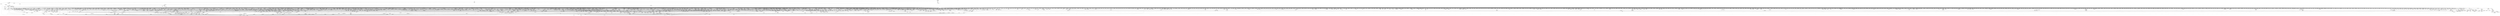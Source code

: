 digraph kerncollapsed {
    "mapping_unmap_writable" [color="black"];
    "gup_folio_next" [color="black"];
    "stackinfo_on_stack" [color="black"];
    "file_ns_capable" [color="black"];
    "tty_update_time" [color="black"];
    "__kern_my_cpu_offset_11" [color="black"];
    "entity_eligible" [color="black"];
    "fatal_signal_pending_5" [color="black"];
    "mas_prev_sibling" [color="black"];
    "task_call_func" [color="black"];
    "__kern_my_cpu_offset_25" [color="black"];
    "get_work_pool" [color="black"];
    "new_context" [color="black"];
    "Indirect call124" [color="black"];
    "rcu_segcblist_advance" [color="black"];
    "xas_clear_mark" [color="black"];
    "mas_store_b_node" [color="black"];
    "____do_softirq" [color="black"];
    "need_active_balance" [color="black"];
    "idr_find" [color="black"];
    "Indirect call123" [color="black"];
    "d_shrink_add" [color="black"];
    "irqd_irq_disabled.isra.0" [color="black"];
    "local_bh_enable" [color="black"];
    "kill_device" [color="black"];
    "folio_trylock_2" [color="black"];
    "arch_local_irq_save_2" [color="black"];
    "arch_local_irq_disable_2" [color="black"];
    "unmask_irq" [color="black"];
    "access_ok_16" [color="black"];
    "vmalloc_to_page" [color="black"];
    "__cmpxchg_case_acq_64" [color="black"];
    "Indirect call32" [color="black"];
    "net_eq_idr" [color="black"];
    "__wake_up" [color="black"];
    "rb_next" [color="black"];
    "do_raw_spin_lock_2" [color="black"];
    "split_map_pages" [color="black"];
    "page_cache_ra_unbounded" [color="black"];
    "flush_dcache_folio" [color="black"];
    "compaction_zonelist_suitable" [color="black"];
    "strreplace" [color="black"];
    "wb_stat_error" [color="black"];
    "check_class_changed" [color="black"];
    "__pfn_to_section" [color="black"];
    "fsnotify_group_assert_locked" [color="black"];
    "__raw_spin_unlock_irqrestore_17" [color="black"];
    "get_mm_exe_file" [color="black"];
    "arch_local_irq_save_8" [color="black"];
    "mas_set_alloc_req" [color="black"];
    "Indirect call121" [color="black"];
    "__mnt_drop_write" [color="black"];
    "klist_node_attached" [color="black"];
    "Indirect call82" [color="black"];
    "search_cmp_ftr_reg" [color="black"];
    "d_set_d_op" [color="black"];
    "prepare_to_wait_exclusive" [color="black"];
    "do_raw_spin_lock_57" [color="black"];
    "__raw_spin_lock" [color="black"];
    "__raw_read_lock_irqsave.constprop.0_1" [color="black"];
    "Indirect call54" [color="black"];
    "do_raw_spin_lock_27" [color="black"];
    "__raw_write_lock_irq_1" [color="black"];
    "mas_set_height" [color="black"];
    "vm_unacct_memory_1" [color="black"];
    "rcu_inkernel_boot_has_ended" [color="black"];
    "compaction_defer_reset" [color="black"];
    "rb_insert_color" [color="black"];
    "mapping_evict_folio" [color="black"];
    "IS_ERR_OR_NULL_3" [color="black"];
    "sane_fdtable_size" [color="black"];
    "__raw_spin_lock_34" [color="black"];
    "signal_pending_11" [color="black"];
    "__raw_spin_unlock_irq_20" [color="black"];
    "hrtimer_active" [color="black"];
    "inode_add_lru" [color="black"];
    "inode_lru_list_del" [color="black"];
    "__irq_work_queue_local" [color="black"];
    "anon_vma_interval_tree_iter_first" [color="black"];
    "idr_for_each" [color="black"];
    "__sk_mem_reduce_allocated" [color="black"];
    "notifier_call_chain" [color="black"];
    "__kern_my_cpu_offset_61" [color="black"];
    "Indirect call37" [color="black"];
    "Indirect call93" [color="black"];
    "noop_dirty_folio" [color="black"];
    "arch_smp_send_reschedule" [color="black"];
    "__kern_my_cpu_offset_53" [color="black"];
    "page_vma_mapped_walk_done" [color="black"];
    "mas_next_sibling" [color="black"];
    "folio_order" [color="black"];
    "io_wq_work_match_all" [color="black"];
    "Indirect call160" [color="black"];
    "xas_retry" [color="black"];
    "do_raw_spin_lock_58" [color="black"];
    "Indirect call188" [color="black"];
    "wake_up_bit" [color="black"];
    "read_sanitised_ftr_reg" [color="black"];
    "__pi_strlen" [color="black"];
    "Indirect call51" [color="black"];
    "set_kpti_asid_bits" [color="black"];
    "arch_local_irq_save_1" [color="black"];
    "attach_entity_load_avg" [color="black"];
    "Indirect call200" [color="black"];
    "hrtimer_forward" [color="black"];
    "__kern_my_cpu_offset_16" [color="black"];
    "xas_error.isra.0" [color="black"];
    "auditd_test_task" [color="black"];
    "cpumask_first" [color="black"];
    "tty_driver_flush_buffer" [color="black"];
    "can_set_direct_map" [color="black"];
    "__skb_dequeue_3" [color="black"];
    "cpumask_and.isra.0_3" [color="black"];
    "kmalloc_size_roundup" [color="black"];
    "mas_rewalk_if_dead" [color="black"];
    "Indirect call76" [color="black"];
    "skb_zcopy" [color="black"];
    "memzero_explicit" [color="black"];
    "strcpy" [color="black"];
    "Indirect call0" [color="black"];
    "sme_save_state" [color="black"];
    "__raw_spin_lock_22" [color="black"];
    "__sync_icache_dcache" [color="black"];
    "local_bh_disable" [color="black"];
    "timer_base.isra.0" [color="black"];
    "rcu_seq_end_1" [color="black"];
    "futex_q_unlock" [color="black"];
    "sync_rcu_exp_done_unlocked" [color="black"];
    "memblock_search" [color="black"];
    "Indirect call55" [color="black"];
    "peernet2id" [color="black"];
    "find_first_bit_3" [color="black"];
    "Indirect call205" [color="black"];
    "Indirect call15" [color="black"];
    "can_migrate_task" [color="black"];
    "__count_vm_events_3" [color="black"];
    "Indirect call125" [color="black"];
    "try_to_take_rt_mutex" [color="black"];
    "__raw_spin_lock_irqsave_18" [color="black"];
    "add_nr_running" [color="black"];
    "lock_hrtimer_base" [color="black"];
    "rcu_segcblist_add_len" [color="black"];
    "update_cached_migrate" [color="black"];
    "task_will_free_mem" [color="black"];
    "pm_runtime_deactivate_timer" [color="black"];
    "Indirect call207" [color="black"];
    "page_ref_inc" [color="black"];
    "__kern_my_cpu_offset_29" [color="black"];
    "__timer_delete" [color="black"];
    "sched_asym_prefer" [color="black"];
    "__fsnotify_recalc_mask" [color="black"];
    "do_raw_spin_lock_33" [color="black"];
    "folio_evictable_1" [color="black"];
    "set_next_task" [color="black"];
    "__put_unused_fd" [color="black"];
    "Indirect call155" [color="black"];
    "__bitmap_intersects" [color="black"];
    "__kern_my_cpu_offset_27" [color="black"];
    "pm_ops_is_empty" [color="black"];
    "__raw_spin_unlock_irq" [color="black"];
    "__kern_my_cpu_offset_80" [color="black"];
    "__wake_up_locked_key" [color="black"];
    "__sk_mem_reclaim" [color="black"];
    "set_task_reclaim_state" [color="black"];
    "bsearch" [color="black"];
    "dl_bw_cpus" [color="black"];
    "detach_entity_load_avg" [color="black"];
    "wb_io_lists_populated" [color="black"];
    "rb_erase" [color="black"];
    "__cmpxchg_case_acq_32.constprop.0_12" [color="black"];
    "__cmpxchg_case_64.isra.0" [color="black"];
    "blake2s.constprop.0" [color="black"];
    "irq_disable" [color="black"];
    "mte_dead_leaves.constprop.0" [color="black"];
    "find_first_bit_6" [color="black"];
    "__irq_put_desc_unlock" [color="black"];
    "rcu_gp_is_normal" [color="black"];
    "recalc_sigpending" [color="black"];
    "rwsem_set_nonspinnable" [color="black"];
    "mt_find" [color="black"];
    "__finish_swait" [color="black"];
    "is_vmalloc_addr" [color="black"];
    "xas_load" [color="black"];
    "__cmpwait_case_32_2" [color="black"];
    "should_fail_alloc_page" [color="black"];
    "io_wq_get_acct" [color="black"];
    "__raw_write_lock.constprop.0_1" [color="black"];
    "__kern_my_cpu_offset_6" [color="black"];
    "__cmpxchg_case_mb_64_7" [color="black"];
    "kernfs_name_hash" [color="black"];
    "system_supports_tlb_range_1" [color="black"];
    "lru_deactivate_fn" [color="black"];
    "Indirect call1" [color="black"];
    "filemap_check_errors" [color="black"];
    "security_sk_free" [color="black"];
    "to_kthread" [color="black"];
    "mod_zone_state" [color="black"];
    "tick_get_wakeup_device" [color="black"];
    "__rpm_get_callback" [color="black"];
    "dl_clear_overload.part.0" [color="black"];
    "update_pm_runtime_accounting" [color="black"];
    "__percpu_add_case_64.constprop.0_3" [color="black"];
    "Indirect call139" [color="black"];
    "get_ldops" [color="black"];
    "put_ldops.constprop.0" [color="black"];
    "cpumask_intersects.constprop.0_1" [color="black"];
    "rcu_gpnum_ovf" [color="black"];
    "u64_stats_inc" [color="black"];
    "__d_instantiate" [color="black"];
    "current_is_kswapd" [color="black"];
    "mapping_try_invalidate" [color="black"];
    "cpu_util_cfs_boost" [color="black"];
    "_compound_head_3" [color="black"];
    "__cmpxchg_case_acq_32.constprop.0_5" [color="black"];
    "zone_page_state_snapshot" [color="black"];
    "mas_put_in_tree" [color="black"];
    "__raw_spin_unlock_irq.constprop.0_1" [color="black"];
    "mas_push_data" [color="black"];
    "__raw_spin_unlock_irq_21" [color="black"];
    "signal_pending_state_1" [color="black"];
    "xas_next_entry" [color="black"];
    "mab_calc_split" [color="black"];
    "queued_write_lock.constprop.0_1" [color="black"];
    "cd_forget" [color="black"];
    "__task_pid_nr_ns" [color="black"];
    "rcu_seq_set_state" [color="black"];
    "recalc_sigpending_tsk" [color="black"];
    "pid_task" [color="black"];
    "__kern_my_cpu_offset_50" [color="black"];
    "inode_to_bdi" [color="black"];
    "_compound_head" [color="black"];
    "tag_clear_highpage" [color="black"];
    "Indirect call64" [color="black"];
    "mas_next_setup.constprop.0" [color="black"];
    "Indirect call191" [color="black"];
    "folio_nr_pages_1" [color="black"];
    "lockref_get" [color="black"];
    "system_supports_generic_auth" [color="black"];
    "Indirect call171" [color="black"];
    "eth_type_vlan" [color="black"];
    "io_wq_work_match_item" [color="black"];
    "csum_partial" [color="black"];
    "test_taint" [color="black"];
    "mapping_allow_writable" [color="black"];
    "Indirect call179" [color="black"];
    "__acct_reclaim_writeback" [color="black"];
    "console_is_usable" [color="black"];
    "__delay" [color="black"];
    "__irq_domain_activate_irq" [color="black"];
    "__xchg_case_mb_64.constprop.0_2" [color="black"];
    "exit_oom_victim" [color="black"];
    "__raw_spin_lock_irqsave_7" [color="black"];
    "__raw_spin_lock_3" [color="black"];
    "__raw_spin_lock_irqsave" [color="black"];
    "__try_to_del_timer_sync" [color="black"];
    "pagefault_enable" [color="black"];
    "__get_cpu_fpsimd_context" [color="black"];
    "task_clear_jobctl_pending" [color="black"];
    "do_raw_spin_lock_99" [color="black"];
    "Indirect call31" [color="black"];
    "min_deadline_cb_propagate" [color="black"];
    "io_poll_get_ownership" [color="black"];
    "_find_next_zero_bit" [color="black"];
    "Indirect call66" [color="black"];
    "tag_get" [color="black"];
    "__raw_spin_lock_irqsave_23" [color="black"];
    "count_vm_event_1" [color="black"];
    "smp_call_function" [color="black"];
    "do_softirq" [color="black"];
    "Indirect call186" [color="black"];
    "security_task_kill" [color="black"];
    "first_zones_zonelist" [color="black"];
    "__kern_my_cpu_offset_47" [color="black"];
    "wb_stat_mod" [color="black"];
    "update_misfit_status" [color="black"];
    "__raw_read_lock.constprop.0_5" [color="black"];
    "pmd_set_huge" [color="black"];
    "Indirect call163" [color="black"];
    "dl_task_is_earliest_deadline" [color="black"];
    "do_raw_spin_lock_36" [color="black"];
    "xas_init_marks" [color="black"];
    "timerqueue_iterate_next" [color="black"];
    "bump_cpu_timer" [color="black"];
    "Indirect call34" [color="black"];
    "pcpu_chunk_relocate" [color="black"];
    "do_raw_spin_lock_13" [color="black"];
    "__raw_spin_lock_irqsave_1" [color="black"];
    "copy_thread" [color="black"];
    "task_join_group_stop" [color="black"];
    "__raw_spin_trylock_4" [color="black"];
    "__rt_mutex_futex_trylock" [color="black"];
    "__folio_cancel_dirty" [color="black"];
    "__raw_spin_trylock_1" [color="black"];
    "d_ancestor" [color="black"];
    "smp_call_function_many" [color="black"];
    "find_next_zero_bit_1" [color="black"];
    "cfs_rq_of" [color="black"];
    "io_req_defer_failed" [color="black"];
    "fpsimd_thread_switch" [color="black"];
    "Indirect call119" [color="black"];
    "do_raw_spin_lock.constprop.0_14" [color="black"];
    "__init_waitqueue_head" [color="black"];
    "eventfd_signal_mask" [color="black"];
    "__wb_calc_thresh" [color="black"];
    "Indirect call135" [color="black"];
    "clear_ti_thread_flag_6" [color="black"];
    "cpumask_subset" [color="black"];
    "srcu_read_unlock.constprop.0" [color="black"];
    "tlb_remove_table_sync_one" [color="black"];
    "find_next_bit.constprop.0_11" [color="black"];
    "_compound_head_5" [color="black"];
    "netdev_start_xmit" [color="black"];
    "active_load_balance_cpu_stop" [color="black"];
    "find_next_bit.constprop.0_8" [color="black"];
    "__lock_task_sighand" [color="black"];
    "xas_not_node" [color="black"];
    "fsnotify_data_inode" [color="black"];
    "xas_reload" [color="black"];
    "qdisc_maybe_clear_missed" [color="black"];
    "Indirect call166" [color="black"];
    "__xas_next" [color="black"];
    "__raw_spin_unlock_irq_45" [color="black"];
    "lockref_mark_dead" [color="black"];
    "free_unref_page_commit" [color="black"];
    "Indirect call88" [color="black"];
    "__integrity_iint_find" [color="black"];
    "__filemap_fdatawrite_range" [color="black"];
    "rcu_jiffies_till_stall_check" [color="black"];
    "Indirect call178" [color="black"];
    "__raw_spin_unlock_irqrestore.constprop.0_1" [color="black"];
    "__smp_call_single_queue" [color="black"];
    "fragmentation_index" [color="black"];
    "task_get_vl" [color="black"];
    "sub_rq_bw.isra.0" [color="black"];
    "queued_read_unlock.constprop.0_2" [color="black"];
    "unlock_mount_hash" [color="black"];
    "crng_fast_key_erasure" [color="black"];
    "clear_inode" [color="black"];
    "Indirect call113" [color="black"];
    "printk_parse_prefix" [color="black"];
    "__cmpxchg_case_acq_32.constprop.0" [color="black"];
    "Indirect call129" [color="black"];
    "Indirect call184" [color="black"];
    "do_raw_spin_lock_9" [color="black"];
    "mntget" [color="black"];
    "__raw_spin_lock_30" [color="black"];
    "kernfs_next_descendant_post" [color="black"];
    "__kern_my_cpu_offset_21" [color="black"];
    "__mnt_want_write" [color="black"];
    "count_vm_events_2" [color="black"];
    "Indirect call92" [color="black"];
    "mte_sync_tags" [color="black"];
    "skb_tailroom_2" [color="black"];
    "force_page_cache_ra" [color="black"];
    "Indirect call199" [color="black"];
    "__raw_spin_lock_12" [color="black"];
    "Indirect call35" [color="black"];
    "capacity_of" [color="black"];
    "Indirect call8" [color="black"];
    "cpu_mitigations_off" [color="black"];
    "Indirect call177" [color="black"];
    "test_ti_thread_flag_19" [color="black"];
    "cpumask_and.isra.0_1" [color="black"];
    "dl_rq_of_se" [color="black"];
    "init_timer_key" [color="black"];
    "__raw_spin_lock_irqsave_34" [color="black"];
    "__raw_spin_lock_irq_5" [color="black"];
    "workingset_eviction" [color="black"];
    "workingset_update_node" [color="black"];
    "prepend_name" [color="black"];
    "PageMovable" [color="black"];
    "__do_set_cpus_allowed" [color="black"];
    "strscpy_pad" [color="black"];
    "pcpu_size_to_slot" [color="black"];
    "pfn_swap_entry_to_page" [color="black"];
    "read_seqbegin_or_lock" [color="black"];
    "pcpu_chunk_populated" [color="black"];
    "Indirect call198" [color="black"];
    "arch_local_irq_save_4" [color="black"];
    "desc_make_final" [color="black"];
    "membarrier_update_current_mm" [color="black"];
    "__printk_cpu_sync_wait" [color="black"];
    "folio_size_2" [color="black"];
    "__init_swait_queue_head" [color="black"];
    "d_path" [color="black"];
    "mas_wr_end_piv" [color="black"];
    "folio_size" [color="black"];
    "data_alloc" [color="black"];
    "timerqueue_del" [color="black"];
    "_raw_spin_rq_lock_irqsave" [color="black"];
    "update_newidle_cost" [color="black"];
    "io_cancel_task_cb" [color="black"];
    "page_ref_inc_4" [color="black"];
    "pid_nr_ns" [color="black"];
    "__raw_spin_unlock_irqrestore.constprop.0_2" [color="black"];
    "device_links_read_unlock" [color="black"];
    "irq_domain_activate_irq" [color="black"];
    "Indirect call87" [color="black"];
    "__mutex_remove_waiter" [color="black"];
    "d_instantiate" [color="black"];
    "__kern_my_cpu_offset_52" [color="black"];
    "slab_want_init_on_free" [color="black"];
    "mas_pause" [color="black"];
    "page_vma_mapped_walk_done_1" [color="black"];
    "kill_super_notify" [color="black"];
    "oom_unkillable_task.isra.0" [color="black"];
    "__rb_erase_color" [color="black"];
    "pfn_is_map_memory" [color="black"];
    "Indirect call154" [color="black"];
    "mast_split_data" [color="black"];
    "cpu_online_3" [color="black"];
    "__wake_up_common_lock" [color="black"];
    "__cmpwait_case_32_3" [color="black"];
    "hlist_del_init_4" [color="black"];
    "__kern_my_cpu_offset_67" [color="black"];
    "set_ptes.constprop.0.isra.0_1" [color="black"];
    "tty_audit_fork" [color="black"];
    "__raw_spin_unlock_irqrestore_15" [color="black"];
    "__raw_spin_lock_irqsave_22" [color="black"];
    "need_mlock_drain" [color="black"];
    "do_raw_spin_lock_50" [color="black"];
    "do_raw_spin_lock_45" [color="black"];
    "Indirect call158" [color="black"];
    "print_tainted" [color="black"];
    "system_supports_mte_1" [color="black"];
    "mutex_trylock" [color="black"];
    "__next_zones_zonelist" [color="black"];
    "__raw_spin_lock_irqsave_17" [color="black"];
    "Indirect call69" [color="black"];
    "folio_evictable" [color="black"];
    "do_raw_spin_lock_34" [color="black"];
    "Indirect call145" [color="black"];
    "io_req_complete_defer" [color="black"];
    "rcu_cblist_dequeue" [color="black"];
    "folio_isolate_lru" [color="black"];
    "ktime_add_safe" [color="black"];
    "fsnotify_connector_sb" [color="black"];
    "task_sched_runtime" [color="black"];
    "do_raw_spin_lock_26" [color="black"];
    "__kern_my_cpu_offset_17" [color="black"];
    "jiffies_to_usecs" [color="black"];
    "ktime_get_mono_fast_ns" [color="black"];
    "__raw_spin_unlock_irq_17" [color="black"];
    "Indirect call170" [color="black"];
    "__cmpxchg_case_acq_32_1" [color="black"];
    "Indirect call12" [color="black"];
    "Indirect call103" [color="black"];
    "d_walk" [color="black"];
    "Indirect call25" [color="black"];
    "io_acct_cancel_pending_work" [color="black"];
    "Indirect call33" [color="black"];
    "__raw_spin_lock_31" [color="black"];
    "__lookup_mnt" [color="black"];
    "Indirect call42" [color="black"];
    "put_dec" [color="black"];
    "console_srcu_read_lock" [color="black"];
    "__bitmap_subset" [color="black"];
    "fill_contig_page_info" [color="black"];
    "tick_get_device" [color="black"];
    "inactive_is_low.constprop.0" [color="black"];
    "dequeue_task" [color="black"];
    "pcpu_alloc_area" [color="black"];
    "flush_tlb_kernel_range" [color="black"];
    "__mod_node_page_state" [color="black"];
    "cpudl_heapify_up" [color="black"];
    "do_raw_spin_lock_38" [color="black"];
    "folio_test_uptodate" [color="black"];
    "get_file_1" [color="black"];
    "kernel_init_pages" [color="black"];
    "__arm64_sys_readahead" [color="black"];
    "find_next_bit.constprop.0_5" [color="black"];
    "pagefault_enable_1" [color="black"];
    "device_links_read_lock" [color="black"];
    "update_rt_rq_load_avg" [color="black"];
    "page_ref_add_1" [color="black"];
    "io_is_timeout_noseq" [color="black"];
    "Indirect call59" [color="black"];
    "__cmpxchg_case_acq_32.constprop.0_6" [color="black"];
    "__raw_spin_lock_4" [color="black"];
    "blake2s_compress" [color="black"];
    "list_del_init_3" [color="black"];
    "page_ref_inc_2" [color="black"];
    "sock_flag_1" [color="black"];
    "find_next_bit.constprop.0_21" [color="black"];
    "mas_prev" [color="black"];
    "__percpu_add_case_32_1" [color="black"];
    "do_raw_spin_lock_43" [color="black"];
    "arch_timer_evtstrm_available" [color="black"];
    "workingset_refault" [color="black"];
    "take_dentry_name_snapshot" [color="black"];
    "__to_kthread" [color="black"];
    "d_flags_for_inode" [color="black"];
    "iov_iter_revert" [color="black"];
    "__lock_timer" [color="black"];
    "cpumask_any_and_distribute" [color="black"];
    "Indirect call22" [color="black"];
    "__skb_fill_page_desc" [color="black"];
    "bstats_update" [color="black"];
    "io_poll_remove_entry" [color="black"];
    "kobj_child_ns_ops" [color="black"];
    "raw_spin_rq_unlock" [color="black"];
    "Indirect call153" [color="black"];
    "__list_del_entry" [color="black"];
    "kick_process" [color="black"];
    "list_del_1" [color="black"];
    "get_new_cred" [color="black"];
    "__raw_spin_lock.constprop.0_1" [color="black"];
    "__futex_queue" [color="black"];
    "do_raw_spin_lock_64" [color="black"];
    "task_sigpending_1" [color="black"];
    "dev_driver_string" [color="black"];
    "strnlen" [color="black"];
    "mas_wr_node_walk" [color="black"];
    "rcu_seq_start_1" [color="black"];
    "do_raw_spin_lock_37" [color="black"];
    "__raw_spin_lock_16" [color="black"];
    "__raw_spin_lock.constprop.0" [color="black"];
    "do_raw_spin_lock.constprop.0_6" [color="black"];
    "Indirect call81" [color="black"];
    "srcu_funnel_exp_start" [color="black"];
    "sk_leave_memory_pressure" [color="black"];
    "number" [color="black"];
    "task_sigpending_2" [color="black"];
    "mab_mas_cp" [color="black"];
    "do_raw_spin_lock_65" [color="black"];
    "Indirect call149" [color="black"];
    "__kern_my_cpu_offset_134" [color="black"];
    "sig_handler_ignored" [color="black"];
    "get_pwq" [color="black"];
    "smp_call_function_single" [color="black"];
    "__raw_spin_unlock_irq_11" [color="black"];
    "__const_udelay" [color="black"];
    "maybe_mkwrite.isra.0" [color="black"];
    "do_raw_spin_lock_63" [color="black"];
    "Indirect call86" [color="black"];
    "Indirect call118" [color="black"];
    "mas_prev_slot" [color="black"];
    "folio_not_mapped" [color="black"];
    "__wake_up_bit" [color="black"];
    "virt_to_slab" [color="black"];
    "__set_close_on_exec.isra.0" [color="black"];
    "Indirect call130" [color="black"];
    "test_and_set_bit_lock.constprop.0" [color="black"];
    "find_next_bit.constprop.0_6" [color="black"];
    "llist_reverse_order" [color="black"];
    "try_grab_page" [color="black"];
    "tk_clock_read" [color="black"];
    "__raw_spin_lock_irqsave_25" [color="black"];
    "desc_read_finalized_seq" [color="black"];
    "__lock_parent" [color="black"];
    "skb_zcopy_downgrade_managed" [color="black"];
    "set_pud" [color="black"];
    "audit_comparator" [color="black"];
    "osq_wait_next" [color="black"];
    "avg_vruntime" [color="black"];
    "__raw_spin_unlock_irq_18" [color="black"];
    "tty_ldisc_close" [color="black"];
    "__percpu_add_case_32_20" [color="black"];
    "fatal_signal_pending_6" [color="black"];
    "__cmpxchg_case_mb_32_10" [color="black"];
    "find_next_bit.constprop.0_14" [color="black"];
    "__raw_spin_lock_irqsave_41" [color="black"];
    "__raw_spin_lock_irqsave.constprop.0_2" [color="black"];
    "Indirect call132" [color="black"];
    "no_blink" [color="black"];
    "futex_get_value_locked" [color="black"];
    "page_ref_inc_3" [color="black"];
    "skb_headers_offset_update" [color="black"];
    "to_desc" [color="black"];
    "__dput_to_list" [color="black"];
    "purge_fragmented_block" [color="black"];
    "rcu_segcblist_accelerate" [color="black"];
    "vma_interval_tree_iter_first" [color="black"];
    "strchr" [color="black"];
    "__kern_my_cpu_offset_38" [color="black"];
    "find_next_and_bit.constprop.0" [color="black"];
    "mutex_can_spin_on_owner" [color="black"];
    "set_tlb_ubc_flush_pending" [color="black"];
    "percpu_ref_get_many.constprop.0" [color="black"];
    "skb_zcopy_clear" [color="black"];
    "__cmpxchg_case_acq_32.constprop.0_15" [color="black"];
    "remove_wait_queue" [color="black"];
    "xa_find" [color="black"];
    "Indirect call19" [color="black"];
    "is_migration_entry" [color="black"];
    "override_creds" [color="black"];
    "copy_user_highpage" [color="black"];
    "cpu_online_2" [color="black"];
    "fetch_robust_entry" [color="black"];
    "Indirect call102" [color="black"];
    "wants_signal" [color="black"];
    "folio_invalidate" [color="black"];
    "pcpu_next_fit_region.constprop.0" [color="black"];
    "update_sctlr_el1" [color="black"];
    "ma_slots" [color="black"];
    "arch_local_irq_restore" [color="black"];
    "update_rq_clock" [color="black"];
    "__raw_spin_lock.constprop.0_2" [color="black"];
    "wake_up_var" [color="black"];
    "folio_activate_fn" [color="black"];
    "mtree_load" [color="black"];
    "find_next_bit_7" [color="black"];
    "io_schedule_prepare" [color="black"];
    "hrtimer_start_expires" [color="black"];
    "change_page_range" [color="black"];
    "fatal_signal_pending_1" [color="black"];
    "count_vm_event" [color="black"];
    "do_raw_spin_lock_23" [color="black"];
    "futex_hash" [color="black"];
    "call_on_irq_stack" [color="black"];
    "folio_lruvec_relock_irq.constprop.0" [color="black"];
    "audit_gid_comparator" [color="black"];
    "xas_next_entry.constprop.0" [color="black"];
    "Indirect call128" [color="black"];
    "deactivate_task" [color="black"];
    "wake_all_kswapds" [color="black"];
    "mab_shift_right" [color="black"];
    "Indirect call95" [color="black"];
    "find_next_bit_11" [color="black"];
    "folio_mapping" [color="black"];
    "__raw_spin_unlock_irq_35" [color="black"];
    "lock_mount_hash" [color="black"];
    "cpudl_heapify" [color="black"];
    "sk_mem_reclaim" [color="black"];
    "folio_nr_pages_3" [color="black"];
    "cpumask_next_and" [color="black"];
    "get_arm64_ftr_reg" [color="black"];
    "Indirect call91" [color="black"];
    "__nr_to_section" [color="black"];
    "vma_interval_tree_augment_propagate" [color="black"];
    "resched_curr" [color="black"];
    "system_supports_mte" [color="black"];
    "_compound_head_1" [color="black"];
    "tlb_flush" [color="black"];
    "__gfp_pfmemalloc_flags" [color="black"];
    "mas_parent_type" [color="black"];
    "kmap_local_page" [color="black"];
    "irq_set_thread_affinity" [color="black"];
    "user_disable_single_step" [color="black"];
    "folio_nr_pages" [color="black"];
    "Indirect call176" [color="black"];
    "compound_order_2" [color="black"];
    "folio_total_mapcount" [color="black"];
    "release_thread" [color="black"];
    "__wake_up_common" [color="black"];
    "Indirect call131" [color="black"];
    "folio_try_get_rcu" [color="black"];
    "mas_data_end" [color="black"];
    "Indirect call24" [color="black"];
    "__cmpxchg_case_mb_64" [color="black"];
    "set_pageblock_migratetype" [color="black"];
    "blake2s_final" [color="black"];
    "internal_add_timer" [color="black"];
    "__down_trylock_console_sem.constprop.0" [color="black"];
    "io_wq_exit_start" [color="black"];
    "percpu_ref_put_many.constprop.0" [color="black"];
    "irq_get_irq_data" [color="black"];
    "select_collect" [color="black"];
    "list_del_init_5" [color="black"];
    "do_init_timer.constprop.0" [color="black"];
    "__raw_spin_lock_20" [color="black"];
    "__enqueue_entity" [color="black"];
    "do_raw_spin_lock_47" [color="black"];
    "do_raw_spin_lock_6" [color="black"];
    "do_raw_spin_lock_29" [color="black"];
    "tty_driver_name" [color="black"];
    "__kern_my_cpu_offset_89" [color="black"];
    "__raw_spin_unlock_irq.constprop.0_2" [color="black"];
    "__raw_spin_lock_irqsave_15" [color="black"];
    "rseq_migrate" [color="black"];
    "__kern_my_cpu_offset_4" [color="black"];
    "__raw_spin_lock_irqsave.constprop.0_3" [color="black"];
    "clear_ti_thread_flag_1" [color="black"];
    "skb_header_pointer_2" [color="black"];
    "__update_min_deadline" [color="black"];
    "io_match_task_safe" [color="black"];
    "test_ti_thread_flag_11" [color="black"];
    "Indirect call152" [color="black"];
    "inc_rlimit_ucounts" [color="black"];
    "clear_ti_thread_flag_3" [color="black"];
    "mm_counter" [color="black"];
    "init_multi_vma_prep" [color="black"];
    "__cmpxchg_case_acq_32_3" [color="black"];
    "signal_pending" [color="black"];
    "dev_xmit_recursion_inc" [color="black"];
    "Indirect call80" [color="black"];
    "__irq_get_desc_lock" [color="black"];
    "_compound_head_2" [color="black"];
    "__dev_fwnode" [color="black"];
    "task_active_pid_ns" [color="black"];
    "pud_set_huge" [color="black"];
    "mapping_shrinkable_2" [color="black"];
    "d_hash" [color="black"];
    "is_software_node" [color="black"];
    "page_ref_dec_and_test_2" [color="black"];
    "mast_fill_bnode" [color="black"];
    "dev_nit_active" [color="black"];
    "__mod_lruvec_state" [color="black"];
    "__rb_change_child.constprop.0" [color="black"];
    "sched_cgroup_fork" [color="black"];
    "do_raw_spin_lock.constprop.0_13" [color="black"];
    "fsnotify_compare_groups" [color="black"];
    "__flush_tlb_kernel_pgtable" [color="black"];
    "io_poll_mark_cancelled" [color="black"];
    "percpu_ref_put_many.constprop.0_1" [color="black"];
    "fsnotify_handle_inode_event.isra.0" [color="black"];
    "find_next_and_bit" [color="black"];
    "__raw_spin_unlock_irq_3" [color="black"];
    "__raw_spin_lock_irqsave_5" [color="black"];
    "chacha_permute" [color="black"];
    "will_become_orphaned_pgrp" [color="black"];
    "prepend" [color="black"];
    "__page_dup_rmap.constprop.0" [color="black"];
    "steal_suitable_fallback" [color="black"];
    "Indirect call7" [color="black"];
    "Indirect call36" [color="black"];
    "do_raw_spin_lock_35" [color="black"];
    "__raw_spin_lock_irqsave_12" [color="black"];
    "post_init_entity_util_avg" [color="black"];
    "Indirect call215" [color="black"];
    "__posix_timers_find" [color="black"];
    "__skb_checksum" [color="black"];
    "__percpu_add_case_32_3" [color="black"];
    "percpu_ref_get_many" [color="black"];
    "Indirect call20" [color="black"];
    "prepare_to_wait" [color="black"];
    "class_raw_spinlock_irqsave_destructor" [color="black"];
    "__skb_header_pointer" [color="black"];
    "do_raw_spin_lock.constprop.0_10" [color="black"];
    "list_del_init_6" [color="black"];
    "check_preempt_curr_dl" [color="black"];
    "xas_pause" [color="black"];
    "vma_needs_dirty_tracking" [color="black"];
    "shrink_lock_dentry" [color="black"];
    "req_set_fail" [color="black"];
    "tick_get_broadcast_device" [color="black"];
    "mas_start" [color="black"];
    "_find_first_and_bit" [color="black"];
    "pm_runtime_autosuspend_expiration" [color="black"];
    "folio_mapped_1" [color="black"];
    "radix_tree_load_root" [color="black"];
    "Indirect call78" [color="black"];
    "__raw_spin_unlock_irq_29" [color="black"];
    "__raw_spin_lock_43" [color="black"];
    "prepare_to_wait_event" [color="black"];
    "__cmpxchg_case_acq_32.constprop.0_10" [color="black"];
    "security_release_secctx" [color="black"];
    "__raw_spin_trylock_5" [color="black"];
    "__wake_up_sync_key" [color="black"];
    "is_subdir" [color="black"];
    "netdev_name" [color="black"];
    "task_rq_unlock" [color="black"];
    "pm_qos_read_value" [color="black"];
    "copy_from_kernel_nofault_allowed" [color="black"];
    "vmf_pte_changed" [color="black"];
    "tty_port_kopened" [color="black"];
    "timespec64_equal" [color="black"];
    "kernfs_should_drain_open_files" [color="black"];
    "generic_fadvise" [color="black"];
    "Indirect call52" [color="black"];
    "folio_mapped_3" [color="black"];
    "convert_prio" [color="black"];
    "drain_local_pages" [color="black"];
    "find_next_bit_3" [color="black"];
    "rwsem_set_reader_owned" [color="black"];
    "efi_reboot" [color="black"];
    "sve_get_vl" [color="black"];
    "irq_chip_retrigger_hierarchy" [color="black"];
    "oom_badness" [color="black"];
    "get_work_pwq" [color="black"];
    "__fget_light" [color="black"];
    "Indirect call57" [color="black"];
    "skip_atoi" [color="black"];
    "Indirect call43" [color="black"];
    "arm64_kernel_unmapped_at_el0_2" [color="black"];
    "find_buddy_page_pfn" [color="black"];
    "pcpu_update_empty_pages" [color="black"];
    "__raw_spin_lock_irq_31" [color="black"];
    "zone_page_state_snapshot.constprop.0" [color="black"];
    "timer_delete_sync" [color="black"];
    "__var_waitqueue" [color="black"];
    "__raw_spin_lock_6" [color="black"];
    "__iget" [color="black"];
    "mas_wr_walk" [color="black"];
    "Indirect call72" [color="black"];
    "pfn_valid_2" [color="black"];
    "kthread_insert_work_sanity_check" [color="black"];
    "vma_interval_tree_subtree_search" [color="black"];
    "errseq_sample" [color="black"];
    "do_raw_spin_lock_87" [color="black"];
    "__raw_spin_unlock_irq_7" [color="black"];
    "radix_tree_tag_get" [color="black"];
    "copy_from_kernel_nofault" [color="black"];
    "freezing" [color="black"];
    "skb_orphan_1" [color="black"];
    "update_cfs_rq_load_avg.isra.0" [color="black"];
    "radix_tree_next_chunk" [color="black"];
    "find_busiest_group" [color="black"];
    "Indirect call90" [color="black"];
    "__mutex_init" [color="black"];
    "pcpu_init_md_blocks" [color="black"];
    "arch_tlbbatch_should_defer.constprop.0" [color="black"];
    "do_raw_spin_lock_67" [color="black"];
    "Indirect call114" [color="black"];
    "io_file_get_flags" [color="black"];
    "__xchg_case_mb_32.constprop.0" [color="black"];
    "irq_enable" [color="black"];
    "__do_once_start" [color="black"];
    "tty_ldisc_open" [color="black"];
    "siginfo_layout" [color="black"];
    "unlock_task_sighand.isra.0_1" [color="black"];
    "__io_disarm_linked_timeout" [color="black"];
    "Indirect call159" [color="black"];
    "space_used" [color="black"];
    "arch_local_irq_enable_2" [color="black"];
    "sync_exp_work_done" [color="black"];
    "__cmpxchg_case_acq_32.constprop.0_20" [color="black"];
    "slab_is_available" [color="black"];
    "__task_rq_lock" [color="black"];
    "find_next_bit_10" [color="black"];
    "Indirect call104" [color="black"];
    "security_sock_rcv_skb" [color="black"];
    "do_raw_spin_lock_83" [color="black"];
    "__cmpxchg_case_mb_32_6" [color="black"];
    "hrtimer_start_range_ns" [color="black"];
    "__io_put_kbuf" [color="black"];
    "Indirect call193" [color="black"];
    "__raw_read_unlock.constprop.0_2" [color="black"];
    "mas_push_node" [color="black"];
    "mab_no_null_split" [color="black"];
    "cpumask_first_and" [color="black"];
    "__mutex_trylock" [color="black"];
    "debug_locks_off" [color="black"];
    "Indirect call39" [color="black"];
    "Indirect call143" [color="black"];
    "read_pages" [color="black"];
    "__kern_my_cpu_offset_24" [color="black"];
    "__raw_spin_lock_irqsave_51" [color="black"];
    "_compound_head_7" [color="black"];
    "enqueue_task" [color="black"];
    "io_wq_cancel_pending_work" [color="black"];
    "clear_nonspinnable" [color="black"];
    "signal_set_stop_flags" [color="black"];
    "ktime_get_coarse_real_ts64" [color="black"];
    "io_put_kbuf" [color="black"];
    "__raw_spin_lock_irqsave_50" [color="black"];
    "rcu_poll_gp_seq_start" [color="black"];
    "get_cred_1" [color="black"];
    "radix_tree_lookup" [color="black"];
    "__raw_spin_unlock_irqrestore_6" [color="black"];
    "folio_trylock_1" [color="black"];
    "__raw_spin_trylock" [color="black"];
    "__kern_my_cpu_offset_71" [color="black"];
    "fatal_signal_pending_4" [color="black"];
    "ptrauth_keys_install_user" [color="black"];
    "do_raw_spin_lock_56" [color="black"];
    "vma_interval_tree_iter_next" [color="black"];
    "lowest_in_progress" [color="black"];
    "__raw_spin_unlock_irq_25" [color="black"];
    "__percpu_add_case_32_21" [color="black"];
    "io_fill_cqe_aux" [color="black"];
    "__reset_isolation_pfn" [color="black"];
    "__io_prep_linked_timeout" [color="black"];
    "set_next_entity" [color="black"];
    "rt_mutex_setprio" [color="black"];
    "do_raw_spin_lock_97" [color="black"];
    "double_unlock_balance" [color="black"];
    "folio_nr_pages_4" [color="black"];
    "pud_clear_huge" [color="black"];
    "prepend_path" [color="black"];
    "pgattr_change_is_safe" [color="black"];
    "folio_unlock" [color="black"];
    "__irq_can_set_affinity" [color="black"];
    "Indirect call148" [color="black"];
    "xa_find_after" [color="black"];
    "Indirect call194" [color="black"];
    "__raw_spin_lock_15" [color="black"];
    "__percpu_add_return_case_32_1" [color="black"];
    "get_group_info.isra.0" [color="black"];
    "kmem_valid_obj" [color="black"];
    "__raw_spin_unlock_irqrestore_31" [color="black"];
    "audit_serial" [color="black"];
    "__arch_copy_from_user" [color="black"];
    "__percpu_add_case_64" [color="black"];
    "__raw_spin_lock_irqsave_52" [color="black"];
    "__bitmap_clear" [color="black"];
    "__kern_my_cpu_offset_28" [color="black"];
    "find_next_bit_8" [color="black"];
    "__raw_spin_lock_irqsave_19" [color="black"];
    "__raw_spin_lock_46" [color="black"];
    "Indirect call169" [color="black"];
    "set_area_direct_map" [color="black"];
    "Indirect call13" [color="black"];
    "raw_spin_rq_lock_1" [color="black"];
    "__raw_spin_lock_irq_12" [color="black"];
    "__kern_my_cpu_offset_37" [color="black"];
    "xa_load" [color="black"];
    "enqueue_hrtimer.constprop.0" [color="black"];
    "find_worker_executing_work" [color="black"];
    "timekeeping_get_ns" [color="black"];
    "put_cpu_fpsimd_context" [color="black"];
    "__update_load_avg_cfs_rq" [color="black"];
    "__raw_spin_lock_irq_35" [color="black"];
    "pgdat_balanced" [color="black"];
    "path_get" [color="black"];
    "init_entity_runnable_average" [color="black"];
    "__get_task_comm" [color="black"];
    "sve_state_size" [color="black"];
    "device_pm_check_callbacks" [color="black"];
    "ma_pivots" [color="black"];
    "sched_ttwu_pending" [color="black"];
    "wb_has_dirty_io" [color="black"];
    "__kern_my_cpu_offset_54" [color="black"];
    "__raw_spin_unlock_irqrestore_29" [color="black"];
    "req_set_fail_3" [color="black"];
    "vm_stat_account" [color="black"];
    "find_unlink_vmap_area" [color="black"];
    "__clear_open_fd" [color="black"];
    "mas_pop_node" [color="black"];
    "__cmpxchg_case_acq_32.constprop.0_9" [color="black"];
    "__raw_spin_lock_irqsave_6" [color="black"];
    "test_ti_thread_flag_10" [color="black"];
    "invalid_folio_referenced_vma" [color="black"];
    "Indirect call56" [color="black"];
    "should_zap_page" [color="black"];
    "_double_lock_balance" [color="black"];
    "sibling_imbalance.isra.0" [color="black"];
    "__peernet2id" [color="black"];
    "folio_batch_remove_exceptionals" [color="black"];
    "ktime_get_with_offset" [color="black"];
    "__raw_write_lock_irq" [color="black"];
    "rb_insert_color_cached" [color="black"];
    "fpsimd_save_state" [color="black"];
    "_copy_from_iter" [color="black"];
    "Indirect call206" [color="black"];
    "get_random_bytes" [color="black"];
    "deactivate_file_folio" [color="black"];
    "find_vma" [color="black"];
    "do_raw_spin_lock_12" [color="black"];
    "__flow_hash_from_keys" [color="black"];
    "security_audit_rule_free" [color="black"];
    "posix_cpu_timers_exit_group" [color="black"];
    "list_move_1" [color="black"];
    "Indirect call190" [color="black"];
    "dev_xmit_recursion_dec" [color="black"];
    "srcu_get_delay.isra.0" [color="black"];
    "__kern_my_cpu_offset_2" [color="black"];
    "__raw_spin_unlock_irq_19" [color="black"];
    "kthread_data" [color="black"];
    "__kern_my_cpu_offset_55" [color="black"];
    "__anon_vma_interval_tree_augment_propagate" [color="black"];
    "kernfs_get" [color="black"];
    "__set_task_comm" [color="black"];
    "__raw_spin_lock_64" [color="black"];
    "__isolate_free_page" [color="black"];
    "arch_local_irq_restore_2" [color="black"];
    "folio_nr_pages_2" [color="black"];
    "do_raw_spin_lock_15" [color="black"];
    "kernfs_root" [color="black"];
    "cpupri_set" [color="black"];
    "__cmpxchg_case_acq_32.constprop.0_13" [color="black"];
    "__cmpxchg_case_acq_32.constprop.0_18" [color="black"];
    "smp_call_function_many_cond" [color="black"];
    "Indirect call106" [color="black"];
    "skb_tailroom" [color="black"];
    "strcspn" [color="black"];
    "Indirect call44" [color="black"];
    "io_poll_add_hash" [color="black"];
    "sk_memory_allocated_sub" [color="black"];
    "_atomic_dec_and_lock_irqsave" [color="black"];
    "desc_read" [color="black"];
    "hlist_bl_unlock" [color="black"];
    "__raw_spin_lock_14" [color="black"];
    "Indirect call196" [color="black"];
    "__raw_spin_lock_irqsave.constprop.0_1" [color="black"];
    "set_page_dirty" [color="black"];
    "__raw_read_unlock.constprop.0" [color="black"];
    "sched_clock_noinstr" [color="black"];
    "__raw_spin_unlock_irqrestore_4" [color="black"];
    "update_curr" [color="black"];
    "rcu_segcblist_inc_len" [color="black"];
    "_compound_head_13" [color="black"];
    "__raw_spin_lock_irqsave.constprop.0_9" [color="black"];
    "tcp_get_info_chrono_stats" [color="black"];
    "__raw_spin_unlock_irq_38" [color="black"];
    "Indirect call180" [color="black"];
    "raw_spin_rq_lock" [color="black"];
    "plist_del" [color="black"];
    "lockref_put_return" [color="black"];
    "__cmpxchg_case_acq_32.constprop.0_8" [color="black"];
    "arch_local_irq_restore_1" [color="black"];
    "do_raw_spin_lock_117" [color="black"];
    "auditsc_get_stamp" [color="black"];
    "audit_uid_comparator" [color="black"];
    "init_completion" [color="black"];
    "fatal_signal_pending" [color="black"];
    "__timer_delete_sync" [color="black"];
    "do_raw_spin_lock_73" [color="black"];
    "io_prep_async_work" [color="black"];
    "find_next_bit_17" [color="black"];
    "percpu_counter_set" [color="black"];
    "ihold" [color="black"];
    "Indirect call211" [color="black"];
    "__raw_spin_unlock_irq_28" [color="black"];
    "u64_stats_add_2" [color="black"];
    "ksize" [color="black"];
    "io_poll_can_finish_inline.isra.0" [color="black"];
    "__raw_spin_lock_10" [color="black"];
    "invalid_mkclean_vma" [color="black"];
    "arch_local_irq_save" [color="black"];
    "hrtimer_reprogram.constprop.0" [color="black"];
    "test_ti_thread_flag_1" [color="black"];
    "remove_nodes.constprop.0" [color="black"];
    "cpumask_empty_3" [color="black"];
    "__raw_spin_lock_irq_7" [color="black"];
    "arm_timer" [color="black"];
    "__dl_update" [color="black"];
    "__rb_rotate_set_parents" [color="black"];
    "try_release_thread_stack_to_cache" [color="black"];
    "__raw_spin_lock_irqsave_42" [color="black"];
    "vfs_fadvise" [color="black"];
    "unreserve_highatomic_pageblock" [color="black"];
    "tsk_fork_get_node" [color="black"];
    "tlb_gather_mmu" [color="black"];
    "__hrtimer_get_next_event" [color="black"];
    "__skb_set_length_1" [color="black"];
    "arch_send_call_function_ipi_mask" [color="black"];
    "pte_offset_kernel.isra.0" [color="black"];
    "req_set_fail_4" [color="black"];
    "__kern_my_cpu_offset_74" [color="black"];
    "Indirect call144" [color="black"];
    "set_tsk_need_resched" [color="black"];
    "folio_add_new_anon_rmap" [color="black"];
    "move_linked_works" [color="black"];
    "__raw_spin_lock_63" [color="black"];
    "irq_work_claim" [color="black"];
    "lock_parent" [color="black"];
    "find_lock_later_rq" [color="black"];
    "reusable_anon_vma" [color="black"];
    "inc_tlb_flush_pending" [color="black"];
    "rcu_segcblist_first_pend_cb" [color="black"];
    "set_ti_thread_flag_4" [color="black"];
    "do_raw_spin_lock_116" [color="black"];
    "__raw_write_unlock_irq_4" [color="black"];
    "kernfs_leftmost_descendant" [color="black"];
    "queued_spin_lock_slowpath" [color="black"];
    "ktime_get" [color="black"];
    "__dev_put.part.0" [color="black"];
    "do_raw_spin_lock_14" [color="black"];
    "__raw_spin_unlock_irq_23" [color="black"];
    "pcpu_free_area.isra.0" [color="black"];
    "netlink_has_listeners" [color="black"];
    "do_raw_spin_lock_32" [color="black"];
    "gup_must_unshare" [color="black"];
    "__dl_sub" [color="black"];
    "Indirect call11" [color="black"];
    "mte_copy_page_tags" [color="black"];
    "__ptrace_link" [color="black"];
    "__raw_spin_lock_irqsave.constprop.0_8" [color="black"];
    "rpm_check_suspend_allowed" [color="black"];
    "pageblock_skip_persistent" [color="black"];
    "fsnotify_free_mark" [color="black"];
    "pm_runtime_put_noidle_2" [color="black"];
    "get_file" [color="black"];
    "clear_shadow_entry" [color="black"];
    "mtree_range_walk" [color="black"];
    "io_wq_worker_running" [color="black"];
    "get_state_synchronize_rcu" [color="black"];
    "anon_vma_interval_tree_pre_update_vma" [color="black"];
    "Indirect call122" [color="black"];
    "console_verbose" [color="black"];
    "Indirect call175" [color="black"];
    "freezing_slow_path" [color="black"];
    "__cmpxchg_case_mb_64_4" [color="black"];
    "__cmpxchg_case_acq_32.constprop.0_7" [color="black"];
    "clear_ti_thread_flag_5" [color="black"];
    "dput_to_list" [color="black"];
    "lockref_put_or_lock" [color="black"];
    "compound_order" [color="black"];
    "skb_queue_tail" [color="black"];
    "Indirect call29" [color="black"];
    "qdisc_qstats_cpu_qlen_dec" [color="black"];
    "set_cpu_online" [color="black"];
    "set_ti_thread_flag" [color="black"];
    "update_blocked_averages" [color="black"];
    "invalid_migration_vma" [color="black"];
    "get_task_mm" [color="black"];
    "Indirect call46" [color="black"];
    "get_arm64_ftr_reg_nowarn" [color="black"];
    "post_ttbr_update_workaround" [color="black"];
    "workingset_age_nonresident" [color="black"];
    "Indirect call195" [color="black"];
    "kernfs_release_file.part.0.isra.0" [color="black"];
    "io_cqring_wake" [color="black"];
    "__raw_spin_lock_irqsave_44" [color="black"];
    "Indirect call83" [color="black"];
    "rcu_advance_cbs" [color="black"];
    "put_unused_fd" [color="black"];
    "__kern_my_cpu_offset_77" [color="black"];
    "Indirect call167" [color="black"];
    "__attach_mnt" [color="black"];
    "arch_stack_walk" [color="black"];
    "idle_cpu" [color="black"];
    "rcu_dynticks_snap" [color="black"];
    "__kern_my_cpu_offset_26" [color="black"];
    "set_ptes.constprop.0.isra.0" [color="black"];
    "next_online_pgdat" [color="black"];
    "__kern_my_cpu_offset_36" [color="black"];
    "list_splice_tail_init" [color="black"];
    "__percpu_add_case_64_4" [color="black"];
    "qdisc_qstats_cpu_backlog_dec" [color="black"];
    "test_ti_thread_flag_7" [color="black"];
    "flush_tlb_batched_pending" [color="black"];
    "pick_next_pushable_dl_task" [color="black"];
    "task_pid_vnr" [color="black"];
    "gup_signal_pending" [color="black"];
    "__anon_vma_interval_tree_augment_rotate" [color="black"];
    "__local_bh_enable_ip" [color="black"];
    "cpu_util.constprop.0" [color="black"];
    "list_lru_add" [color="black"];
    "__audit_uring_entry" [color="black"];
    "mte_clear_page_tags" [color="black"];
    "__raw_spin_unlock_irqrestore_5" [color="black"];
    "panic_smp_self_stop" [color="black"];
    "add_timer" [color="black"];
    "pcpu_page_idx" [color="black"];
    "__cmpxchg_case_mb_32_4" [color="black"];
    "mas_set_parent.constprop.0" [color="black"];
    "__wb_update_bandwidth.constprop.0" [color="black"];
    "Indirect call162" [color="black"];
    "cpumask_weight" [color="black"];
    "do_raw_spin_lock_86" [color="black"];
    "__reuseport_detach_closed_sock" [color="black"];
    "__wake_up_klogd.part.0" [color="black"];
    "propagation_next" [color="black"];
    "do_page_cache_ra" [color="black"];
    "__raw_write_unlock_irq_5" [color="black"];
    "_mix_pool_bytes" [color="black"];
    "mas_state_walk" [color="black"];
    "do_raw_spin_lock_51" [color="black"];
    "sched_post_fork" [color="black"];
    "mast_ascend" [color="black"];
    "set_swapper_pgd" [color="black"];
    "crng_make_state" [color="black"];
    "find_task_by_pid_ns" [color="black"];
    "find_next_bit_6" [color="black"];
    "arch_local_irq_restore_3" [color="black"];
    "Indirect call101" [color="black"];
    "Indirect call110" [color="black"];
    "blake2s_update" [color="black"];
    "read_seqbegin.constprop.0" [color="black"];
    "__update_load_avg_se" [color="black"];
    "free_vmap_area_rb_augment_cb_rotate" [color="black"];
    "is_valid_gup_args" [color="black"];
    "local_cpu_stop" [color="black"];
    "cpuhp_invoke_callback" [color="black"];
    "mas_safe_min" [color="black"];
    "__raw_spin_unlock_irqrestore_8" [color="black"];
    "mte_destroy_descend.constprop.0" [color="black"];
    "__mnt_is_readonly" [color="black"];
    "group_balance_cpu" [color="black"];
    "__raw_spin_unlock_irqrestore_21" [color="black"];
    "find_vmap_area" [color="black"];
    "do_raw_spin_lock_61" [color="black"];
    "exit_rcu" [color="black"];
    "Indirect call74" [color="black"];
    "mab_set_b_end" [color="black"];
    "__udelay" [color="black"];
    "process_shares_mm" [color="black"];
    "Indirect call30" [color="black"];
    "sock_inuse_add" [color="black"];
    "access_ok_39" [color="black"];
    "prep_new_page" [color="black"];
    "next_mnt" [color="black"];
    "copy_highpage" [color="black"];
    "jiffies_to_msecs" [color="black"];
    "finish_wait" [color="black"];
    "__kern_my_cpu_offset_19" [color="black"];
    "do_raw_spin_lock_17" [color="black"];
    "rcu_start_this_gp" [color="black"];
    "thread_group_cputime" [color="black"];
    "percpu_ref_put_many" [color="black"];
    "__raw_spin_lock_irq.constprop.0_2" [color="black"];
    "pcpu_block_refresh_hint" [color="black"];
    "fsnotify_detach_connector_from_object" [color="black"];
    "kthread_is_per_cpu" [color="black"];
    "Indirect call134" [color="black"];
    "lru_note_cost_refault" [color="black"];
    "irqd_set.isra.0_1" [color="black"];
    "__kern_my_cpu_offset_56" [color="black"];
    "qdisc_qstats_cpu_qlen_inc" [color="black"];
    "do_raw_spin_lock_42" [color="black"];
    "list_del_init" [color="black"];
    "pcpu_chunk_refresh_hint" [color="black"];
    "__raw_spin_unlock_irqrestore_33" [color="black"];
    "mast_spanning_rebalance.isra.0" [color="black"];
    "timer_delete_hook" [color="black"];
    "lockref_get_not_zero" [color="black"];
    "Indirect call120" [color="black"];
    "__printk_safe_exit" [color="black"];
    "dl_bw_of" [color="black"];
    "__count_vm_events_1" [color="black"];
    "plist_add" [color="black"];
    "__cmpxchg_case_8" [color="black"];
    "do_raw_spin_lock_30" [color="black"];
    "__cmpxchg_case_mb_64_6" [color="black"];
    "timer_wait_running" [color="black"];
    "put_dec_trunc8" [color="black"];
    "pte_to_swp_entry_2" [color="black"];
    "ptep_set_access_flags" [color="black"];
    "clear_bit_unlock.constprop.0" [color="black"];
    "ptep_clear_flush" [color="black"];
    "check_vma_flags" [color="black"];
    "Indirect call62" [color="black"];
    "pde_subdir_find" [color="black"];
    "arm64_kernel_unmapped_at_el0_4" [color="black"];
    "__kern_my_cpu_offset_15" [color="black"];
    "find_suitable_fallback" [color="black"];
    "copy_fd_bitmaps" [color="black"];
    "fprop_fraction_percpu" [color="black"];
    "__count_vm_events" [color="black"];
    "update_group_capacity" [color="black"];
    "Indirect call98" [color="black"];
    "pagefault_enable_2" [color="black"];
    "sched_clock_cpu" [color="black"];
    "do_raw_spin_lock_69" [color="black"];
    "set_ptes.isra.0" [color="black"];
    "lazy_max_pages" [color="black"];
    "__pageblock_pfn_to_page" [color="black"];
    "__raw_spin_unlock_bh.constprop.0" [color="black"];
    "__raw_spin_unlock_irqrestore" [color="black"];
    "wb_dirty_limits" [color="black"];
    "num_other_online_cpus" [color="black"];
    "__fprop_add_percpu" [color="black"];
    "rcu_gp_is_expedited" [color="black"];
    "__fdget" [color="black"];
    "__kern_my_cpu_offset_44" [color="black"];
    "add_device_randomness" [color="black"];
    "xas_find" [color="black"];
    "Indirect call79" [color="black"];
    "__raw_spin_unlock_irq_5" [color="black"];
    "rcu_segcblist_pend_cbs" [color="black"];
    "Indirect call117" [color="black"];
    "tlb_remove_table_smp_sync" [color="black"];
    "access_ok_14" [color="black"];
    "__raw_spin_lock_24" [color="black"];
    "__kern_my_cpu_offset_23" [color="black"];
    "__raw_spin_lock_irqsave_39" [color="black"];
    "Indirect call157" [color="black"];
    "__raw_spin_unlock_irqrestore_37" [color="black"];
    "set_load_weight" [color="black"];
    "ttwu_queue_wakelist" [color="black"];
    "fatal_signal_pending_3" [color="black"];
    "unhash_mnt" [color="black"];
    "allow_write_access" [color="black"];
    "mas_max_gap" [color="black"];
    "cpumask_weight.constprop.0_5" [color="black"];
    "folio_account_cleaned" [color="black"];
    "online_section_nr" [color="black"];
    "do_raw_spin_lock_7" [color="black"];
    "timer_delete" [color="black"];
    "__raw_spin_unlock_irqrestore_18" [color="black"];
    "__page_cache_release" [color="black"];
    "page_ref_add" [color="black"];
    "bit_waitqueue" [color="black"];
    "Indirect call214" [color="black"];
    "__raw_spin_lock_52" [color="black"];
    "get_task_exe_file" [color="black"];
    "__pm_relax" [color="black"];
    "Indirect call21" [color="black"];
    "mas_wr_walk_index.isra.0" [color="black"];
    "attach_pid" [color="black"];
    "update_dl_rq_load_avg" [color="black"];
    "__wake_up_parent" [color="black"];
    "__mutex_add_waiter" [color="black"];
    "mte_dead_walk" [color="black"];
    "add_wait_queue_exclusive" [color="black"];
    "move_freepages_block" [color="black"];
    "audit_mark_compare" [color="black"];
    "fsnotify_put_sb_connectors" [color="black"];
    "__raw_spin_lock_32" [color="black"];
    "pwq_activate_inactive_work" [color="black"];
    "csum_partial_ext" [color="black"];
    "folio_pfn" [color="black"];
    "cpumask_next.constprop.0" [color="black"];
    "__add_wait_queue" [color="black"];
    "Indirect call60" [color="black"];
    "mod_timer" [color="black"];
    "__io_acct_run_queue" [color="black"];
    "dl_set_overload.part.0" [color="black"];
    "find_vma_prev" [color="black"];
    "do_raw_spin_lock.constprop.0_3" [color="black"];
    "Indirect call41" [color="black"];
    "__note_gp_changes" [color="black"];
    "__ipi_send_mask" [color="black"];
    "find_last_bit" [color="black"];
    "srcu_gp_start" [color="black"];
    "__mnt_drop_write_file" [color="black"];
    "io_timeout_extract" [color="black"];
    "node_tag_clear" [color="black"];
    "__wake_q_add" [color="black"];
    "do_raw_spin_lock_72" [color="black"];
    "kmsg_dump" [color="black"];
    "enqueue_pushable_dl_task" [color="black"];
    "__page_set_anon_rmap" [color="black"];
    "pick_next_task_idle" [color="black"];
    "__skb_zcopy_downgrade_managed" [color="black"];
    "_atomic_dec_and_lock" [color="black"];
    "get_data" [color="black"];
    "pvm_determine_end_from_reverse" [color="black"];
    "update_dl_migration" [color="black"];
    "super_wake" [color="black"];
    "__raw_spin_unlock_irqrestore_9" [color="black"];
    "flush_tlb_mm" [color="black"];
    "dequeue_load_avg" [color="black"];
    "rcu_seq_end" [color="black"];
    "do_raw_spin_lock_118" [color="black"];
    "__remove_inode_hash" [color="black"];
    "mas_split_final_node.isra.0" [color="black"];
    "io_put_kbuf_comp.isra.0" [color="black"];
    "osq_unlock" [color="black"];
    "__irq_startup" [color="black"];
    "put_dec_full8" [color="black"];
    "futex_hb_waiters_dec" [color="black"];
    "inode_io_list_move_locked" [color="black"];
    "_find_next_bit" [color="black"];
    "__cmpxchg_case_mb_32_2" [color="black"];
    "exit_task_stack_account" [color="black"];
    "fsnotify_grab_connector" [color="black"];
    "cpu_util_cfs" [color="black"];
    "__clear_close_on_exec.isra.0" [color="black"];
    "__bitmap_equal" [color="black"];
    "__kern_my_cpu_offset_18" [color="black"];
    "io_should_retry_thread" [color="black"];
    "raw_spin_rq_lock_nested" [color="black"];
    "do_raw_spin_lock_28" [color="black"];
    "___d_drop" [color="black"];
    "virt_to_head_page.isra.0" [color="black"];
    "Indirect call150" [color="black"];
    "pmd_clear_huge" [color="black"];
    "global_dirtyable_memory" [color="black"];
    "__cmpxchg_case_acq_32.constprop.0_16" [color="black"];
    "tick_get_broadcast_mask" [color="black"];
    "security_d_instantiate" [color="black"];
    "__percpu_down_write_trylock" [color="black"];
    "__raw_read_lock.constprop.0_1" [color="black"];
    "__raw_spin_lock_irq_6" [color="black"];
    "hlist_del_init_2" [color="black"];
    "system_supports_address_auth_1" [color="black"];
    "Indirect call47" [color="black"];
    "llist_add_batch" [color="black"];
    "get_ucounts_or_wrap" [color="black"];
    "__raw_spin_lock_28" [color="black"];
    "mutex_spin_on_owner" [color="black"];
    "folio_trylock" [color="black"];
    "io_poll_find.constprop.0" [color="black"];
    "mas_find_child" [color="black"];
    "get_state_synchronize_rcu_full" [color="black"];
    "find_next_bit_18" [color="black"];
    "fprop_reflect_period_percpu.isra.0" [color="black"];
    "compaction_suitable" [color="black"];
    "do_raw_spin_lock_18" [color="black"];
    "__kern_my_cpu_offset_51" [color="black"];
    "tty_termios_baud_rate" [color="black"];
    "wq_worker_running" [color="black"];
    "__balance_callbacks" [color="black"];
    "ksys_readahead" [color="black"];
    "do_raw_spin_lock_10" [color="black"];
    "timerqueue_add" [color="black"];
    "futex_top_waiter" [color="black"];
    "mmget" [color="black"];
    "vma_last_pgoff" [color="black"];
    "calc_wheel_index" [color="black"];
    "calc_delta_fair" [color="black"];
    "enqueue_timer" [color="black"];
    "dev_bus_name" [color="black"];
    "task_ppid_nr" [color="black"];
    "dev_pm_disable_wake_irq_check" [color="black"];
    "prep_compound_page" [color="black"];
    "pcpu_unit_page_offset" [color="black"];
    "io_run_local_work_continue" [color="black"];
    "tag_set" [color="black"];
    "__cmpxchg_case_acq_32.constprop.0_21" [color="black"];
    "__raw_spin_unlock_irqrestore_14" [color="black"];
    "Indirect call116" [color="black"];
    "atomic_notifier_call_chain" [color="black"];
    "dcache_clean_pou" [color="black"];
    "Indirect call27" [color="black"];
    "__raw_spin_lock_42" [color="black"];
    "percpu_counter_add_batch" [color="black"];
    "update_min_vruntime" [color="black"];
    "cpu_clock_sample_group" [color="black"];
    "do_raw_spin_lock_11" [color="black"];
    "mas_adopt_children.isra.0" [color="black"];
    "rcu_stall_is_suppressed" [color="black"];
    "arch_local_irq_save_3" [color="black"];
    "Indirect call136" [color="black"];
    "Indirect call168" [color="black"];
    "pm_runtime_get_noresume" [color="black"];
    "__percpu_add_case_64.constprop.0_1" [color="black"];
    "skb_checksum" [color="black"];
    "task_participate_group_stop" [color="black"];
    "Indirect call138" [color="black"];
    "hlist_bl_lock" [color="black"];
    "__bitmap_and" [color="black"];
    "__kern_my_cpu_offset_78" [color="black"];
    "find_next_bit_13" [color="black"];
    "first_zones_zonelist_1" [color="black"];
    "drain_pages_zone" [color="black"];
    "this_cpu_has_cap.part.0" [color="black"];
    "rwsem_read_trylock" [color="black"];
    "prb_read_valid" [color="black"];
    "list_del_2" [color="black"];
    "futex_q_lock" [color="black"];
    "__zone_watermark_ok" [color="black"];
    "io_wq_hash_work" [color="black"];
    "__hlist_del" [color="black"];
    "prb_reserve_in_last" [color="black"];
    "mas_next_slot" [color="black"];
    "update_sd_lb_stats" [color="black"];
    "vma_is_secretmem" [color="black"];
    "rcu_segcblist_extract_done_cbs" [color="black"];
    "Indirect call6" [color="black"];
    "__cmpxchg_case_mb_32_3" [color="black"];
    "clear_buddies.isra.0" [color="black"];
    "__fsnotify_update_child_dentry_flags" [color="black"];
    "arch_asym_cpu_priority" [color="black"];
    "arm64_kernel_unmapped_at_el0_3" [color="black"];
    "_find_first_bit" [color="black"];
    "addr_to_vb_xa" [color="black"];
    "task_rq_lock" [color="black"];
    "Indirect call4" [color="black"];
    "kmalloc_slab" [color="black"];
    "Indirect call94" [color="black"];
    "__prepare_to_swait" [color="black"];
    "folio_wake_bit" [color="black"];
    "Indirect call172" [color="black"];
    "do_raw_spin_lock_3" [color="black"];
    "__raw_spin_lock_54" [color="black"];
    "__radix_tree_lookup" [color="black"];
    "set_secondary_fwnode" [color="black"];
    "Indirect call187" [color="black"];
    "req_ref_put_and_test" [color="black"];
    "memcg_charge_kernel_stack.part.0" [color="black"];
    "__ksize" [color="black"];
    "__raw_spin_lock_irqsave_32" [color="black"];
    "device_match_devt" [color="black"];
    "group_close_release" [color="black"];
    "netlink_overrun" [color="black"];
    "Indirect call216" [color="black"];
    "arch_teardown_dma_ops" [color="black"];
    "rcu_cblist_init" [color="black"];
    "pcpu_post_unmap_tlb_flush" [color="black"];
    "Indirect call61" [color="black"];
    "zone_watermark_ok_safe" [color="black"];
    "memset" [color="black"];
    "cpu_timer_task_rcu" [color="black"];
    "wakeup_kswapd" [color="black"];
    "__raw_spin_lock_26" [color="black"];
    "load_unaligned_zeropad_1" [color="black"];
    "node_dirty_ok" [color="black"];
    "fast_dput" [color="black"];
    "folio_mark_dirty" [color="black"];
    "posix_cpu_timers_exit" [color="black"];
    "lru_lazyfree_fn" [color="black"];
    "move_freelist_tail" [color="black"];
    "__kern_my_cpu_offset_35" [color="black"];
    "__raw_spin_lock_irq_34" [color="black"];
    "rcu_poll_gp_seq_start_unlocked" [color="black"];
    "rcu_segcblist_init" [color="black"];
    "__rb_insert_augmented" [color="black"];
    "audit_string_contains_control" [color="black"];
    "____core____" [color="kernel"];
    "simple_xattr_space" [color="black"];
    "skb_flow_get_icmp_tci" [color="black"];
    "page_ref_inc_6" [color="black"];
    "__raw_spin_lock_5" [color="black"];
    "__bitmap_weight" [color="black"];
    "get_cred" [color="black"];
    "Indirect call109" [color="black"];
    "do_raw_spin_lock" [color="black"];
    "mas_descend" [color="black"];
    "__dev_pm_qos_resume_latency" [color="black"];
    "__futex_unqueue" [color="black"];
    "clear_siginfo" [color="black"];
    "xas_error.isra.0_1" [color="black"];
    "this_cpu_has_cap" [color="black"];
    "__raw_spin_trylock_3" [color="black"];
    "rcu_seq_start" [color="black"];
    "generic_exec_single" [color="black"];
    "mas_alloc_req.isra.0" [color="black"];
    "__cmpxchg_case_mb_32_8" [color="black"];
    "zone_watermark_ok" [color="black"];
    "prepare_alloc_pages.constprop.0" [color="black"];
    "__raw_spin_lock_irq_43" [color="black"];
    "cpumask_copy_1" [color="black"];
    "mas_prev_setup.constprop.0" [color="black"];
    "current_wq_worker" [color="black"];
    "__cmpxchg_case_acq_32.constprop.0_17" [color="black"];
    "no_page_table" [color="black"];
    "check_cb_ovld_locked" [color="black"];
    "__cmpxchg_case_mb_64_1" [color="black"];
    "__put_cpu_fpsimd_context" [color="black"];
    "skb_has_frag_list" [color="black"];
    "filemap_fdatawrite_wbc" [color="black"];
    "__raw_write_lock_irq.constprop.0" [color="black"];
    "hrtimer_force_reprogram.constprop.0" [color="black"];
    "vma_interval_tree_remove" [color="black"];
    "__wait_on_bit" [color="black"];
    "Indirect call84" [color="black"];
    "console_srcu_read_unlock" [color="black"];
    "lru_deactivate_file_fn" [color="black"];
    "__raw_spin_lock_irq_26" [color="black"];
    "wake_up_klogd" [color="black"];
    "find_later_rq" [color="black"];
    "compaction_free" [color="black"];
    "rcu_segcblist_ready_cbs" [color="black"];
    "posixtimer_rearm" [color="black"];
    "cpu_timer_dequeue" [color="black"];
    "_prb_read_valid" [color="black"];
    "remove_mapping" [color="black"];
    "task_clear_jobctl_trapping" [color="black"];
    "find_submount" [color="black"];
    "access_ok_12" [color="black"];
    "wakeup_kcompactd" [color="black"];
    "group_open_release" [color="black"];
    "__srcu_read_unlock" [color="black"];
    "wb_io_lists_depopulated" [color="black"];
    "audit_rate_check.part.0" [color="black"];
    "page_ref_dec_and_test_1" [color="black"];
    "Indirect call165" [color="black"];
    "__kern_my_cpu_offset_133" [color="black"];
    "__preempt_count_sub" [color="black"];
    "get_sd_balance_interval" [color="black"];
    "__tlb_reset_range" [color="black"];
    "tlb_gather_mmu_fullmm" [color="black"];
    "__raw_spin_unlock_irqrestore_38" [color="black"];
    "Indirect call161" [color="black"];
    "__srcu_read_lock" [color="black"];
    "__list_del_entry_1" [color="black"];
    "count_vm_events" [color="black"];
    "Indirect call89" [color="black"];
    "igrab" [color="black"];
    "list_lru_del" [color="black"];
    "d_find_alias" [color="black"];
    "cpu_online" [color="black"];
    "copyin" [color="black"];
    "del_page_from_free_list" [color="black"];
    "cpus_share_cache" [color="black"];
    "Indirect call99" [color="black"];
    "filemap_release_folio" [color="black"];
    "check_and_switch_context" [color="black"];
    "strscpy" [color="black"];
    "Indirect call73" [color="black"];
    "xas_update.isra.0" [color="black"];
    "copy_to_user_page" [color="black"];
    "nsec_to_clock_t" [color="black"];
    "Indirect call53" [color="black"];
    "mnt_dec_writers" [color="black"];
    "set_ti_thread_flag_5" [color="black"];
    "Indirect call3" [color="black"];
    "extract_entropy.constprop.0" [color="black"];
    "__mod_zone_page_state" [color="black"];
    "get_file.isra.0" [color="black"];
    "__kern_my_cpu_offset_14" [color="black"];
    "Indirect call17" [color="black"];
    "pvm_find_va_enclose_addr" [color="black"];
    "Indirect call185" [color="black"];
    "mas_next_range" [color="black"];
    "vm_commit_limit" [color="black"];
    "clear_ti_thread_flag_4" [color="black"];
    "llist_del_first" [color="black"];
    "inode_cgwb_move_to_attached" [color="black"];
    "cpumask_any_distribute" [color="black"];
    "__xa_clear_mark" [color="black"];
    "xas_set_offset" [color="black"];
    "mas_new_ma_node" [color="black"];
    "flush_signal_handlers" [color="black"];
    "io_cancel_ctx_cb" [color="black"];
    "pcpu_chunk_slot" [color="black"];
    "Indirect call26" [color="black"];
    "io_cancel_req_match" [color="black"];
    "mas_is_err" [color="black"];
    "do_raw_spin_lock_8" [color="black"];
    "__disable_irq_nosync" [color="black"];
    "defer_console_output" [color="black"];
    "vma_fs_can_writeback" [color="black"];
    "list_move_tail" [color="black"];
    "fsnotify_first_mark" [color="black"];
    "Indirect call137" [color="black"];
    "__sw_hweight32" [color="black"];
    "virt_to_folio" [color="black"];
    "__raw_spin_lock_irq_18" [color="black"];
    "allow_direct_reclaim" [color="black"];
    "arch_send_call_function_single_ipi" [color="black"];
    "io_run_cancel" [color="black"];
    "__wake_up_pollfree" [color="black"];
    "find_next_zero_bit" [color="black"];
    "do_raw_spin_lock.constprop.0_7" [color="black"];
    "pde_subdir_first" [color="black"];
    "mm_counter_file" [color="black"];
    "rb_prev" [color="black"];
    "sve_save_state" [color="black"];
    "decay_load" [color="black"];
    "fpsimd_flush_task_state" [color="black"];
    "__d_drop" [color="black"];
    "Indirect call156" [color="black"];
    "Indirect call65" [color="black"];
    "Indirect call14" [color="black"];
    "Indirect call111" [color="black"];
    "anon_vma_interval_tree_post_update_vma" [color="black"];
    "Indirect call164" [color="black"];
    "__raw_spin_unlock_irq_37" [color="black"];
    "__percpu_add_case_64_2" [color="black"];
    "__raw_spin_lock_18" [color="black"];
    "do_raw_spin_lock_44" [color="black"];
    "page_ref_inc_1" [color="black"];
    "list_del_init_8" [color="black"];
    "find_next_bit_15" [color="black"];
    "folio_trylock_4" [color="black"];
    "__kern_my_cpu_offset_76" [color="black"];
    "__msecs_to_jiffies" [color="black"];
    "rt_mutex_slowtrylock" [color="black"];
    "Indirect call40" [color="black"];
    "mnt_get_writers" [color="black"];
    "is_zero_page" [color="black"];
    "xas_start" [color="black"];
    "__pi_memcmp" [color="black"];
    "__raw_spin_unlock_irqrestore_2" [color="black"];
    "security_secid_to_secctx" [color="black"];
    "kthread_should_stop" [color="black"];
    "__percpu_add_case_64_3" [color="black"];
    "Indirect call208" [color="black"];
    "__sw_hweight64" [color="black"];
    "cpu_online_1" [color="black"];
    "__pick_first_entity" [color="black"];
    "Indirect call140" [color="black"];
    "pmd_install" [color="black"];
    "__cmpxchg_case_acq_32.constprop.0_1" [color="black"];
    "pagetable_pte_dtor" [color="black"];
    "__kern_my_cpu_offset_70" [color="black"];
    "Indirect call68" [color="black"];
    "test_ti_thread_flag_22" [color="black"];
    "mutex_is_locked" [color="black"];
    "dev_to_swnode" [color="black"];
    "__dequeue_entity" [color="black"];
    "Indirect call70" [color="black"];
    "__raw_spin_lock_irq_32" [color="black"];
    "redirty_tail_locked" [color="black"];
    "double_rq_lock" [color="black"];
    "post_alloc_hook" [color="black"];
    "sock_flag_3" [color="black"];
    "fsnotify_update_flags" [color="black"];
    "tlb_flush_mmu_tlbonly" [color="black"];
    "mas_leaf_max_gap" [color="black"];
    "copy_page" [color="black"];
    "lru_move_tail_fn" [color="black"];
    "unlock_page" [color="black"];
    "percpu_counter_dec" [color="black"];
    "min_deadline_cb_rotate" [color="black"];
    "__raw_spin_unlock_irq_1" [color="black"];
    "netlink_unlock_table" [color="black"];
    "drain_pages" [color="black"];
    "io_prep_async_link" [color="black"];
    "__kern_my_cpu_offset_91" [color="black"];
    "kmap_atomic_1" [color="black"];
    "__rt_mutex_slowtrylock" [color="black"];
    "Indirect call58" [color="black"];
    "rt_mutex_proxy_unlock" [color="black"];
    "__raw_spin_lock_irq_23" [color="black"];
    "Indirect call10" [color="black"];
    "Indirect call127" [color="black"];
    "Indirect call115" [color="black"];
    "lookup_mountpoint" [color="black"];
    "prb_first_valid_seq" [color="black"];
    "__raw_spin_unlock_irq_4" [color="black"];
    "cpu_do_switch_mm" [color="black"];
    "test_and_set_ti_thread_flag_1" [color="black"];
    "rcu_exp_jiffies_till_stall_check" [color="black"];
    "sock_flag.constprop.0" [color="black"];
    "cpudl_find" [color="black"];
    "Indirect call174" [color="black"];
    "__raw_spin_lock_irqsave_3" [color="black"];
    "sched_clock" [color="black"];
    "__kern_my_cpu_offset_79" [color="black"];
    "isolation_suitable.isra.0" [color="black"];
    "__percpu_add_case_32_8" [color="black"];
    "get_pfnblock_flags_mask" [color="black"];
    "add_timer_on" [color="black"];
    "rcu_segcblist_move_seglen" [color="black"];
    "skb_header_cloned" [color="black"];
    "tk_xtime.constprop.0" [color="black"];
    "do_raw_spin_lock_41" [color="black"];
    "xa_is_node" [color="black"];
    "spin_lock_irqsave_check_contention" [color="black"];
    "get_page" [color="black"];
    "sub_running_bw.isra.0" [color="black"];
    "cpudl_set" [color="black"];
    "zone_watermark_fast.constprop.0" [color="black"];
    "ma_data_end" [color="black"];
    "count_vm_event_2" [color="black"];
    "qdisc_run_begin" [color="black"];
    "__preempt_count_add.constprop.0_1" [color="black"];
    "__io_put_kbuf_list" [color="black"];
    "__kmem_obj_info" [color="black"];
    "vma_iter_config" [color="black"];
    "mnt_set_mountpoint" [color="black"];
    "Indirect call75" [color="black"];
    "__cmpxchg_case_acq_32" [color="black"];
    "memblock_is_map_memory" [color="black"];
    "folio_anon_vma" [color="black"];
    "cpu_switch_to" [color="black"];
    "u64_stats_add_1" [color="black"];
    "percpu_ref_noop_confirm_switch" [color="black"];
    "d_lru_del" [color="black"];
    "__hrtimer_next_event_base.constprop.0" [color="black"];
    "cpumask_and" [color="black"];
    "tlb_flush_mmu_tlbonly_1" [color="black"];
    "_find_next_and_bit" [color="black"];
    "queued_read_lock.constprop.0" [color="black"];
    "arch_irq_work_raise" [color="black"];
    "cpu_clock_sample" [color="black"];
    "_compound_head_4" [color="black"];
    "_task_util_est" [color="black"];
    "mte_update_gcr_excl.isra.0" [color="black"];
    "flush_tlb_mm_1" [color="black"];
    "__wait_for_common" [color="black"];
    "__raw_spin_unlock_irqrestore_1" [color="black"];
    "is_cpu_allowed" [color="black"];
    "do_raw_spin_lock_60" [color="black"];
    "int_sqrt" [color="black"];
    "dec_rlimit_ucounts" [color="black"];
    "prepare_to_swait_event" [color="black"];
    "rwsem_spin_on_owner" [color="black"];
    "Indirect call105" [color="black"];
    "mm_set_has_pinned_flag" [color="black"];
    "__d_find_any_alias" [color="black"];
    "first_online_pgdat" [color="black"];
    "Indirect call108" [color="black"];
    "__cmpxchg_case_rel_32" [color="black"];
    "_find_last_bit" [color="black"];
    "csum_block_add_ext" [color="black"];
    "workingset_activation" [color="black"];
    "rcu_accelerate_cbs" [color="black"];
    "Indirect call96" [color="black"];
    "set_pfnblock_flags_mask" [color="black"];
    "rcu_is_watching" [color="black"];
    "test_ti_thread_flag_6" [color="black"];
    "page_ref_dec_and_test" [color="black"];
    "Indirect call181" [color="black"];
    "__wb_writeout_add" [color="black"];
    "netlink_lock_table" [color="black"];
    "mas_store_prealloc.part.0" [color="black"];
    "sync_icache_aliases" [color="black"];
    "wakeup_source_deactivate" [color="black"];
    "attach_task" [color="black"];
    "__cmpwait_case_32" [color="black"];
    "list_del_init_7" [color="black"];
    "memchr" [color="black"];
    "__cmpxchg_case_acq_64_1" [color="black"];
    "__mod_timer" [color="black"];
    "Indirect call192" [color="black"];
    "queued_read_lock_slowpath" [color="black"];
    "hrtimer_try_to_cancel" [color="black"];
    "task_pid_vnr_1" [color="black"];
    "mas_wr_new_end" [color="black"];
    "__raw_spin_lock_irq" [color="black"];
    "data_push_tail" [color="black"];
    "kobj_ns_ops" [color="black"];
    "Indirect call9" [color="black"];
    "mte_update_sctlr_user" [color="black"];
    "mte_set_pivot" [color="black"];
    "__remove_hrtimer" [color="black"];
    "mask_irq" [color="black"];
    "__cmpxchg_case_acq_32_2" [color="black"];
    "__raw_spin_unlock_irq_12" [color="black"];
    "_prb_commit" [color="black"];
    "xas_find_conflict" [color="black"];
    "security_current_getsecid_subj" [color="black"];
    "Indirect call212" [color="black"];
    "_get_random_bytes" [color="black"];
    "__raw_spin_lock_irq_19" [color="black"];
    "__set_fixmap" [color="black"];
    "down_read_trylock" [color="black"];
    "extfrag_for_order" [color="black"];
    "mas_leaf_set_meta" [color="black"];
    "pmd_offset.isra.0_1" [color="black"];
    "__xchg_case_acq_64.isra.0" [color="black"];
    "reweight_task" [color="black"];
    "page_mapping" [color="black"];
    "files_lookup_fd_raw" [color="black"];
    "next_zone" [color="black"];
    "should_failslab" [color="black"];
    "futex_cmpxchg_value_locked" [color="black"];
    "replace_mark_chunk" [color="black"];
    "__raw_spin_unlock_irqrestore_10" [color="black"];
    "retain_dentry" [color="black"];
    "do_raw_spin_lock_85" [color="black"];
    "__percpu_add_case_64_1" [color="black"];
    "rcu_is_cpu_rrupt_from_idle" [color="black"];
    "call_function_single_prep_ipi" [color="black"];
    "posix_cpu_timer_rearm" [color="black"];
    "chacha_block_generic" [color="black"];
    "_find_first_zero_bit" [color="black"];
    "__raw_spin_lock_irq_25" [color="black"];
    "prb_commit" [color="black"];
    "Indirect call71" [color="black"];
    "other_cpu_in_panic" [color="black"];
    "Indirect call2" [color="black"];
    "xas_find_marked" [color="black"];
    "mas_update_gap" [color="black"];
    "__task_will_free_mem" [color="black"];
    "rb_first" [color="black"];
    "xa_mk_value" [color="black"];
    "irq_work_single" [color="black"];
    "d_shrink_del" [color="black"];
    "tty_name" [color="black"];
    "Indirect call210" [color="black"];
    "__remove_shared_vm_struct.constprop.0" [color="black"];
    "skb_copy_bits" [color="black"];
    "find_first_bit_1" [color="black"];
    "mas_find" [color="black"];
    "__raw_spin_unlock_irqrestore_32" [color="black"];
    "__kern_my_cpu_offset_83" [color="black"];
    "__raw_spin_unlock_irqrestore_11" [color="black"];
    "xa_err" [color="black"];
    "io_acct_run_queue" [color="black"];
    "pcpu_find_block_fit" [color="black"];
    "memmove" [color="black"];
    "signal_pending_state_2" [color="black"];
    "Indirect call5" [color="black"];
    "__attach_to_pi_owner" [color="black"];
    "folio_trylock_flag" [color="black"];
    "mas_wr_store_setup" [color="black"];
    "mas_find_setup.constprop.0" [color="black"];
    "__free_one_page" [color="black"];
    "Indirect call16" [color="black"];
    "find_next_bit.constprop.0_1" [color="black"];
    "Indirect call204" [color="black"];
    "slab_want_init_on_alloc" [color="black"];
    "prb_final_commit" [color="black"];
    "Indirect call23" [color="black"];
    "rcu_seq_snap" [color="black"];
    "zone_page_state_add" [color="black"];
    "__update_gt_cputime" [color="black"];
    "__fswab32_10" [color="black"];
    "ktime_get_real_ts64" [color="black"];
    "Indirect call201" [color="black"];
    "lock_timer_base" [color="black"];
    "fasync_insert_entry" [color="black"];
    "dget" [color="black"];
    "add_wait_queue" [color="black"];
    "mas_allocated.isra.0" [color="black"];
    "irq_to_desc" [color="black"];
    "inode_io_list_del" [color="black"];
    "do_raw_spin_lock_31" [color="black"];
    "__bitmap_set" [color="black"];
    "queued_write_lock_slowpath" [color="black"];
    "deny_write_access.isra.0" [color="black"];
    "do_raw_spin_lock_93" [color="black"];
    "security_inode_init_security_anon" [color="black"];
    "__cmpxchg_case_acq_32.constprop.0_4" [color="black"];
    "pcpu_block_update_hint_alloc" [color="black"];
    "fpsimd_preserve_current_state" [color="black"];
    "detach_if_pending" [color="black"];
    "__raw_spin_unlock_irq_43" [color="black"];
    "arm_smccc_1_1_get_conduit" [color="black"];
    "free_pcppages_bulk" [color="black"];
    "try_to_unmap_flush_dirty" [color="black"];
    "__raw_spin_lock_irq_3" [color="black"];
    "__fprop_add_percpu_max" [color="black"];
    "do_raw_spin_lock_46" [color="black"];
    "Indirect call197" [color="black"];
    "__raw_spin_lock_irq_4" [color="black"];
    "__raw_spin_lock_irqsave_11" [color="black"];
    "do_raw_spin_lock_52" [color="black"];
    "fsnotify" [color="black"];
    "Indirect call100" [color="black"];
    "migrate_disable" [color="black"];
    "__raw_spin_lock_irq_20" [color="black"];
    "task_work_cancel_match" [color="black"];
    "clear_ti_thread_flag" [color="black"];
    "Indirect call67" [color="black"];
    "collect_posix_cputimers" [color="black"];
    "__irq_domain_deactivate_irq" [color="black"];
    "compact_lock_irqsave" [color="black"];
    "__accumulate_pelt_segments" [color="black"];
    "sb_clear_inode_writeback" [color="black"];
    "rcu_segcblist_entrain" [color="black"];
    "Indirect call183" [color="black"];
    "arch_local_irq_save_7" [color="black"];
    "__raw_spin_lock_irqsave_29" [color="black"];
    "tlb_flush_1" [color="black"];
    "compound_order_1" [color="black"];
    "pm_qos_update_flags" [color="black"];
    "_find_next_or_bit" [color="black"];
    "list_del_4" [color="black"];
    "Indirect call18" [color="black"];
    "__cmpxchg_case_rel_64" [color="black"];
    "disable_irq_nosync" [color="black"];
    "mas_set_split_parent.isra.0" [color="black"];
    "__raw_spin_lock_irq_11" [color="black"];
    "__raw_spin_unlock_irqrestore_24" [color="black"];
    "skb_tailroom_1" [color="black"];
    "Indirect call133" [color="black"];
    "__cmpwait_case_32_1" [color="black"];
    "__percpu_add_case_64.constprop.0" [color="black"];
    "Indirect call63" [color="black"];
    "is_rlimit_overlimit" [color="black"];
    "lru_note_cost" [color="black"];
    "__percpu_add_case_32_13" [color="black"];
    "__bpf_free_used_maps" [color="black"];
    "Indirect call28" [color="black"];
    "show_mem_node_skip" [color="black"];
    "find_lock_task_mm" [color="black"];
    "__set_task_special" [color="black"];
    "rcu_exp_need_qs" [color="black"];
    "xas_set_order.part.0" [color="black"];
    "inode_maybe_inc_iversion" [color="black"];
    "anon_vma_interval_tree_iter_next" [color="black"];
    "activate_task" [color="black"];
    "zone_reclaimable_pages" [color="black"];
    "Indirect call38" [color="black"];
    "__raw_spin_lock_irq_21" [color="black"];
    "__skb_set_length" [color="black"];
    "Indirect call189" [color="black"];
    "Indirect call213" [color="black"];
    "arch_get_random_seed_longs" [color="black"];
    "find_alive_thread.isra.0" [color="black"];
    "sock_rfree" [color="black"];
    "__kern_my_cpu_offset_60" [color="black"];
    "pte_mkdirty" [color="black"];
    "put_prev_task" [color="black"];
    "get_file_2" [color="black"];
    "node_page_state_add" [color="black"];
    "split_page" [color="black"];
    "__raw_spin_lock_2" [color="black"];
    "task_fits_cpu" [color="black"];
    "__init_rwsem" [color="black"];
    "lock_mnt_tree" [color="black"];
    "mas_wr_walk_descend" [color="black"];
    "__raw_read_unlock.constprop.0_6" [color="black"];
    "has_managed_dma" [color="black"];
    "__raw_spin_lock_21" [color="black"];
    "__anon_vma_interval_tree_subtree_search" [color="black"];
    "prepend_char" [color="black"];
    "__xchg_case_mb_64.constprop.0_3" [color="black"];
    "mod_node_state" [color="black"];
    "__irq_disable" [color="black"];
    "mas_prev_range" [color="black"];
    "Indirect call141" [color="black"];
    "__raw_spin_lock_irqsave.constprop.0_7" [color="black"];
    "se_weight.isra.0" [color="black"];
    "tls_preserve_current_state" [color="black"];
    "vma_interval_tree_augment_rotate" [color="black"];
    "hrtimer_sleeper_start_expires" [color="black"];
    "security_audit_rule_match" [color="black"];
    "xas_set_mark" [color="black"];
    "find_task_by_vpid" [color="black"];
    "Indirect call126" [color="black"];
    "access_ok_2" [color="black"];
    "Indirect call50" [color="black"];
    "hlist_del_init" [color="black"];
    "vma_address" [color="black"];
    "__kern_my_cpu_offset_42" [color="black"];
    "rcu_segcblist_enqueue" [color="black"];
    "free_vmap_area_rb_augment_cb_propagate" [color="black"];
    "sock_rmem_free" [color="black"];
    "__percpu_add_case_32_2" [color="black"];
    "list_del_init_2" [color="black"];
    "mas_walk" [color="black"];
    "need_seqretry" [color="black"];
    "Indirect call146" [color="black"];
    "__cmpxchg_case_64" [color="black"];
    "test_ti_thread_flag_21" [color="black"];
    "raw_spin_rq_trylock" [color="black"];
    "strncmp" [color="black"];
    "do_raw_spin_lock_25" [color="black"];
    "__cmpxchg_case_mb_32_13" [color="black"];
    "finish_swait" [color="black"];
    "__disable_irq" [color="black"];
    "__raw_spin_lock_irq.constprop.0_1" [color="black"];
    "mte_thread_switch" [color="black"];
    "Indirect call77" [color="black"];
    "tag_clear" [color="black"];
    "__raw_spin_lock_irq_41" [color="black"];
    "find_vm_area" [color="black"];
    "xas_next_offset" [color="black"];
    "__lshrti3" [color="black"];
    "propagate_mount_unlock" [color="black"];
    "__raw_spin_lock_62" [color="black"];
    "__raw_spin_lock_irq_17" [color="black"];
    "__reuseport_detach_sock.isra.0" [color="black"];
    "security_capable" [color="black"];
    "io_cqe_cache_refill" [color="black"];
    "arch_local_irq_save_5" [color="black"];
    "do_raw_spin_lock_66" [color="black"];
    "__printk_safe_enter" [color="black"];
    "__kern_my_cpu_offset_22" [color="black"];
    "__find_vmap_area.constprop.0" [color="black"];
    "lru_add_fn" [color="black"];
    "Indirect call182" [color="black"];
    "mapping_shrinkable_1" [color="black"];
    "tty_termios_input_baud_rate" [color="black"];
    "list_splice" [color="black"];
    "Indirect call173" [color="black"];
    "try_to_unmap_flush" [color="black"];
    "pte_to_swp_entry" [color="black"];
    "timer_reduce" [color="black"];
    "page_move_anon_rmap" [color="black"];
    "__percpu_add_case_32_15" [color="black"];
    "select_collect2" [color="black"];
    "__mnt_want_write_file" [color="black"];
    "__raw_spin_lock_27" [color="black"];
    "__skb_flow_get_ports" [color="black"];
    "do_raw_spin_lock_80" [color="black"];
    "__wake_up_locked_key_bookmark" [color="black"];
    "Indirect call107" [color="black"];
    "__cmpxchg_case_acq_32.constprop.0_2" [color="black"];
    "d_find_any_alias" [color="black"];
    "osq_lock" [color="black"];
    "kthread_probe_data" [color="black"];
    "pfn_valid_1" [color="black"];
    "ktime_get_real_seconds" [color="black"];
    "forward_timer_base" [color="black"];
    "readahead_folio" [color="black"];
    "prb_reserve" [color="black"];
    "security_file_set_fowner" [color="black"];
    "down_trylock" [color="black"];
    "pagefault_disable" [color="black"];
    "Indirect call45" [color="black"];
    "dec_mm_counter" [color="black"];
    "mm_trace_rss_stat" [color="black"];
    "aio_nr_sub" [color="black"];
    "mmgrab_2" [color="black"];
    "mod_zone_page_state" [color="black"];
    "rt_mutex_init_proxy_locked" [color="black"];
    "__siphash_unaligned" [color="black"];
    "do_raw_spin_lock_1" [color="black"];
    "radix_tree_iter_tag_clear" [color="black"];
    "flush_dcache_page" [color="black"];
    "io_cancel_cb" [color="black"];
    "__dl_clear_params" [color="black"];
    "Indirect call142" [color="black"];
    "__raw_spin_unlock_irqrestore_3" [color="black"];
    "__percpu_counter_sum" [color="black"];
    "mnt_get_count" [color="black"];
    "get_next_ino" [color="black"];
    "Indirect call97" [color="black"];
    "__finalize_skb_around" [color="black"];
    "__count_vm_events_2" [color="black"];
    "skb_may_tx_timestamp.part.0" [color="black"];
    "__dl_add" [color="black"];
    "find_next_bit_29" [color="black"];
    "__kern_my_cpu_offset_49" [color="black"];
    "security_task_getsecid_obj" [color="black"];
    "__flush_tlb_page_nosync" [color="black"];
    "find_first_bit_4" [color="black"];
    "fpsimd_save" [color="black"];
    "Indirect call203" [color="black"];
    "proto_memory_pcpu_drain" [color="black"];
    "is_current_pgrp_orphaned" [color="black"];
    "expand" [color="black"];
    "__cmpxchg_case_acq_32.constprop.0_14" [color="black"];
    "spin_lock_irqsave_ssp_contention" [color="black"];
    "fd_install" [color="black"];
    "vma_interval_tree_insert_after" [color="black"];
    "__kern_my_cpu_offset_62" [color="black"];
    "Indirect call151" [color="black"];
    "Indirect call202" [color="black"];
    "__raw_spin_lock_23" [color="black"];
    "rt_mutex_top_waiter" [color="black"];
    "ma_dead_node" [color="black"];
    "mapping_shrinkable" [color="black"];
    "wp_page_reuse" [color="black"];
    "gfp_pfmemalloc_allowed" [color="black"];
    "rcu_poll_gp_seq_end" [color="black"];
    "mas_mab_cp" [color="black"];
    "count_vm_events_1" [color="black"];
    "__mutex_trylock_common" [color="black"];
    "pageblock_pfn_to_page" [color="black"];
    "__efistub_caches_clean_inval_pou" [color="black"];
    "folio_put_1" [color="black"];
    "get_cpu_fpsimd_context" [color="black"];
    "skb_cloned" [color="black"];
    "__raw_spin_lock_irq_1" [color="black"];
    "__raw_spin_lock_irqsave_21" [color="black"];
    "vma_interval_tree_insert" [color="black"];
    "update_load_avg" [color="black"];
    "arch_get_random_longs" [color="black"];
    "Indirect call147" [color="black"];
    "__raw_spin_unlock_irqrestore_12" [color="black"];
    "__raw_spin_lock_49" [color="black"];
    "__percpu_add_case_32" [color="black"];
    "Indirect call48" [color="black"];
    "mte_parent_slot" [color="black"];
    "__cmpxchg_case_mb_32.constprop.0" [color="black"];
    "group_classify" [color="black"];
    "__pi_strcmp" [color="black"];
    "anon_vma_interval_tree_insert" [color="black"];
    "add_mm_rss_vec" [color="black"];
    "move_queued_task.constprop.0" [color="black"];
    "task_curr" [color="black"];
    "__set_open_fd" [color="black"];
    "do_raw_spin_lock_48" [color="black"];
    "__raw_spin_lock_irqsave_4" [color="black"];
    "clear_ti_thread_flag_8" [color="black"];
    "irq_work_queue" [color="black"];
    "__printk_cpu_sync_put" [color="black"];
    "__raw_spin_unlock_irq_36" [color="black"];
    "check_stable_address_space" [color="black"];
    "folio_alloc.constprop.0_1" [color="black"];
    "raw_spin_rq_unlock_irqrestore" [color="black"];
    "try_check_zero" [color="black"];
    "check_preempt_curr" [color="black"];
    "desc_make_reusable" [color="black"];
    "system_supports_tlb_range" [color="black"];
    "__cmpxchg_case_mb_64_2" [color="black"];
    "find_next_zero_bit_2" [color="black"];
    "do_csum" [color="black"];
    "domain_dirty_limits" [color="black"];
    "cpu_active" [color="black"];
    "do_raw_spin_lock_24" [color="black"];
    "do_raw_spin_lock_88" [color="black"];
    "mas_ascend" [color="black"];
    "mmgrab_1" [color="black"];
    "mte_zero_clear_page_tags" [color="black"];
    "io_get_cqe_overflow" [color="black"];
    "ttwu_do_activate.constprop.0" [color="black"];
    "prb_next_seq" [color="black"];
    "rt_mutex_futex_trylock" [color="black"];
    "clear_page" [color="black"];
    "mas_bulk_rebalance" [color="black"];
    "is_bad_inode" [color="black"];
    "test_ti_thread_flag_4" [color="black"];
    "xas_result" [color="black"];
    "__printk_cpu_sync_try_get" [color="black"];
    "set_work_data" [color="black"];
    "pmd_offset.isra.0" [color="black"];
    "__cmpxchg_case_acq_32.constprop.0_19" [color="black"];
    "signalfd_cleanup" [color="black"];
    "list_del_3" [color="black"];
    "__raw_spin_unlock_irq_6" [color="black"];
    "task_set_jobctl_pending" [color="black"];
    "mas_safe_pivot" [color="black"];
    "page_try_share_anon_rmap" [color="black"];
    "rcu_poll_gp_seq_end_unlocked" [color="black"];
    "folio_mapped_2" [color="black"];
    "invalidate_mapping_pages" [color="black"];
    "do_kernel_restart" [color="black"];
    "do_raw_spin_lock_5" [color="black"];
    "__list_del_entry_2" [color="black"];
    "signal_pending_state" [color="black"];
    "io_poll_remove_entries" [color="black"];
    "posix_cputimers_group_init" [color="black"];
    "skb_pfmemalloc" [color="black"];
    "Indirect call112" [color="black"];
    "do_softirq_own_stack" [color="black"];
    "sk_error_report" [color="black"];
    "next_signal" [color="black"];
    "__percpu_add_case_64_7" [color="black"];
    "cleanup_timerqueue" [color="black"];
    "__raise_softirq_irqoff" [color="black"];
    "skb_frag_ref" [color="black"];
    "mas_next" [color="black"];
    "__cmpxchg_case_mb_32_5" [color="black"];
    "percpu_counter_add" [color="black"];
    "Indirect call209" [color="black"];
    "folio_mapped" [color="black"];
    "__raw_spin_lock_41" [color="black"];
    "do_raw_spin_lock_16" [color="black"];
    "pcpu_next_md_free_region" [color="black"];
    "account_pipe_buffers" [color="black"];
    "wb_update_bandwidth" [color="black"];
    "pcpu_block_update" [color="black"];
    "rb_erase_cached.isra.0" [color="black"];
    "Indirect call49" [color="black"];
    "find_next_bit.constprop.0_7" [color="black"];
    "synchronize_rcu.part.0" [color="black"];
    "hrtimer_cancel" [color="black"];
    "mnt_add_count" [color="black"];
    "anon_vma_interval_tree_remove" [color="black"];
    "ldsem_down_read_trylock" [color="black"];
    "workingset_test_recent" [color="black"];
    "__xchg_case_64.constprop.0" [color="black"];
    "find_mergeable_anon_vma" [color="black"];
    "pi_state_update_owner" [color="black"];
    "test_tsk_need_resched" [color="black"];
    "__raw_spin_lock_bh.constprop.0_5" [color="black"];
    "__percpu_add_case_64_6" [color="black"];
    "put_filesystem" [color="black"];
    "data_check_size" [color="black"];
    "__inode_add_lru" [color="black"];
    "set_task_cpu" [color="black"];
    "mod_node_page_state" [color="black"];
    "console_trylock" [color="black"];
    "Indirect call85" [color="black"];
    "tk_clock_read" -> "Indirect call23" [color="black"];
    "extfrag_for_order" -> "fill_contig_page_info" [color="black"];
    "init_timer_key" -> "do_init_timer.constprop.0" [color="black"];
    "number" -> "put_dec" [color="black"];
    "__d_find_any_alias" -> "lockref_get" [color="black"];
    "rb_insert_color" -> "__rb_rotate_set_parents" [color="black"];
    "lock_timer_base" -> "__raw_spin_unlock_irqrestore_11" [color="black"];
    "lock_timer_base" -> "do_raw_spin_lock_26" [color="black"];
    "mntget" -> "mnt_add_count" [color="black"];
    "tty_driver_flush_buffer" -> "Indirect call201" [color="black"];
    "find_next_and_bit" -> "_find_next_and_bit" [color="black"];
    "_prb_read_valid" -> "memmove" [color="black"];
    "_prb_read_valid" -> "to_desc" [color="black"];
    "_prb_read_valid" -> "desc_read" [color="black"];
    "_prb_read_valid" -> "desc_read_finalized_seq" [color="black"];
    "_prb_read_valid" -> "get_data" [color="black"];
    "_prb_read_valid" -> "memchr" [color="black"];
    "__raw_spin_lock.constprop.0_2" -> "queued_spin_lock_slowpath" [color="black"];
    "vm_unacct_memory_1" -> "percpu_counter_add_batch" [color="black"];
    "__raw_spin_lock.constprop.0_1" -> "queued_spin_lock_slowpath" [color="black"];
    "extract_entropy.constprop.0" -> "__raw_spin_unlock_irqrestore_29" [color="black"];
    "extract_entropy.constprop.0" -> "memzero_explicit" [color="black"];
    "extract_entropy.constprop.0" -> "arch_get_random_longs" [color="black"];
    "extract_entropy.constprop.0" -> "arch_get_random_seed_longs" [color="black"];
    "extract_entropy.constprop.0" -> "__raw_spin_lock_irqsave_39" [color="black"];
    "extract_entropy.constprop.0" -> "blake2s.constprop.0" [color="black"];
    "extract_entropy.constprop.0" -> "Indirect call29" [color="black"];
    "extract_entropy.constprop.0" -> "blake2s_final" [color="black"];
    "__percpu_add_case_64_7" -> "__percpu_add_case_64_7" [color="black"];
    "do_raw_spin_lock_14" -> "queued_spin_lock_slowpath" [color="black"];
    "__raw_spin_lock" -> "do_raw_spin_lock" [color="black"];
    "prep_new_page" -> "prep_compound_page" [color="black"];
    "prep_new_page" -> "post_alloc_hook" [color="black"];
    "find_next_bit.constprop.0_6" -> "_find_next_bit" [color="black"];
    "put_prev_task" -> "Indirect call12" [color="black"];
    "fsnotify_group_assert_locked" -> "mutex_is_locked" [color="black"];
    "get_state_synchronize_rcu" -> "rcu_seq_snap" [color="black"];
    "idr_for_each" -> "radix_tree_next_chunk" [color="black"];
    "idr_for_each" -> "Indirect call82" [color="black"];
    "lowest_in_progress" -> "__raw_spin_lock_irqsave.constprop.0_2" [color="black"];
    "page_mapping" -> "_compound_head_1" [color="black"];
    "page_mapping" -> "folio_mapping" [color="black"];
    "set_pageblock_migratetype" -> "set_pfnblock_flags_mask" [color="black"];
    "__mnt_want_write_file" -> "__mnt_is_readonly" [color="black"];
    "__mnt_want_write_file" -> "__mnt_want_write" [color="black"];
    "_atomic_dec_and_lock_irqsave" -> "__cmpxchg_case_mb_32_13" [color="black"];
    "_atomic_dec_and_lock_irqsave" -> "do_raw_spin_lock_116" [color="black"];
    "calc_delta_fair" -> "__lshrti3" [color="black"];
    "llist_del_first" -> "__cmpxchg_case_mb_64_4" [color="black"];
    "double_rq_lock" -> "raw_spin_rq_lock" [color="black"];
    "double_rq_lock" -> "raw_spin_rq_lock_nested" [color="black"];
    "take_dentry_name_snapshot" -> "memmove" [color="black"];
    "take_dentry_name_snapshot" -> "__raw_spin_lock_21" [color="black"];
    "find_next_bit_3" -> "_find_next_bit" [color="black"];
    "wb_update_bandwidth" -> "__wb_update_bandwidth.constprop.0" [color="black"];
    "wb_update_bandwidth" -> "memset" [color="black"];
    "do_raw_spin_lock_35" -> "queued_spin_lock_slowpath" [color="black"];
    "__mnt_drop_write_file" -> "__mnt_drop_write" [color="black"];
    "__radix_tree_lookup" -> "radix_tree_load_root" [color="black"];
    "folio_evictable_1" -> "folio_mapping" [color="black"];
    "current_wq_worker" -> "kthread_data" [color="black"];
    "queued_write_lock_slowpath" -> "__cmpxchg_case_acq_32_1" [color="black"];
    "queued_write_lock_slowpath" -> "__cmpwait_case_32_2" [color="black"];
    "queued_write_lock_slowpath" -> "queued_spin_lock_slowpath" [color="black"];
    "prepare_to_wait_event" -> "__add_wait_queue" [color="black"];
    "prepare_to_wait_event" -> "list_del_init_2" [color="black"];
    "prepare_to_wait_event" -> "__raw_spin_unlock_irqrestore_4" [color="black"];
    "prepare_to_wait_event" -> "signal_pending_state" [color="black"];
    "prepare_to_wait_event" -> "__raw_spin_lock_irqsave_5" [color="black"];
    "lock_mount_hash" -> "__raw_spin_lock_24" [color="black"];
    "do_raw_spin_lock_118" -> "queued_spin_lock_slowpath" [color="black"];
    "__raw_spin_lock_irq_35" -> "do_raw_spin_lock_73" [color="black"];
    "kthread_data" -> "to_kthread" [color="black"];
    "data_alloc" -> "__cmpxchg_case_mb_64_1" [color="black"];
    "data_alloc" -> "data_push_tail" [color="black"];
    "sched_cgroup_fork" -> "__raw_spin_unlock_irqrestore_2" [color="black"];
    "sched_cgroup_fork" -> "__raw_spin_lock_irqsave_3" [color="black"];
    "sched_cgroup_fork" -> "rseq_migrate" [color="black"];
    "sched_cgroup_fork" -> "Indirect call141" [color="black"];
    "sched_cgroup_fork" -> "__kern_my_cpu_offset_21" [color="black"];
    "__d_drop" -> "___d_drop" [color="black"];
    "io_poll_find.constprop.0" -> "do_raw_spin_lock_63" [color="black"];
    "mnt_dec_writers" -> "__kern_my_cpu_offset_62" [color="black"];
    "mnt_dec_writers" -> "__percpu_add_case_32_8" [color="black"];
    "d_walk" -> "read_seqbegin.constprop.0" [color="black"];
    "d_walk" -> "__raw_spin_lock_21" [color="black"];
    "d_walk" -> "Indirect call176" [color="black"];
    "__raw_spin_lock_irqsave_6" -> "do_raw_spin_lock_13" [color="black"];
    "netlink_unlock_table" -> "__wake_up" [color="black"];
    "memzero_explicit" -> "memset" [color="black"];
    "remove_mapping" -> "folio_nr_pages_3" [color="black"];
    "remove_mapping" -> "____core____" [color="black"];
    "dev_driver_string" -> "dev_bus_name" [color="black"];
    "__raw_spin_lock_irq_25" -> "do_raw_spin_lock_51" [color="black"];
    "smp_call_function_many" -> "smp_call_function_many_cond" [color="black"];
    "deactivate_task" -> "dequeue_task" [color="black"];
    "security_file_set_fowner" -> "Indirect call198" [color="black"];
    "set_pud" -> "set_swapper_pgd" [color="black"];
    "__wake_up_pollfree" -> "__wake_up" [color="black"];
    "copy_to_user_page" -> "sync_icache_aliases" [color="black"];
    "copy_to_user_page" -> "memmove" [color="black"];
    "update_rq_clock" -> "sched_clock_cpu" [color="black"];
    "wants_signal" -> "task_sigpending_2" [color="black"];
    "wants_signal" -> "task_curr" [color="black"];
    "__raw_spin_lock_irqsave.constprop.0_2" -> "queued_spin_lock_slowpath" [color="black"];
    "allow_direct_reclaim" -> "zone_reclaimable_pages" [color="black"];
    "allow_direct_reclaim" -> "__wake_up" [color="black"];
    "allow_direct_reclaim" -> "zone_page_state_snapshot" [color="black"];
    "__wake_up_bit" -> "__wake_up" [color="black"];
    "wake_all_kswapds" -> "__next_zones_zonelist" [color="black"];
    "wake_all_kswapds" -> "first_zones_zonelist_1" [color="black"];
    "wake_all_kswapds" -> "wakeup_kswapd" [color="black"];
    "num_other_online_cpus" -> "__kern_my_cpu_offset_11" [color="black"];
    "timerqueue_del" -> "rb_next" [color="black"];
    "timerqueue_del" -> "rb_erase" [color="black"];
    "xa_load" -> "xas_load" [color="black"];
    "__raw_spin_lock_32" -> "do_raw_spin_lock_57" [color="black"];
    "gup_folio_next" -> "_compound_head_4" [color="black"];
    "add_mm_rss_vec" -> "percpu_counter_add" [color="black"];
    "arch_timer_evtstrm_available" -> "__kern_my_cpu_offset_76" [color="black"];
    "do_raw_spin_lock_26" -> "queued_spin_lock_slowpath" [color="black"];
    "posixtimer_rearm" -> "Indirect call205" [color="black"];
    "posixtimer_rearm" -> "__raw_spin_unlock_irqrestore_14" [color="black"];
    "posixtimer_rearm" -> "__lock_timer" [color="black"];
    "__wake_up" -> "__wake_up_common_lock" [color="black"];
    "pcpu_chunk_populated" -> "pcpu_update_empty_pages" [color="black"];
    "pcpu_chunk_populated" -> "__bitmap_set" [color="black"];
    "fsnotify_put_sb_connectors" -> "wake_up_var" [color="black"];
    "fsnotify_put_sb_connectors" -> "fsnotify_connector_sb" [color="black"];
    "node_dirty_ok" -> "global_dirtyable_memory" [color="black"];
    "mas_push_node" -> "mas_alloc_req.isra.0" [color="black"];
    "mas_push_node" -> "mas_allocated.isra.0" [color="black"];
    "mas_push_node" -> "mas_set_alloc_req" [color="black"];
    "__percpu_add_case_64_6" -> "__percpu_add_case_64_6" [color="black"];
    "__wake_up_common_lock" -> "__raw_spin_unlock_irqrestore_4" [color="black"];
    "__wake_up_common_lock" -> "__raw_spin_lock_irqsave_5" [color="black"];
    "__wake_up_common_lock" -> "__wake_up_common" [color="black"];
    "raw_spin_rq_lock_nested" -> "do_raw_spin_lock_9" [color="black"];
    "reweight_task" -> "__dequeue_entity" [color="black"];
    "reweight_task" -> "update_min_vruntime" [color="black"];
    "reweight_task" -> "calc_delta_fair" [color="black"];
    "reweight_task" -> "__enqueue_entity" [color="black"];
    "reweight_task" -> "dequeue_load_avg" [color="black"];
    "reweight_task" -> "avg_vruntime" [color="black"];
    "reweight_task" -> "update_curr" [color="black"];
    "reweight_task" -> "se_weight.isra.0" [color="black"];
    "reweight_task" -> "cfs_rq_of" [color="black"];
    "sock_rfree" -> "sk_mem_reclaim" [color="black"];
    "check_preempt_curr" -> "resched_curr" [color="black"];
    "check_preempt_curr" -> "Indirect call5" [color="black"];
    "check_preempt_curr" -> "test_ti_thread_flag_7" [color="black"];
    "get_next_ino" -> "__kern_my_cpu_offset_61" [color="black"];
    "ktime_get_mono_fast_ns" -> "tk_clock_read" [color="black"];
    "rcu_accelerate_cbs" -> "rcu_segcblist_accelerate" [color="black"];
    "rcu_accelerate_cbs" -> "rcu_seq_snap" [color="black"];
    "rcu_accelerate_cbs" -> "rcu_start_this_gp" [color="black"];
    "rcu_accelerate_cbs" -> "rcu_segcblist_pend_cbs" [color="black"];
    "__percpu_add_return_case_32_1" -> "__percpu_add_return_case_32_1" [color="black"];
    "__srcu_read_unlock" -> "__kern_my_cpu_offset_35" [color="black"];
    "__srcu_read_unlock" -> "__percpu_add_case_64.constprop.0" [color="black"];
    "mnt_get_writers" -> "find_next_bit.constprop.0_11" [color="black"];
    "__finalize_skb_around" -> "__kern_my_cpu_offset_78" [color="black"];
    "atomic_notifier_call_chain" -> "notifier_call_chain" [color="black"];
    "osq_lock" -> "__kern_my_cpu_offset_26" [color="black"];
    "osq_lock" -> "osq_wait_next" [color="black"];
    "do_raw_spin_lock_64" -> "queued_spin_lock_slowpath" [color="black"];
    "cpuhp_invoke_callback" -> "Indirect call196" [color="black"];
    "simple_xattr_space" -> "__pi_strlen" [color="black"];
    "try_check_zero" -> "__udelay" [color="black"];
    "try_check_zero" -> "find_next_bit.constprop.0_5" [color="black"];
    "try_check_zero" -> "srcu_get_delay.isra.0" [color="black"];
    "__balance_callbacks" -> "Indirect call175" [color="black"];
    "signal_pending_11" -> "test_ti_thread_flag_22" [color="black"];
    "io_acct_run_queue" -> "__io_acct_run_queue" [color="black"];
    "io_acct_run_queue" -> "__raw_spin_lock_42" [color="black"];
    "get_ldops" -> "__raw_spin_lock_irqsave.constprop.0_9" [color="black"];
    "__percpu_add_case_64_4" -> "__percpu_add_case_64_4" [color="black"];
    "kernel_init_pages" -> "clear_page" [color="black"];
    "pde_subdir_first" -> "rb_first" [color="black"];
    "dequeue_load_avg" -> "se_weight.isra.0" [color="black"];
    "timekeeping_get_ns" -> "tk_clock_read" [color="black"];
    "__printk_cpu_sync_try_get" -> "__cmpxchg_case_acq_32_2" [color="black"];
    "__printk_cpu_sync_try_get" -> "__kern_my_cpu_offset_28" [color="black"];
    "do_raw_spin_lock_117" -> "queued_spin_lock_slowpath" [color="black"];
    "__accumulate_pelt_segments" -> "decay_load" [color="black"];
    "task_sigpending_2" -> "test_ti_thread_flag_6" [color="black"];
    "set_next_task" -> "Indirect call11" [color="black"];
    "rcu_advance_cbs" -> "rcu_segcblist_pend_cbs" [color="black"];
    "rcu_advance_cbs" -> "rcu_segcblist_advance" [color="black"];
    "rcu_advance_cbs" -> "rcu_accelerate_cbs" [color="black"];
    "mnt_set_mountpoint" -> "mnt_add_count" [color="black"];
    "find_first_bit_3" -> "_find_first_bit" [color="black"];
    "__raw_spin_lock_31" -> "queued_spin_lock_slowpath" [color="black"];
    "__raw_spin_lock_31" -> "__cmpxchg_case_acq_32.constprop.0_18" [color="black"];
    "unmask_irq" -> "Indirect call117" [color="black"];
    "do_raw_spin_lock_61" -> "queued_spin_lock_slowpath" [color="black"];
    "__raw_spin_lock_irqsave_7" -> "do_raw_spin_lock_15" [color="black"];
    "filemap_release_folio" -> "Indirect call170" [color="black"];
    "filemap_release_folio" -> "folio_mapping" [color="black"];
    "__sk_mem_reduce_allocated" -> "sk_leave_memory_pressure" [color="black"];
    "__sk_mem_reduce_allocated" -> "sk_memory_allocated_sub" [color="black"];
    "xas_find_conflict" -> "xas_start" [color="black"];
    "xas_find_conflict" -> "xa_is_node" [color="black"];
    "xas_find_conflict" -> "xas_error.isra.0_1" [color="black"];
    "__raw_spin_lock_46" -> "do_raw_spin_lock_69" [color="black"];
    "active_load_balance_cpu_stop" -> "memset" [color="black"];
    "active_load_balance_cpu_stop" -> "deactivate_task" [color="black"];
    "active_load_balance_cpu_stop" -> "__kern_my_cpu_offset_22" [color="black"];
    "active_load_balance_cpu_stop" -> "raw_spin_rq_lock_1" [color="black"];
    "active_load_balance_cpu_stop" -> "cpu_active" [color="black"];
    "active_load_balance_cpu_stop" -> "set_task_cpu" [color="black"];
    "active_load_balance_cpu_stop" -> "attach_task" [color="black"];
    "active_load_balance_cpu_stop" -> "raw_spin_rq_unlock" [color="black"];
    "active_load_balance_cpu_stop" -> "can_migrate_task" [color="black"];
    "active_load_balance_cpu_stop" -> "update_rq_clock" [color="black"];
    "__raw_spin_lock_27" -> "queued_spin_lock_slowpath" [color="black"];
    "__irq_domain_activate_irq" -> "Indirect call119" [color="black"];
    "__irq_domain_activate_irq" -> "__irq_domain_deactivate_irq" [color="black"];
    "__irq_domain_activate_irq" -> "__irq_domain_activate_irq" [color="black"];
    "__skb_flow_get_ports" -> "__skb_header_pointer" [color="black"];
    "__task_pid_nr_ns" -> "pid_nr_ns" [color="black"];
    "__task_pid_nr_ns" -> "task_active_pid_ns" [color="black"];
    "futex_q_lock" -> "do_raw_spin_lock_30" [color="black"];
    "futex_q_lock" -> "futex_hash" [color="black"];
    "do_raw_spin_lock_24" -> "queued_spin_lock_slowpath" [color="black"];
    "do_raw_spin_lock_24" -> "__cmpxchg_case_acq_32.constprop.0_8" [color="black"];
    "percpu_counter_add_batch" -> "__kern_my_cpu_offset_71" [color="black"];
    "percpu_counter_add_batch" -> "do_raw_spin_lock_67" [color="black"];
    "pageblock_skip_persistent" -> "_compound_head_2" [color="black"];
    "pageblock_skip_persistent" -> "compound_order_1" [color="black"];
    "__page_cache_release" -> "arch_local_irq_save_5" [color="black"];
    "__page_cache_release" -> "arch_local_irq_restore_3" [color="black"];
    "__page_cache_release" -> "folio_nr_pages_2" [color="black"];
    "__page_cache_release" -> "__mod_zone_page_state" [color="black"];
    "__page_cache_release" -> "list_del_1" [color="black"];
    "__page_cache_release" -> "__percpu_add_case_64" [color="black"];
    "__page_cache_release" -> "mod_zone_page_state" [color="black"];
    "__page_cache_release" -> "__mod_node_page_state" [color="black"];
    "__page_cache_release" -> "do_raw_spin_lock_36" [color="black"];
    "__page_cache_release" -> "__kern_my_cpu_offset_50" [color="black"];
    "__ipi_send_mask" -> "Indirect call6" [color="black"];
    "__ipi_send_mask" -> "irq_get_irq_data" [color="black"];
    "__ipi_send_mask" -> "find_next_bit_10" [color="black"];
    "mab_mas_cp" -> "memmove" [color="black"];
    "mab_mas_cp" -> "ma_pivots" [color="black"];
    "mab_mas_cp" -> "ma_slots" [color="black"];
    "mab_mas_cp" -> "mas_leaf_set_meta" [color="black"];
    "update_group_capacity" -> "find_next_bit_7" [color="black"];
    "update_group_capacity" -> "__msecs_to_jiffies" [color="black"];
    "update_group_capacity" -> "capacity_of" [color="black"];
    "__pm_relax" -> "__raw_spin_unlock_irqrestore_33" [color="black"];
    "__pm_relax" -> "__raw_spin_lock_irqsave_44" [color="black"];
    "__pm_relax" -> "wakeup_source_deactivate" [color="black"];
    "__isolate_free_page" -> "set_pageblock_migratetype" [color="black"];
    "__isolate_free_page" -> "zone_watermark_ok" [color="black"];
    "__isolate_free_page" -> "__mod_zone_page_state" [color="black"];
    "__isolate_free_page" -> "del_page_from_free_list" [color="black"];
    "__isolate_free_page" -> "get_pfnblock_flags_mask" [color="black"];
    "update_pm_runtime_accounting" -> "ktime_get_mono_fast_ns" [color="black"];
    "update_blocked_averages" -> "update_rt_rq_load_avg" [color="black"];
    "update_blocked_averages" -> "update_dl_rq_load_avg" [color="black"];
    "update_blocked_averages" -> "raw_spin_rq_unlock" [color="black"];
    "update_blocked_averages" -> "update_rq_clock" [color="black"];
    "update_blocked_averages" -> "arch_local_irq_save_2" [color="black"];
    "update_blocked_averages" -> "raw_spin_rq_lock_1" [color="black"];
    "update_blocked_averages" -> "update_cfs_rq_load_avg.isra.0" [color="black"];
    "cpumask_and" -> "__bitmap_and" [color="black"];
    "get_arm64_ftr_reg_nowarn" -> "search_cmp_ftr_reg" [color="black"];
    "get_arm64_ftr_reg_nowarn" -> "bsearch" [color="black"];
    "do_raw_spin_lock_80" -> "queued_spin_lock_slowpath" [color="black"];
    "radix_tree_next_chunk" -> "radix_tree_load_root" [color="black"];
    "radix_tree_next_chunk" -> "tag_get" [color="black"];
    "ksys_readahead" -> "vfs_fadvise" [color="black"];
    "ksys_readahead" -> "____core____" [color="black"];
    "ksys_readahead" -> "__fdget" [color="black"];
    "pwq_activate_inactive_work" -> "move_linked_works" [color="black"];
    "pwq_activate_inactive_work" -> "get_work_pwq" [color="black"];
    "list_del_init_3" -> "__list_del_entry_1" [color="black"];
    "find_next_bit.constprop.0_1" -> "_find_next_bit" [color="black"];
    "task_pid_vnr_1" -> "__task_pid_nr_ns" [color="black"];
    "wakeup_kswapd" -> "__wake_up" [color="black"];
    "wakeup_kswapd" -> "pgdat_balanced" [color="black"];
    "wakeup_kswapd" -> "wakeup_kcompactd" [color="black"];
    "prepend" -> "copy_from_kernel_nofault" [color="black"];
    "prepend" -> "memset" [color="black"];
    "cpumask_first" -> "find_first_bit_4" [color="black"];
    "free_pcppages_bulk" -> "__raw_spin_lock_irqsave_23" [color="black"];
    "free_pcppages_bulk" -> "list_del_3" [color="black"];
    "free_pcppages_bulk" -> "__free_one_page" [color="black"];
    "free_pcppages_bulk" -> "__raw_spin_unlock_irqrestore_18" [color="black"];
    "cpu_do_switch_mm" -> "post_ttbr_update_workaround" [color="black"];
    "rcu_poll_gp_seq_start_unlocked" -> "__raw_spin_unlock_irqrestore_9" [color="black"];
    "rcu_poll_gp_seq_start_unlocked" -> "rcu_poll_gp_seq_start" [color="black"];
    "rcu_poll_gp_seq_start_unlocked" -> "__raw_spin_lock_irqsave_12" [color="black"];
    "arch_get_random_seed_longs" -> "arm_smccc_1_1_get_conduit" [color="black"];
    "arch_get_random_seed_longs" -> "this_cpu_has_cap" [color="black"];
    "signal_pending_state" -> "signal_pending" [color="black"];
    "pcpu_block_refresh_hint" -> "_find_next_bit" [color="black"];
    "pcpu_block_refresh_hint" -> "_find_next_zero_bit" [color="black"];
    "pcpu_block_refresh_hint" -> "pcpu_block_update" [color="black"];
    "wq_worker_running" -> "kthread_data" [color="black"];
    "device_pm_check_callbacks" -> "pm_ops_is_empty" [color="black"];
    "device_pm_check_callbacks" -> "do_raw_spin_lock_87" [color="black"];
    "folio_not_mapped" -> "folio_mapped_2" [color="black"];
    "__d_instantiate" -> "__raw_spin_lock_21" [color="black"];
    "__d_instantiate" -> "fsnotify_update_flags" [color="black"];
    "__d_instantiate" -> "__kern_my_cpu_offset_60" [color="black"];
    "__d_instantiate" -> "__percpu_add_case_64_3" [color="black"];
    "__d_instantiate" -> "d_flags_for_inode" [color="black"];
    "__dl_sub" -> "__dl_update" [color="black"];
    "inode_lru_list_del" -> "list_lru_del" [color="black"];
    "inode_lru_list_del" -> "__kern_my_cpu_offset_61" [color="black"];
    "inode_lru_list_del" -> "__percpu_add_case_64_4" [color="black"];
    "task_rq_lock" -> "__raw_spin_lock_irqsave_3" [color="black"];
    "task_rq_lock" -> "raw_spin_rq_lock" [color="black"];
    "task_rq_lock" -> "__raw_spin_unlock_irqrestore_2" [color="black"];
    "do_raw_spin_lock_29" -> "queued_spin_lock_slowpath" [color="black"];
    "list_lru_del" -> "do_raw_spin_lock_42" [color="black"];
    "vma_interval_tree_remove" -> "vma_interval_tree_augment_rotate" [color="black"];
    "vma_interval_tree_remove" -> "__rb_erase_color" [color="black"];
    "vma_interval_tree_remove" -> "rb_next" [color="black"];
    "vma_interval_tree_remove" -> "vma_interval_tree_augment_propagate" [color="black"];
    "find_lock_task_mm" -> "do_raw_spin_lock_34" [color="black"];
    "timer_reduce" -> "__mod_timer" [color="black"];
    "split_map_pages" -> "split_page" [color="black"];
    "split_map_pages" -> "post_alloc_hook" [color="black"];
    "update_min_vruntime" -> "__pick_first_entity" [color="black"];
    "timerqueue_add" -> "rb_insert_color" [color="black"];
    "__io_disarm_linked_timeout" -> "hrtimer_try_to_cancel" [color="black"];
    "io_poll_add_hash" -> "do_raw_spin_lock_63" [color="black"];
    "do_raw_spin_lock.constprop.0_14" -> "queued_spin_lock_slowpath" [color="black"];
    "mab_shift_right" -> "memmove" [color="black"];
    "__raw_spin_lock_bh.constprop.0_5" -> "queued_spin_lock_slowpath" [color="black"];
    "mas_push_data" -> "mas_next_sibling" [color="black"];
    "mas_push_data" -> "mast_fill_bnode" [color="black"];
    "mas_push_data" -> "mas_split_final_node.isra.0" [color="black"];
    "mas_push_data" -> "mas_prev_sibling" [color="black"];
    "mas_push_data" -> "mab_shift_right" [color="black"];
    "mas_push_data" -> "mas_data_end" [color="black"];
    "mas_push_data" -> "mast_split_data" [color="black"];
    "mas_push_data" -> "memmove" [color="black"];
    "mas_push_data" -> "mas_mab_cp" [color="black"];
    "mas_push_data" -> "mab_no_null_split" [color="black"];
    "mtree_load" -> "ma_dead_node" [color="black"];
    "mtree_load" -> "ma_pivots" [color="black"];
    "mtree_load" -> "ma_slots" [color="black"];
    "mtree_load" -> "mas_start" [color="black"];
    "mtree_load" -> "ma_data_end" [color="black"];
    "pcpu_chunk_relocate" -> "list_move_1" [color="black"];
    "pcpu_chunk_relocate" -> "pcpu_chunk_slot" [color="black"];
    "__siphash_unaligned" -> "load_unaligned_zeropad_1" [color="black"];
    "pfn_valid_1" -> "__nr_to_section" [color="black"];
    "compact_lock_irqsave" -> "__cmpxchg_case_acq_32.constprop.0_10" [color="black"];
    "compact_lock_irqsave" -> "__raw_spin_lock_irqsave_22" [color="black"];
    "io_cqring_wake" -> "__wake_up" [color="black"];
    "mas_leaf_max_gap" -> "ma_pivots" [color="black"];
    "mas_leaf_max_gap" -> "ma_slots" [color="black"];
    "mas_leaf_max_gap" -> "ma_data_end" [color="black"];
    "irq_disable" -> "__irq_disable" [color="black"];
    "cpumask_and.isra.0_1" -> "__bitmap_and" [color="black"];
    "set_tlb_ubc_flush_pending" -> "__cmpxchg_case_mb_32_3" [color="black"];
    "set_tlb_ubc_flush_pending" -> "__flush_tlb_page_nosync" [color="black"];
    "__count_vm_events_1" -> "__kern_my_cpu_offset_51" [color="black"];
    "__task_rq_lock" -> "raw_spin_rq_lock" [color="black"];
    "__wake_up_locked_key_bookmark" -> "__wake_up_common" [color="black"];
    "workingset_activation" -> "workingset_age_nonresident" [color="black"];
    "__fsnotify_update_child_dentry_flags" -> "__raw_spin_lock_28" [color="black"];
    "aio_nr_sub" -> "__raw_spin_lock_32" [color="black"];
    "__wait_for_common" -> "Indirect call15" [color="black"];
    "__wait_for_common" -> "signal_pending_state" [color="black"];
    "__wait_for_common" -> "__raw_spin_unlock_irq_5" [color="black"];
    "__wait_for_common" -> "__raw_spin_lock_irq_5" [color="black"];
    "__wait_for_common" -> "__prepare_to_swait" [color="black"];
    "__wait_for_common" -> "__finish_swait" [color="black"];
    "do_raw_spin_lock_30" -> "queued_spin_lock_slowpath" [color="black"];
    "task_participate_group_stop" -> "signal_set_stop_flags" [color="black"];
    "task_participate_group_stop" -> "task_clear_jobctl_pending" [color="black"];
    "wb_dirty_limits" -> "__percpu_counter_sum" [color="black"];
    "wb_dirty_limits" -> "wb_stat_error" [color="black"];
    "wb_dirty_limits" -> "__wb_calc_thresh" [color="black"];
    "fsnotify" -> "Indirect call57" [color="black"];
    "fsnotify" -> "__srcu_read_unlock" [color="black"];
    "fsnotify" -> "__srcu_read_lock" [color="black"];
    "fsnotify" -> "fsnotify_first_mark" [color="black"];
    "fsnotify" -> "fsnotify_handle_inode_event.isra.0" [color="black"];
    "fsnotify" -> "fsnotify_compare_groups" [color="black"];
    "fsnotify" -> "memset" [color="black"];
    "__raw_spin_lock_irqsave_1" -> "do_raw_spin_lock_7" [color="black"];
    "__raw_spin_lock_43" -> "queued_spin_lock_slowpath" [color="black"];
    "desc_read" -> "to_desc" [color="black"];
    "__futex_queue" -> "plist_add" [color="black"];
    "io_poll_remove_entry" -> "do_raw_spin_lock_63" [color="black"];
    "tag_clear_highpage" -> "mte_zero_clear_page_tags" [color="black"];
    "zone_page_state_snapshot" -> "_find_next_bit" [color="black"];
    "posix_cputimers_group_init" -> "memset" [color="black"];
    "__raw_spin_lock_irq_21" -> "do_raw_spin_lock_38" [color="black"];
    "_get_random_bytes" -> "memset" [color="black"];
    "_get_random_bytes" -> "chacha_block_generic" [color="black"];
    "_get_random_bytes" -> "memzero_explicit" [color="black"];
    "_get_random_bytes" -> "crng_make_state" [color="black"];
    "_get_random_bytes" -> "memmove" [color="black"];
    "__raw_spin_lock_irq_43" -> "do_raw_spin_lock_88" [color="black"];
    "__wake_up_klogd.part.0" -> "__kern_my_cpu_offset_28" [color="black"];
    "__wake_up_klogd.part.0" -> "irq_work_queue" [color="black"];
    "get_task_mm" -> "mmget" [color="black"];
    "get_task_mm" -> "__raw_spin_lock" [color="black"];
    "do_raw_spin_lock_116" -> "queued_spin_lock_slowpath" [color="black"];
    "__raw_spin_lock_irq_17" -> "do_raw_spin_lock_30" [color="black"];
    "__percpu_add_case_32_8" -> "__percpu_add_case_32_8" [color="black"];
    "__ksize" -> "virt_to_folio" [color="black"];
    "__raw_spin_lock_21" -> "__cmpxchg_case_acq_32.constprop.0_16" [color="black"];
    "__raw_spin_lock_21" -> "queued_spin_lock_slowpath" [color="black"];
    "percpu_ref_get_many.constprop.0" -> "__kern_my_cpu_offset_70" [color="black"];
    "percpu_ref_get_many.constprop.0" -> "__percpu_add_case_64_7" [color="black"];
    "down_read_trylock" -> "rwsem_set_reader_owned" [color="black"];
    "down_read_trylock" -> "__cmpxchg_case_acq_64_1" [color="black"];
    "task_clear_jobctl_pending" -> "task_clear_jobctl_trapping" [color="black"];
    "__anon_vma_interval_tree_augment_rotate" -> "vma_last_pgoff" [color="black"];
    "exit_oom_victim" -> "__wake_up" [color="black"];
    "security_sk_free" -> "Indirect call78" [color="black"];
    "__percpu_add_case_64_2" -> "__percpu_add_case_64_2" [color="black"];
    "prepare_to_wait" -> "__raw_spin_lock_irqsave_5" [color="black"];
    "prepare_to_wait" -> "__add_wait_queue" [color="black"];
    "prepare_to_wait" -> "__raw_spin_unlock_irqrestore_4" [color="black"];
    "mas_find_setup.constprop.0" -> "mas_walk" [color="black"];
    "__srcu_read_lock" -> "__kern_my_cpu_offset_35" [color="black"];
    "__srcu_read_lock" -> "__percpu_add_case_64.constprop.0" [color="black"];
    "kick_process" -> "__kern_my_cpu_offset_21" [color="black"];
    "kick_process" -> "task_curr" [color="black"];
    "kick_process" -> "arch_smp_send_reschedule" [color="black"];
    "pmd_install" -> "__raw_spin_lock_12" [color="black"];
    "__raw_spin_lock_irq_18" -> "do_raw_spin_lock_31" [color="black"];
    "__io_put_kbuf" -> "__io_put_kbuf_list" [color="black"];
    "__io_put_kbuf" -> "do_raw_spin_lock_64" [color="black"];
    "arch_send_call_function_ipi_mask" -> "__ipi_send_mask" [color="black"];
    "update_misfit_status" -> "task_fits_cpu" [color="black"];
    "find_next_bit.constprop.0_7" -> "_find_next_bit" [color="black"];
    "do_raw_spin_lock_28" -> "queued_spin_lock_slowpath" [color="black"];
    "wakeup_kcompactd" -> "__wake_up" [color="black"];
    "wakeup_kcompactd" -> "compaction_suitable" [color="black"];
    "wakeup_kcompactd" -> "zone_watermark_ok" [color="black"];
    "init_completion" -> "__init_swait_queue_head" [color="black"];
    "__wb_writeout_add" -> "wb_stat_mod" [color="black"];
    "__wb_writeout_add" -> "__fprop_add_percpu_max" [color="black"];
    "__wb_writeout_add" -> "mod_timer" [color="black"];
    "rcu_is_cpu_rrupt_from_idle" -> "__kern_my_cpu_offset_36" [color="black"];
    "desc_read_finalized_seq" -> "desc_read" [color="black"];
    "do_softirq_own_stack" -> "call_on_irq_stack" [color="black"];
    "do_softirq_own_stack" -> "____do_softirq" [color="black"];
    "io_should_retry_thread" -> "test_ti_thread_flag_21" [color="black"];
    "__mnt_want_write" -> "mnt_dec_writers" [color="black"];
    "__mnt_want_write" -> "__kern_my_cpu_offset_62" [color="black"];
    "__mnt_want_write" -> "__percpu_add_case_32_8" [color="black"];
    "__mnt_want_write" -> "__mnt_is_readonly" [color="black"];
    "cpu_clock_sample" -> "task_sched_runtime" [color="black"];
    "set_load_weight" -> "reweight_task" [color="black"];
    "io_prep_async_link" -> "do_raw_spin_lock_60" [color="black"];
    "io_prep_async_link" -> "io_prep_async_work" [color="black"];
    "__raw_spin_unlock_irqrestore_9" -> "arch_local_irq_restore_2" [color="black"];
    "__put_cpu_fpsimd_context" -> "__kern_my_cpu_offset_4" [color="black"];
    "folio_add_new_anon_rmap" -> "__mod_node_page_state" [color="black"];
    "folio_add_new_anon_rmap" -> "__page_set_anon_rmap" [color="black"];
    "wb_stat_mod" -> "percpu_counter_add_batch" [color="black"];
    "vma_interval_tree_iter_next" -> "vma_interval_tree_subtree_search" [color="black"];
    "vma_interval_tree_iter_next" -> "vma_last_pgoff" [color="black"];
    "fsnotify_free_mark" -> "Indirect call52" [color="black"];
    "fsnotify_free_mark" -> "__raw_spin_lock_30" [color="black"];
    "do_raw_spin_lock_5" -> "queued_spin_lock_slowpath" [color="black"];
    "vma_interval_tree_iter_first" -> "vma_interval_tree_subtree_search" [color="black"];
    "mm_counter_file" -> "_compound_head_5" [color="black"];
    "cpu_util_cfs_boost" -> "cpu_util.constprop.0" [color="black"];
    "find_task_by_vpid" -> "task_active_pid_ns" [color="black"];
    "find_task_by_vpid" -> "find_task_by_pid_ns" [color="black"];
    "mapping_evict_folio" -> "filemap_release_folio" [color="black"];
    "mapping_evict_folio" -> "remove_mapping" [color="black"];
    "find_task_by_pid_ns" -> "pid_task" [color="black"];
    "find_task_by_pid_ns" -> "idr_find" [color="black"];
    "oom_badness" -> "oom_unkillable_task.isra.0" [color="black"];
    "oom_badness" -> "find_lock_task_mm" [color="black"];
    "io_poll_remove_entries" -> "io_poll_remove_entry" [color="black"];
    "class_raw_spinlock_irqsave_destructor" -> "__raw_spin_unlock_irqrestore_2" [color="black"];
    "prb_next_seq" -> "_prb_read_valid" [color="black"];
    "prb_next_seq" -> "desc_read" [color="black"];
    "tlb_flush_mmu_tlbonly_1" -> "__tlb_reset_range" [color="black"];
    "tlb_flush_mmu_tlbonly_1" -> "tlb_flush_1" [color="black"];
    "unlock_page" -> "folio_unlock" [color="black"];
    "unlock_page" -> "_compound_head_1" [color="black"];
    "free_unref_page_commit" -> "free_pcppages_bulk" [color="black"];
    "free_unref_page_commit" -> "__count_vm_events_3" [color="black"];
    "do_raw_spin_lock.constprop.0_13" -> "queued_spin_lock_slowpath" [color="black"];
    "arch_send_call_function_single_ipi" -> "__ipi_send_mask" [color="black"];
    "sk_error_report" -> "Indirect call90" [color="black"];
    "task_pid_vnr" -> "__task_pid_nr_ns" [color="black"];
    "kernfs_release_file.part.0.isra.0" -> "Indirect call70" [color="black"];
    "xas_find_marked" -> "xas_error.isra.0_1" [color="black"];
    "xas_find_marked" -> "xa_is_node" [color="black"];
    "xas_find_marked" -> "xas_set_offset" [color="black"];
    "do_raw_spin_lock_47" -> "queued_spin_lock_slowpath" [color="black"];
    "irq_chip_retrigger_hierarchy" -> "Indirect call115" [color="black"];
    "irq_chip_retrigger_hierarchy" -> "irq_chip_retrigger_hierarchy" [color="black"];
    "io_timeout_extract" -> "hrtimer_try_to_cancel" [color="black"];
    "io_timeout_extract" -> "io_cancel_req_match" [color="black"];
    "ttwu_do_activate.constprop.0" -> "Indirect call7" [color="black"];
    "ttwu_do_activate.constprop.0" -> "activate_task" [color="black"];
    "ttwu_do_activate.constprop.0" -> "check_preempt_curr" [color="black"];
    "__raw_spin_lock_irq_34" -> "do_raw_spin_lock_72" [color="black"];
    "pcpu_post_unmap_tlb_flush" -> "pcpu_unit_page_offset" [color="black"];
    "get_page" -> "_compound_head_13" [color="black"];
    "read_pages" -> "folio_unlock" [color="black"];
    "read_pages" -> "____core____" [color="black"];
    "read_pages" -> "folio_put_1" [color="black"];
    "read_pages" -> "readahead_folio" [color="black"];
    "read_pages" -> "Indirect call216" [color="black"];
    "__raw_spin_lock_irq" -> "do_raw_spin_lock" [color="black"];
    "xas_result" -> "xas_error.isra.0_1" [color="black"];
    "do_raw_spin_lock_23" -> "queued_spin_lock_slowpath" [color="black"];
    "task_ppid_nr" -> "__task_pid_nr_ns" [color="black"];
    "posix_cpu_timers_exit" -> "cleanup_timerqueue" [color="black"];
    "___d_drop" -> "hlist_bl_lock" [color="black"];
    "___d_drop" -> "d_hash" [color="black"];
    "___d_drop" -> "hlist_bl_unlock" [color="black"];
    "__raw_spin_lock_irqsave.constprop.0_9" -> "queued_spin_lock_slowpath" [color="black"];
    "proto_memory_pcpu_drain" -> "__kern_my_cpu_offset_77" [color="black"];
    "rt_mutex_init_proxy_locked" -> "__xchg_case_acq_64.isra.0" [color="black"];
    "cpu_timer_task_rcu" -> "pid_task" [color="black"];
    "percpu_ref_put_many.constprop.0" -> "Indirect call156" [color="black"];
    "__raw_spin_lock_52" -> "do_raw_spin_lock_97" [color="black"];
    "__raw_spin_lock_irqsave_34" -> "do_raw_spin_lock_73" [color="black"];
    "update_load_avg" -> "update_cfs_rq_load_avg.isra.0" [color="black"];
    "update_load_avg" -> "detach_entity_load_avg" [color="black"];
    "update_load_avg" -> "attach_entity_load_avg" [color="black"];
    "update_load_avg" -> "__update_load_avg_se" [color="black"];
    "lru_add_fn" -> "__mod_lruvec_state" [color="black"];
    "lru_add_fn" -> "folio_mapping" [color="black"];
    "lru_add_fn" -> "__mod_zone_page_state" [color="black"];
    "lru_add_fn" -> "folio_nr_pages_2" [color="black"];
    "lru_add_fn" -> "__count_vm_events" [color="black"];
    "efi_reboot" -> "Indirect call20" [color="black"];
    "__remove_shared_vm_struct.constprop.0" -> "vma_interval_tree_remove" [color="black"];
    "__remove_shared_vm_struct.constprop.0" -> "mapping_unmap_writable" [color="black"];
    "d_shrink_del" -> "__kern_my_cpu_offset_60" [color="black"];
    "d_shrink_del" -> "__percpu_add_case_64_3" [color="black"];
    "__raw_spin_lock_23" -> "queued_spin_lock_slowpath" [color="black"];
    "update_dl_rq_load_avg" -> "decay_load" [color="black"];
    "update_dl_rq_load_avg" -> "__accumulate_pelt_segments" [color="black"];
    "data_push_tail" -> "desc_read" [color="black"];
    "data_push_tail" -> "desc_make_reusable" [color="black"];
    "data_push_tail" -> "__cmpxchg_case_mb_64_1" [color="black"];
    "dec_mm_counter" -> "percpu_counter_add_batch" [color="black"];
    "dec_mm_counter" -> "mm_trace_rss_stat" [color="black"];
    "sync_rcu_exp_done_unlocked" -> "__raw_spin_unlock_irqrestore_9" [color="black"];
    "sync_rcu_exp_done_unlocked" -> "__raw_spin_lock_irqsave_12" [color="black"];
    "rcu_segcblist_accelerate" -> "rcu_segcblist_move_seglen" [color="black"];
    "set_next_entity" -> "update_load_avg" [color="black"];
    "set_next_entity" -> "__dequeue_entity" [color="black"];
    "set_next_entity" -> "clear_buddies.isra.0" [color="black"];
    "__raw_spin_lock_16" -> "queued_spin_lock_slowpath" [color="black"];
    "fpsimd_save" -> "sve_save_state" [color="black"];
    "fpsimd_save" -> "sve_get_vl" [color="black"];
    "fpsimd_save" -> "sme_save_state" [color="black"];
    "fpsimd_save" -> "__kern_my_cpu_offset_4" [color="black"];
    "fpsimd_save" -> "test_ti_thread_flag_1" [color="black"];
    "fpsimd_save" -> "fpsimd_save_state" [color="black"];
    "drain_local_pages" -> "__kern_my_cpu_offset_56" [color="black"];
    "drain_local_pages" -> "drain_pages_zone" [color="black"];
    "drain_local_pages" -> "drain_pages" [color="black"];
    "__mod_node_page_state" -> "__kern_my_cpu_offset_52" [color="black"];
    "__mod_node_page_state" -> "node_page_state_add" [color="black"];
    "xa_find_after" -> "xas_find_marked" [color="black"];
    "xa_find_after" -> "xas_find" [color="black"];
    "lockref_get" -> "__cmpxchg_case_64" [color="black"];
    "lockref_get" -> "__raw_spin_lock_43" [color="black"];
    "__skb_header_pointer" -> "skb_copy_bits" [color="black"];
    "_raw_spin_rq_lock_irqsave" -> "arch_local_irq_save_1" [color="black"];
    "_raw_spin_rq_lock_irqsave" -> "raw_spin_rq_lock" [color="black"];
    "do_raw_spin_lock_86" -> "queued_spin_lock_slowpath" [color="black"];
    "__raw_read_lock.constprop.0_5" -> "queued_read_lock_slowpath" [color="black"];
    "ptrauth_keys_install_user" -> "system_supports_generic_auth" [color="black"];
    "ptrauth_keys_install_user" -> "system_supports_address_auth_1" [color="black"];
    "get_task_exe_file" -> "get_mm_exe_file" [color="black"];
    "get_task_exe_file" -> "__raw_spin_lock" [color="black"];
    "__raw_spin_lock_2" -> "do_raw_spin_lock_5" [color="black"];
    "__raw_spin_lock_irqsave_42" -> "do_raw_spin_lock_86" [color="black"];
    "folio_put_1" -> "____core____" [color="black"];
    "cpumask_any_and_distribute" -> "__kern_my_cpu_offset_133" [color="black"];
    "cpumask_any_and_distribute" -> "_find_first_and_bit" [color="black"];
    "cpumask_any_and_distribute" -> "_find_next_and_bit" [color="black"];
    "__raw_spin_lock_irq_41" -> "do_raw_spin_lock_86" [color="black"];
    "steal_suitable_fallback" -> "get_pfnblock_flags_mask" [color="black"];
    "steal_suitable_fallback" -> "set_pageblock_migratetype" [color="black"];
    "steal_suitable_fallback" -> "move_freepages_block" [color="black"];
    "qdisc_qstats_cpu_qlen_dec" -> "__percpu_add_case_32_20" [color="black"];
    "qdisc_qstats_cpu_qlen_dec" -> "__kern_my_cpu_offset_89" [color="black"];
    "compaction_zonelist_suitable" -> "_find_next_bit" [color="black"];
    "compaction_zonelist_suitable" -> "zone_reclaimable_pages" [color="black"];
    "compaction_zonelist_suitable" -> "__next_zones_zonelist" [color="black"];
    "compaction_zonelist_suitable" -> "__zone_watermark_ok" [color="black"];
    "__raw_spin_lock_irqsave.constprop.0_3" -> "queued_spin_lock_slowpath" [color="black"];
    "dequeue_task" -> "Indirect call13" [color="black"];
    "dequeue_task" -> "update_rq_clock" [color="black"];
    "timer_delete_hook" -> "Indirect call183" [color="black"];
    "wake_up_bit" -> "bit_waitqueue" [color="black"];
    "wake_up_bit" -> "__wake_up_bit" [color="black"];
    "prb_first_valid_seq" -> "_prb_read_valid" [color="black"];
    "rcu_start_this_gp" -> "__raw_spin_lock_6" [color="black"];
    "prb_reserve_in_last" -> "get_data" [color="black"];
    "prb_reserve_in_last" -> "prb_commit" [color="black"];
    "prb_reserve_in_last" -> "space_used" [color="black"];
    "prb_reserve_in_last" -> "data_check_size" [color="black"];
    "prb_reserve_in_last" -> "to_desc" [color="black"];
    "prb_reserve_in_last" -> "data_push_tail" [color="black"];
    "prb_reserve_in_last" -> "desc_read" [color="black"];
    "prb_reserve_in_last" -> "data_alloc" [color="black"];
    "prb_reserve_in_last" -> "memmove" [color="black"];
    "prb_reserve_in_last" -> "__cmpxchg_case_mb_64_1" [color="black"];
    "mod_zone_state" -> "__cmpxchg_case_8" [color="black"];
    "mod_zone_state" -> "__kern_my_cpu_offset_52" [color="black"];
    "mod_zone_state" -> "zone_page_state_add" [color="black"];
    "srcu_read_unlock.constprop.0" -> "__srcu_read_unlock" [color="black"];
    "find_next_and_bit.constprop.0" -> "_find_next_and_bit" [color="black"];
    "ktime_get_coarse_real_ts64" -> "tk_xtime.constprop.0" [color="black"];
    "mas_state_walk" -> "mas_start" [color="black"];
    "mas_state_walk" -> "mtree_range_walk" [color="black"];
    "io_match_task_safe" -> "do_raw_spin_lock_60" [color="black"];
    "do_raw_spin_lock_46" -> "queued_spin_lock_slowpath" [color="black"];
    "do_raw_spin_lock_46" -> "__cmpxchg_case_acq_32.constprop.0_13" [color="black"];
    "timerqueue_iterate_next" -> "rb_next" [color="black"];
    "clear_inode" -> "do_raw_spin_lock_50" [color="black"];
    "deactivate_file_folio" -> "page_ref_inc_1" [color="black"];
    "deactivate_file_folio" -> "lru_deactivate_file_fn" [color="black"];
    "deactivate_file_folio" -> "____core____" [color="black"];
    "deactivate_file_folio" -> "__kern_my_cpu_offset_50" [color="black"];
    "__raw_spin_lock_irqsave.constprop.0_8" -> "do_raw_spin_lock.constprop.0_14" [color="black"];
    "do_raw_spin_lock_45" -> "queued_spin_lock_slowpath" [color="black"];
    "task_work_cancel_match" -> "Indirect call26" [color="black"];
    "task_work_cancel_match" -> "__cmpxchg_case_mb_64" [color="black"];
    "task_work_cancel_match" -> "do_raw_spin_lock_6" [color="black"];
    "io_req_defer_failed" -> "io_req_complete_defer" [color="black"];
    "io_req_defer_failed" -> "__io_put_kbuf" [color="black"];
    "io_req_defer_failed" -> "Indirect call186" [color="black"];
    "io_req_defer_failed" -> "req_set_fail" [color="black"];
    "tlb_flush_mmu_tlbonly" -> "tlb_flush" [color="black"];
    "generic_exec_single" -> "__smp_call_single_queue" [color="black"];
    "generic_exec_single" -> "Indirect call60" [color="black"];
    "generic_exec_single" -> "__kern_my_cpu_offset_42" [color="black"];
    "generic_exec_single" -> "cpu_online_3" [color="black"];
    "__anon_vma_interval_tree_subtree_search" -> "vma_last_pgoff" [color="black"];
    "remove_nodes.constprop.0" -> "group_open_release" [color="black"];
    "remove_nodes.constprop.0" -> "group_close_release" [color="black"];
    "do_raw_spin_lock_83" -> "queued_spin_lock_slowpath" [color="black"];
    "try_grab_page" -> "_compound_head_4" [color="black"];
    "try_grab_page" -> "mod_node_page_state" [color="black"];
    "try_grab_page" -> "page_ref_add_1" [color="black"];
    "try_grab_page" -> "page_ref_inc_2" [color="black"];
    "try_grab_page" -> "is_zero_page" [color="black"];
    "__raw_spin_lock_irq_26" -> "do_raw_spin_lock_52" [color="black"];
    "vma_fs_can_writeback" -> "inode_to_bdi" [color="black"];
    "wake_up_var" -> "__var_waitqueue" [color="black"];
    "wake_up_var" -> "__wake_up_bit" [color="black"];
    "attach_entity_load_avg" -> "se_weight.isra.0" [color="black"];
    "__mod_lruvec_state" -> "__mod_node_page_state" [color="black"];
    "__wake_up_common" -> "Indirect call34" [color="black"];
    "security_release_secctx" -> "Indirect call147" [color="black"];
    "rcu_segcblist_entrain" -> "rcu_segcblist_inc_len" [color="black"];
    "gup_signal_pending" -> "test_ti_thread_flag_11" [color="black"];
    "gup_signal_pending" -> "fatal_signal_pending_5" [color="black"];
    "exit_task_stack_account" -> "mod_node_page_state" [color="black"];
    "mast_fill_bnode" -> "memset" [color="black"];
    "mast_fill_bnode" -> "mte_parent_slot" [color="black"];
    "mast_fill_bnode" -> "mas_mab_cp" [color="black"];
    "mast_fill_bnode" -> "mab_set_b_end" [color="black"];
    "mast_fill_bnode" -> "mas_ascend" [color="black"];
    "task_will_free_mem" -> "__task_will_free_mem" [color="black"];
    "task_will_free_mem" -> "process_shares_mm" [color="black"];
    "read_sanitised_ftr_reg" -> "get_arm64_ftr_reg" [color="black"];
    "irq_domain_activate_irq" -> "__irq_domain_activate_irq" [color="black"];
    "__percpu_counter_sum" -> "_find_next_or_bit" [color="black"];
    "__percpu_counter_sum" -> "__raw_spin_unlock_irqrestore_21" [color="black"];
    "__percpu_counter_sum" -> "__raw_spin_lock_irqsave_29" [color="black"];
    "mas_walk" -> "mas_state_walk" [color="black"];
    "internal_add_timer" -> "enqueue_timer" [color="black"];
    "internal_add_timer" -> "calc_wheel_index" [color="black"];
    "__peernet2id" -> "net_eq_idr" [color="black"];
    "__peernet2id" -> "idr_for_each" [color="black"];
    "can_migrate_task" -> "kthread_is_per_cpu" [color="black"];
    "can_migrate_task" -> "cfs_rq_of" [color="black"];
    "can_migrate_task" -> "find_next_and_bit" [color="black"];
    "find_next_bit_13" -> "_find_next_bit" [color="black"];
    "xa_find" -> "xas_find" [color="black"];
    "xa_find" -> "xas_find_marked" [color="black"];
    "update_sd_lb_stats" -> "update_group_capacity" [color="black"];
    "update_sd_lb_stats" -> "find_next_and_bit" [color="black"];
    "update_sd_lb_stats" -> "memmove" [color="black"];
    "update_sd_lb_stats" -> "memset" [color="black"];
    "update_sd_lb_stats" -> "idle_cpu" [color="black"];
    "update_sd_lb_stats" -> "capacity_of" [color="black"];
    "update_sd_lb_stats" -> "group_classify" [color="black"];
    "update_sd_lb_stats" -> "sched_asym_prefer" [color="black"];
    "update_sd_lb_stats" -> "cpu_util_cfs" [color="black"];
    "mod_timer" -> "__mod_timer" [color="black"];
    "__raw_spin_lock_irqsave_15" -> "do_raw_spin_lock_27" [color="black"];
    "find_next_bit.constprop.0_8" -> "_find_next_bit" [color="black"];
    "mas_next_slot" -> "ma_data_end" [color="black"];
    "mas_next_slot" -> "mas_state_walk" [color="black"];
    "mas_next_slot" -> "mas_rewalk_if_dead" [color="black"];
    "mas_next_slot" -> "mas_ascend" [color="black"];
    "mas_next_slot" -> "ma_dead_node" [color="black"];
    "mas_next_slot" -> "ma_pivots" [color="black"];
    "mas_next_slot" -> "mas_safe_pivot" [color="black"];
    "mas_next_slot" -> "ma_slots" [color="black"];
    "osq_unlock" -> "osq_wait_next" [color="black"];
    "osq_unlock" -> "__kern_my_cpu_offset_26" [color="black"];
    "osq_unlock" -> "__xchg_case_mb_64.constprop.0_2" [color="black"];
    "__raw_spin_lock_irq_1" -> "do_raw_spin_lock_1" [color="black"];
    "do_raw_spin_lock_34" -> "queued_spin_lock_slowpath" [color="black"];
    "mas_prev" -> "mas_prev_setup.constprop.0" [color="black"];
    "mas_prev" -> "mas_prev_slot" [color="black"];
    "rcu_poll_gp_seq_end_unlocked" -> "__raw_spin_lock_irqsave_12" [color="black"];
    "rcu_poll_gp_seq_end_unlocked" -> "__raw_spin_unlock_irqrestore_9" [color="black"];
    "rcu_poll_gp_seq_end_unlocked" -> "rcu_poll_gp_seq_end" [color="black"];
    "do_raw_spin_lock.constprop.0_10" -> "queued_spin_lock_slowpath" [color="black"];
    "__raw_write_lock.constprop.0_1" -> "queued_write_lock_slowpath" [color="black"];
    "__raw_write_lock.constprop.0_1" -> "__cmpxchg_case_acq_32.constprop.0_20" [color="black"];
    "__raw_write_lock_irq_1" -> "__cmpxchg_case_acq_32.constprop.0_18" [color="black"];
    "__raw_write_lock_irq_1" -> "queued_write_lock_slowpath" [color="black"];
    "pm_runtime_put_noidle_2" -> "__cmpxchg_case_mb_32_10" [color="black"];
    "io_wq_cancel_pending_work" -> "io_acct_cancel_pending_work" [color="black"];
    "anon_vma_interval_tree_post_update_vma" -> "anon_vma_interval_tree_insert" [color="black"];
    "vma_interval_tree_augment_propagate" -> "vma_last_pgoff" [color="black"];
    "__raw_spin_lock_irqsave_5" -> "do_raw_spin_lock_12" [color="black"];
    "do_raw_spin_lock_99" -> "queued_spin_lock_slowpath" [color="black"];
    "find_next_bit_29" -> "_find_next_bit" [color="black"];
    "find_next_bit.constprop.0_5" -> "_find_next_bit" [color="black"];
    "flush_tlb_mm_1" -> "arm64_kernel_unmapped_at_el0_4" [color="black"];
    "csum_partial_ext" -> "csum_partial" [color="black"];
    "tty_termios_input_baud_rate" -> "tty_termios_baud_rate" [color="black"];
    "__percpu_add_case_32_15" -> "__percpu_add_case_32_15" [color="black"];
    "put_ldops.constprop.0" -> "__raw_spin_lock_irqsave.constprop.0_9" [color="black"];
    "mte_thread_switch" -> "mte_update_sctlr_user" [color="black"];
    "mte_thread_switch" -> "system_supports_mte" [color="black"];
    "mte_thread_switch" -> "mte_update_gcr_excl.isra.0" [color="black"];
    "__raw_spin_lock_irqsave_11" -> "do_raw_spin_lock_24" [color="black"];
    "task_join_group_stop" -> "task_set_jobctl_pending" [color="black"];
    "rcu_poll_gp_seq_end" -> "rcu_seq_end_1" [color="black"];
    "mas_wr_end_piv" -> "mas_safe_min" [color="black"];
    "rcu_poll_gp_seq_start" -> "rcu_seq_start_1" [color="black"];
    "__fsnotify_recalc_mask" -> "ihold" [color="black"];
    "find_next_zero_bit_1" -> "_find_next_zero_bit" [color="black"];
    "__raw_spin_lock_irqsave_41" -> "queued_spin_lock_slowpath" [color="black"];
    "try_release_thread_stack_to_cache" -> "__kern_my_cpu_offset_15" [color="black"];
    "__irq_domain_deactivate_irq" -> "__irq_domain_deactivate_irq" [color="black"];
    "__irq_domain_deactivate_irq" -> "Indirect call120" [color="black"];
    "zone_watermark_fast.constprop.0" -> "__zone_watermark_ok" [color="black"];
    "__filemap_fdatawrite_range" -> "filemap_fdatawrite_wbc" [color="black"];
    "do_raw_spin_lock_66" -> "queued_spin_lock_slowpath" [color="black"];
    "bstats_update" -> "u64_stats_add_1" [color="black"];
    "vma_address" -> "_compound_head_7" [color="black"];
    "folio_alloc.constprop.0_1" -> "____core____" [color="black"];
    "csum_partial" -> "do_csum" [color="black"];
    "do_raw_spin_lock_18" -> "queued_spin_lock_slowpath" [color="black"];
    "__reset_isolation_pfn" -> "pfn_valid_1" [color="black"];
    "__reset_isolation_pfn" -> "_compound_head_2" [color="black"];
    "__reset_isolation_pfn" -> "pageblock_skip_persistent" [color="black"];
    "__reset_isolation_pfn" -> "get_pfnblock_flags_mask" [color="black"];
    "__reset_isolation_pfn" -> "set_pfnblock_flags_mask" [color="black"];
    "do_softirq" -> "do_softirq_own_stack" [color="black"];
    "do_softirq" -> "__kern_my_cpu_offset_2" [color="black"];
    "__irq_get_desc_lock" -> "Indirect call111" [color="black"];
    "__irq_get_desc_lock" -> "do_raw_spin_lock_17" [color="black"];
    "__irq_get_desc_lock" -> "irq_to_desc" [color="black"];
    "__raw_spin_lock_irqsave.constprop.0_1" -> "queued_spin_lock_slowpath" [color="black"];
    "wb_io_lists_depopulated" -> "wb_has_dirty_io" [color="black"];
    "ldsem_down_read_trylock" -> "__cmpxchg_case_mb_64_6" [color="black"];
    "rcu_segcblist_advance" -> "rcu_segcblist_move_seglen" [color="black"];
    "netdev_name" -> "strchr" [color="black"];
    "fsnotify_handle_inode_event.isra.0" -> "Indirect call58" [color="black"];
    "fsnotify_handle_inode_event.isra.0" -> "fsnotify_data_inode" [color="black"];
    "__wake_up_locked_key" -> "__wake_up_common" [color="black"];
    "lock_hrtimer_base" -> "__raw_spin_lock_irqsave_15" [color="black"];
    "lock_hrtimer_base" -> "__raw_spin_unlock_irqrestore_12" [color="black"];
    "__raw_spin_lock_18" -> "do_raw_spin_lock_48" [color="black"];
    "__lock_task_sighand" -> "__raw_spin_lock_irqsave" [color="black"];
    "__lock_task_sighand" -> "__raw_spin_unlock_irqrestore" [color="black"];
    "skb_zcopy_downgrade_managed" -> "__skb_zcopy_downgrade_managed" [color="black"];
    "__raw_spin_lock_41" -> "do_raw_spin_lock_60" [color="black"];
    "__anon_vma_interval_tree_augment_propagate" -> "vma_last_pgoff" [color="black"];
    "tty_update_time" -> "ktime_get_real_seconds" [color="black"];
    "tty_update_time" -> "__raw_spin_lock_46" [color="black"];
    "find_next_bit.constprop.0_14" -> "_find_next_bit" [color="black"];
    "do_raw_spin_lock_6" -> "queued_spin_lock_slowpath" [color="black"];
    "sk_mem_reclaim" -> "__sk_mem_reclaim" [color="black"];
    "__raw_spin_lock_irq.constprop.0_1" -> "do_raw_spin_lock.constprop.0_3" [color="black"];
    "pcpu_chunk_refresh_hint" -> "pcpu_next_md_free_region" [color="black"];
    "pcpu_chunk_refresh_hint" -> "pcpu_block_update" [color="black"];
    "pm_runtime_autosuspend_expiration" -> "ktime_get_mono_fast_ns" [color="black"];
    "security_sock_rcv_skb" -> "Indirect call88" [color="black"];
    "__raw_spin_trylock" -> "__cmpxchg_case_acq_32.constprop.0_8" [color="black"];
    "__percpu_add_case_32_1" -> "__percpu_add_case_32_1" [color="black"];
    "d_lru_del" -> "list_lru_del" [color="black"];
    "d_lru_del" -> "__kern_my_cpu_offset_60" [color="black"];
    "d_lru_del" -> "__percpu_add_case_64_3" [color="black"];
    "find_lock_later_rq" -> "dl_task_is_earliest_deadline" [color="black"];
    "find_lock_later_rq" -> "double_unlock_balance" [color="black"];
    "find_lock_later_rq" -> "_double_lock_balance" [color="black"];
    "find_lock_later_rq" -> "find_later_rq" [color="black"];
    "add_timer_on" -> "__raw_spin_unlock_irqrestore_11" [color="black"];
    "add_timer_on" -> "forward_timer_base" [color="black"];
    "add_timer_on" -> "do_raw_spin_lock_26" [color="black"];
    "add_timer_on" -> "lock_timer_base" [color="black"];
    "add_timer_on" -> "internal_add_timer" [color="black"];
    "percpu_counter_dec" -> "percpu_counter_add_batch" [color="black"];
    "mte_dead_walk" -> "ma_slots" [color="black"];
    "finish_swait" -> "list_del_init_2" [color="black"];
    "finish_swait" -> "__raw_spin_unlock_irqrestore_4" [color="black"];
    "finish_swait" -> "__raw_spin_lock_irqsave_5" [color="black"];
    "skb_copy_bits" -> "pagefault_enable_2" [color="black"];
    "skb_copy_bits" -> "kmap_atomic_1" [color="black"];
    "skb_copy_bits" -> "skb_copy_bits" [color="black"];
    "skb_copy_bits" -> "memmove" [color="black"];
    "path_get" -> "mntget" [color="black"];
    "path_get" -> "dget" [color="black"];
    "anon_vma_interval_tree_iter_first" -> "__anon_vma_interval_tree_subtree_search" [color="black"];
    "qdisc_qstats_cpu_backlog_dec" -> "__kern_my_cpu_offset_89" [color="black"];
    "qdisc_qstats_cpu_backlog_dec" -> "__percpu_add_case_32_20" [color="black"];
    "__raw_spin_lock_irqsave.constprop.0_7" -> "do_raw_spin_lock.constprop.0_10" [color="black"];
    "io_run_cancel" -> "Indirect call166" [color="black"];
    "dev_pm_disable_wake_irq_check" -> "disable_irq_nosync" [color="black"];
    "rcu_exp_jiffies_till_stall_check" -> "__msecs_to_jiffies" [color="black"];
    "rcu_exp_jiffies_till_stall_check" -> "rcu_jiffies_till_stall_check" [color="black"];
    "rcu_exp_jiffies_till_stall_check" -> "jiffies_to_msecs" [color="black"];
    "blake2s_final" -> "memmove" [color="black"];
    "blake2s_final" -> "memset" [color="black"];
    "blake2s_final" -> "blake2s_compress" [color="black"];
    "find_last_bit" -> "_find_last_bit" [color="black"];
    "prepare_alloc_pages.constprop.0" -> "first_zones_zonelist_1" [color="black"];
    "prepare_alloc_pages.constprop.0" -> "should_fail_alloc_page" [color="black"];
    "raw_spin_rq_lock_1" -> "raw_spin_rq_lock_nested" [color="black"];
    "__sync_icache_dcache" -> "sync_icache_aliases" [color="black"];
    "wb_io_lists_populated" -> "wb_has_dirty_io" [color="black"];
    "put_unused_fd" -> "__raw_spin_lock_23" [color="black"];
    "put_unused_fd" -> "__put_unused_fd" [color="black"];
    "__raw_spin_lock_24" -> "queued_spin_lock_slowpath" [color="black"];
    "__smp_call_single_queue" -> "arch_send_call_function_single_ipi" [color="black"];
    "__smp_call_single_queue" -> "call_function_single_prep_ipi" [color="black"];
    "__smp_call_single_queue" -> "llist_add_batch" [color="black"];
    "__raw_spin_lock_irqsave_25" -> "do_raw_spin_lock_47" [color="black"];
    "flush_tlb_batched_pending" -> "__cmpxchg_case_mb_32_3" [color="black"];
    "tlb_gather_mmu" -> "inc_tlb_flush_pending" [color="black"];
    "tlb_gather_mmu" -> "__tlb_reset_range" [color="black"];
    "memblock_is_map_memory" -> "memblock_search" [color="black"];
    "pfn_valid_2" -> "__pfn_to_section" [color="black"];
    "task_set_jobctl_pending" -> "fatal_signal_pending_1" [color="black"];
    "sched_clock_noinstr" -> "Indirect call3" [color="black"];
    "skb_checksum" -> "__skb_checksum" [color="black"];
    "skb_checksum" -> "csum_block_add_ext" [color="black"];
    "skb_checksum" -> "csum_partial_ext" [color="black"];
    "rb_insert_color_cached" -> "rb_insert_color" [color="black"];
    "__mutex_trylock_common" -> "__cmpxchg_case_acq_64" [color="black"];
    "min_deadline_cb_rotate" -> "__update_min_deadline" [color="black"];
    "security_current_getsecid_subj" -> "Indirect call144" [color="black"];
    "strscpy_pad" -> "strscpy" [color="black"];
    "strscpy_pad" -> "memset" [color="black"];
    "__raw_spin_lock_62" -> "do_raw_spin_lock_117" [color="black"];
    "do_raw_spin_lock_16" -> "__cmpxchg_case_acq_32_2" [color="black"];
    "do_raw_spin_lock_16" -> "queued_spin_lock_slowpath" [color="black"];
    "do_raw_spin_lock_44" -> "queued_spin_lock_slowpath" [color="black"];
    "mas_mab_cp" -> "memmove" [color="black"];
    "mas_mab_cp" -> "ma_pivots" [color="black"];
    "mas_mab_cp" -> "mas_safe_pivot" [color="black"];
    "mas_mab_cp" -> "ma_slots" [color="black"];
    "page_move_anon_rmap" -> "_compound_head_7" [color="black"];
    "kthread_probe_data" -> "__to_kthread" [color="black"];
    "kthread_probe_data" -> "copy_from_kernel_nofault" [color="black"];
    "mm_counter" -> "_compound_head_5" [color="black"];
    "mm_counter" -> "mm_counter_file" [color="black"];
    "invalidate_mapping_pages" -> "mapping_try_invalidate" [color="black"];
    "find_next_zero_bit_2" -> "_find_next_zero_bit" [color="black"];
    "__irq_startup" -> "Indirect call118" [color="black"];
    "__irq_startup" -> "irqd_set.isra.0_1" [color="black"];
    "__irq_startup" -> "irq_enable" [color="black"];
    "d_find_alias" -> "__raw_spin_lock_21" [color="black"];
    "d_find_alias" -> "__d_find_any_alias" [color="black"];
    "folio_lruvec_relock_irq.constprop.0" -> "do_raw_spin_lock_43" [color="black"];
    "__raw_spin_lock_irqsave_22" -> "__cmpxchg_case_acq_32.constprop.0_10" [color="black"];
    "__raw_spin_lock_irqsave_22" -> "queued_spin_lock_slowpath" [color="black"];
    "__note_gp_changes" -> "__kern_my_cpu_offset_36" [color="black"];
    "__note_gp_changes" -> "rcu_gpnum_ovf" [color="black"];
    "__note_gp_changes" -> "rcu_accelerate_cbs" [color="black"];
    "__note_gp_changes" -> "rcu_advance_cbs" [color="black"];
    "hrtimer_sleeper_start_expires" -> "hrtimer_start_expires" [color="black"];
    "mas_wr_walk" -> "mas_wr_walk_descend" [color="black"];
    "timer_delete" -> "__timer_delete" [color="black"];
    "__raw_spin_lock_irqsave_12" -> "do_raw_spin_lock_25" [color="black"];
    "__raw_spin_lock_irqsave_12" -> "arch_local_irq_save_4" [color="black"];
    "ttwu_queue_wakelist" -> "__kern_my_cpu_offset_21" [color="black"];
    "ttwu_queue_wakelist" -> "cpus_share_cache" [color="black"];
    "ttwu_queue_wakelist" -> "sched_clock_cpu" [color="black"];
    "ttwu_queue_wakelist" -> "__smp_call_single_queue" [color="black"];
    "task_sched_runtime" -> "task_rq_unlock" [color="black"];
    "task_sched_runtime" -> "task_rq_lock" [color="black"];
    "task_sched_runtime" -> "update_rq_clock" [color="black"];
    "task_sched_runtime" -> "Indirect call142" [color="black"];
    "netdev_start_xmit" -> "Indirect call98" [color="black"];
    "netdev_start_xmit" -> "__kern_my_cpu_offset_79" [color="black"];
    "do_kernel_restart" -> "atomic_notifier_call_chain" [color="black"];
    "double_unlock_balance" -> "raw_spin_rq_unlock" [color="black"];
    "find_next_bit_11" -> "_find_next_bit" [color="black"];
    "__xas_next" -> "xas_load" [color="black"];
    "__xas_next" -> "xa_is_node" [color="black"];
    "__xas_next" -> "xas_not_node" [color="black"];
    "__xas_next" -> "xas_set_offset" [color="black"];
    "peernet2id" -> "__peernet2id" [color="black"];
    "find_unlink_vmap_area" -> "__find_vmap_area.constprop.0" [color="black"];
    "find_unlink_vmap_area" -> "__raw_spin_lock_15" [color="black"];
    "find_unlink_vmap_area" -> "rb_erase" [color="black"];
    "find_unlink_vmap_area" -> "list_del_init_5" [color="black"];
    "do_raw_spin_lock_93" -> "queued_spin_lock_slowpath" [color="black"];
    "count_vm_events_1" -> "__kern_my_cpu_offset_53" [color="black"];
    "count_vm_events_1" -> "__percpu_add_case_64_2" [color="black"];
    "__fprop_add_percpu" -> "percpu_counter_add_batch" [color="black"];
    "__fprop_add_percpu" -> "fprop_reflect_period_percpu.isra.0" [color="black"];
    "rseq_migrate" -> "set_ti_thread_flag_5" [color="black"];
    "mas_update_gap" -> "mte_parent_slot" [color="black"];
    "mas_update_gap" -> "mas_max_gap" [color="black"];
    "mas_update_gap" -> "mas_parent_type" [color="black"];
    "cpumask_weight.constprop.0_5" -> "__bitmap_weight" [color="black"];
    "override_creds" -> "get_new_cred" [color="black"];
    "__delay" -> "Indirect call18" [color="black"];
    "__delay" -> "arch_timer_evtstrm_available" [color="black"];
    "cpumask_next.constprop.0" -> "find_next_bit_11" [color="black"];
    "pgdat_balanced" -> "zone_watermark_ok_safe" [color="black"];
    "irq_to_desc" -> "mtree_load" [color="black"];
    "__local_bh_enable_ip" -> "__preempt_count_sub" [color="black"];
    "__local_bh_enable_ip" -> "__kern_my_cpu_offset_2" [color="black"];
    "__local_bh_enable_ip" -> "do_softirq" [color="black"];
    "__raw_spin_lock_54" -> "do_raw_spin_lock_99" [color="black"];
    "__raw_spin_lock_irqsave_3" -> "arch_local_irq_save_1" [color="black"];
    "__raw_spin_lock_irqsave_3" -> "do_raw_spin_lock_9" [color="black"];
    "kernfs_next_descendant_post" -> "kernfs_leftmost_descendant" [color="black"];
    "kernfs_next_descendant_post" -> "rb_next" [color="black"];
    "mnt_add_count" -> "__kern_my_cpu_offset_62" [color="black"];
    "mnt_add_count" -> "__percpu_add_case_32_8" [color="black"];
    "cpumask_weight" -> "__bitmap_weight" [color="black"];
    "find_vma" -> "mt_find" [color="black"];
    "__bitmap_weight" -> "__sw_hweight64" [color="black"];
    "folio_isolate_lru" -> "list_del_2" [color="black"];
    "folio_isolate_lru" -> "__mod_zone_page_state" [color="black"];
    "folio_isolate_lru" -> "__mod_node_page_state" [color="black"];
    "folio_isolate_lru" -> "__raw_spin_unlock_irq_21" [color="black"];
    "folio_isolate_lru" -> "folio_nr_pages_3" [color="black"];
    "folio_isolate_lru" -> "__raw_spin_lock_irq_21" [color="black"];
    "fpsimd_preserve_current_state" -> "put_cpu_fpsimd_context" [color="black"];
    "fpsimd_preserve_current_state" -> "get_cpu_fpsimd_context" [color="black"];
    "fpsimd_preserve_current_state" -> "fpsimd_save" [color="black"];
    "xas_load" -> "xa_is_node" [color="black"];
    "xas_load" -> "xas_start" [color="black"];
    "copy_thread" -> "memmove" [color="black"];
    "copy_thread" -> "memset" [color="black"];
    "copy_thread" -> "fpsimd_flush_task_state" [color="black"];
    "copy_thread" -> "system_supports_address_auth_1" [color="black"];
    "copy_thread" -> "get_random_bytes" [color="black"];
    "kthread_should_stop" -> "to_kthread" [color="black"];
    "hrtimer_try_to_cancel" -> "__kern_my_cpu_offset_38" [color="black"];
    "hrtimer_try_to_cancel" -> "__raw_spin_unlock_irqrestore_12" [color="black"];
    "hrtimer_try_to_cancel" -> "hrtimer_active" [color="black"];
    "hrtimer_try_to_cancel" -> "__remove_hrtimer" [color="black"];
    "hrtimer_try_to_cancel" -> "lock_hrtimer_base" [color="black"];
    "zone_reclaimable_pages" -> "zone_page_state_snapshot" [color="black"];
    "__bpf_free_used_maps" -> "Indirect call79" [color="black"];
    "__percpu_add_case_64_1" -> "__percpu_add_case_64_1" [color="black"];
    "console_is_usable" -> "__kern_my_cpu_offset_28" [color="black"];
    "blake2s_compress" -> "memmove" [color="black"];
    "blake2s_compress" -> "memset" [color="black"];
    "irq_enable" -> "Indirect call116" [color="black"];
    "irq_enable" -> "irqd_irq_disabled.isra.0" [color="black"];
    "irq_enable" -> "unmask_irq" [color="black"];
    "super_wake" -> "__sw_hweight32" [color="black"];
    "super_wake" -> "wake_up_var" [color="black"];
    "d_find_any_alias" -> "__d_find_any_alias" [color="black"];
    "d_find_any_alias" -> "__raw_spin_lock_21" [color="black"];
    "fatal_signal_pending_5" -> "test_ti_thread_flag_11" [color="black"];
    "post_alloc_hook" -> "tag_clear_highpage" [color="black"];
    "post_alloc_hook" -> "kernel_init_pages" [color="black"];
    "find_busiest_group" -> "sibling_imbalance.isra.0" [color="black"];
    "find_busiest_group" -> "update_sd_lb_stats" [color="black"];
    "find_busiest_group" -> "memset" [color="black"];
    "local_cpu_stop" -> "__kern_my_cpu_offset_11" [color="black"];
    "local_cpu_stop" -> "set_cpu_online" [color="black"];
    "__skb_zcopy_downgrade_managed" -> "skb_frag_ref" [color="black"];
    "rb_erase_cached.isra.0" -> "rb_erase" [color="black"];
    "rb_erase_cached.isra.0" -> "rb_next" [color="black"];
    "finish_wait" -> "__raw_spin_unlock_irqrestore_4" [color="black"];
    "finish_wait" -> "__raw_spin_lock_irqsave_5" [color="black"];
    "finish_wait" -> "list_del_init_2" [color="black"];
    "lock_mnt_tree" -> "next_mnt" [color="black"];
    "do_raw_spin_lock_97" -> "__cmpxchg_case_acq_32_3" [color="black"];
    "do_raw_spin_lock_97" -> "queued_spin_lock_slowpath" [color="black"];
    "get_state_synchronize_rcu_full" -> "rcu_seq_snap" [color="black"];
    "srcu_gp_start" -> "rcu_segcblist_advance" [color="black"];
    "srcu_gp_start" -> "__kern_my_cpu_offset_35" [color="black"];
    "srcu_gp_start" -> "rcu_seq_start" [color="black"];
    "srcu_gp_start" -> "do_raw_spin_lock_24" [color="black"];
    "__raw_spin_lock_28" -> "queued_spin_lock_slowpath" [color="black"];
    "io_cancel_cb" -> "io_cancel_req_match" [color="black"];
    "check_and_switch_context" -> "cpu_do_switch_mm" [color="black"];
    "check_and_switch_context" -> "Indirect call180" [color="black"];
    "check_and_switch_context" -> "__kern_my_cpu_offset_14" [color="black"];
    "check_and_switch_context" -> "__raw_spin_lock_irqsave.constprop.0_1" [color="black"];
    "check_and_switch_context" -> "new_context" [color="black"];
    "unhash_mnt" -> "__hlist_del" [color="black"];
    "unhash_mnt" -> "hlist_del_init_2" [color="black"];
    "unhash_mnt" -> "list_del_init_6" [color="black"];
    "__raw_spin_lock_4" -> "queued_spin_lock_slowpath" [color="black"];
    "__lock_parent" -> "__raw_spin_lock_21" [color="black"];
    "arch_get_random_longs" -> "this_cpu_has_cap" [color="black"];
    "skb_frag_ref" -> "get_page" [color="black"];
    "timer_wait_running" -> "__lock_timer" [color="black"];
    "timer_wait_running" -> "Indirect call184" [color="black"];
    "timer_wait_running" -> "__raw_spin_unlock_irqrestore_14" [color="black"];
    "clear_buddies.isra.0" -> "cfs_rq_of" [color="black"];
    "_prb_commit" -> "__cmpxchg_case_mb_64_1" [color="black"];
    "_prb_commit" -> "to_desc" [color="black"];
    "mask_irq" -> "Indirect call122" [color="black"];
    "mask_irq" -> "irqd_set.isra.0_1" [color="black"];
    "mnt_get_count" -> "find_next_bit.constprop.0_11" [color="black"];
    "timer_delete_sync" -> "__timer_delete_sync" [color="black"];
    "desc_make_reusable" -> "to_desc" [color="black"];
    "desc_make_reusable" -> "__cmpxchg_case_64.isra.0" [color="black"];
    "__pageblock_pfn_to_page" -> "pfn_valid_2" [color="black"];
    "smp_call_function_single" -> "generic_exec_single" [color="black"];
    "smp_call_function_single" -> "__cmpwait_case_32_3" [color="black"];
    "smp_call_function_single" -> "__kern_my_cpu_offset_42" [color="black"];
    "smp_call_function_single" -> "cpu_online_3" [color="black"];
    "mas_prev_setup.constprop.0" -> "mas_walk" [color="black"];
    "eventfd_signal_mask" -> "do_raw_spin_lock_56" [color="black"];
    "eventfd_signal_mask" -> "__wake_up_locked_key" [color="black"];
    "__dput_to_list" -> "d_shrink_add" [color="black"];
    "__dput_to_list" -> "d_lru_del" [color="black"];
    "__fprop_add_percpu_max" -> "__fprop_add_percpu" [color="black"];
    "__fprop_add_percpu_max" -> "fprop_fraction_percpu" [color="black"];
    "mapping_try_invalidate" -> "memset" [color="black"];
    "mapping_try_invalidate" -> "____core____" [color="black"];
    "mapping_try_invalidate" -> "deactivate_file_folio" [color="black"];
    "mapping_try_invalidate" -> "folio_batch_remove_exceptionals" [color="black"];
    "mapping_try_invalidate" -> "clear_shadow_entry" [color="black"];
    "mapping_try_invalidate" -> "folio_unlock" [color="black"];
    "mapping_try_invalidate" -> "mapping_evict_folio" [color="black"];
    "membarrier_update_current_mm" -> "__kern_my_cpu_offset_24" [color="black"];
    "arm_timer" -> "timerqueue_add" [color="black"];
    "arm_timer" -> "timer_base.isra.0" [color="black"];
    "inode_io_list_del" -> "list_del_init_7" [color="black"];
    "inode_io_list_del" -> "inode_to_bdi" [color="black"];
    "inode_io_list_del" -> "wb_io_lists_depopulated" [color="black"];
    "inode_io_list_del" -> "__raw_spin_lock_26" [color="black"];
    "sched_ttwu_pending" -> "ttwu_do_activate.constprop.0" [color="black"];
    "sched_ttwu_pending" -> "__kern_my_cpu_offset_21" [color="black"];
    "sched_ttwu_pending" -> "raw_spin_rq_unlock_irqrestore" [color="black"];
    "sched_ttwu_pending" -> "_raw_spin_rq_lock_irqsave" [color="black"];
    "sched_ttwu_pending" -> "update_rq_clock" [color="black"];
    "add_timer" -> "__mod_timer" [color="black"];
    "__disable_irq_nosync" -> "__irq_get_desc_lock" [color="black"];
    "__disable_irq_nosync" -> "__irq_put_desc_unlock" [color="black"];
    "__disable_irq_nosync" -> "__disable_irq" [color="black"];
    "do_raw_spin_lock_73" -> "queued_spin_lock_slowpath" [color="black"];
    "qdisc_run_begin" -> "__raw_spin_trylock_5" [color="black"];
    "call_on_irq_stack" -> "Indirect call27" [color="black"];
    "dput_to_list" -> "retain_dentry" [color="black"];
    "dput_to_list" -> "__dput_to_list" [color="black"];
    "dput_to_list" -> "fast_dput" [color="black"];
    "console_srcu_read_unlock" -> "__srcu_read_unlock" [color="black"];
    "select_collect2" -> "d_shrink_add" [color="black"];
    "select_collect2" -> "d_lru_del" [color="black"];
    "check_vma_flags" -> "vma_needs_dirty_tracking" [color="black"];
    "check_vma_flags" -> "vma_is_secretmem" [color="black"];
    "__raw_spin_lock_irqsave_44" -> "do_raw_spin_lock_88" [color="black"];
    "do_raw_spin_lock_36" -> "queued_spin_lock_slowpath" [color="black"];
    "rt_mutex_slowtrylock" -> "__raw_spin_unlock_irqrestore_6" [color="black"];
    "rt_mutex_slowtrylock" -> "__raw_spin_lock_irqsave_7" [color="black"];
    "rt_mutex_slowtrylock" -> "__rt_mutex_slowtrylock" [color="black"];
    "generic_fadvise" -> "invalidate_mapping_pages" [color="black"];
    "generic_fadvise" -> "inode_to_bdi" [color="black"];
    "generic_fadvise" -> "__filemap_fdatawrite_range" [color="black"];
    "generic_fadvise" -> "__raw_spin_lock_10" [color="black"];
    "generic_fadvise" -> "force_page_cache_ra" [color="black"];
    "generic_fadvise" -> "____core____" [color="black"];
    "generic_fadvise" -> "mapping_try_invalidate" [color="black"];
    "__raw_spin_trylock_3" -> "__cmpxchg_case_acq_32.constprop.0_13" [color="black"];
    "pcpu_alloc_area" -> "find_next_bit_17" [color="black"];
    "pcpu_alloc_area" -> "pcpu_block_update_hint_alloc" [color="black"];
    "pcpu_alloc_area" -> "__bitmap_set" [color="black"];
    "pcpu_alloc_area" -> "__bitmap_clear" [color="black"];
    "pcpu_alloc_area" -> "pcpu_chunk_relocate" [color="black"];
    "pcpu_alloc_area" -> "pcpu_block_update" [color="black"];
    "pcpu_alloc_area" -> "find_last_bit" [color="black"];
    "pcpu_alloc_area" -> "pcpu_chunk_slot" [color="black"];
    "pcpu_alloc_area" -> "find_next_zero_bit_1" [color="black"];
    "remove_wait_queue" -> "__raw_spin_unlock_irqrestore_4" [color="black"];
    "remove_wait_queue" -> "__raw_spin_lock_irqsave_5" [color="black"];
    "task_fits_cpu" -> "_task_util_est" [color="black"];
    "task_fits_cpu" -> "capacity_of" [color="black"];
    "__do_once_start" -> "queued_spin_lock_slowpath" [color="black"];
    "__raw_spin_unlock_bh.constprop.0" -> "__local_bh_enable_ip" [color="black"];
    "anon_vma_interval_tree_iter_next" -> "vma_last_pgoff" [color="black"];
    "anon_vma_interval_tree_iter_next" -> "__anon_vma_interval_tree_subtree_search" [color="black"];
    "__raw_spin_trylock_4" -> "__cmpxchg_case_acq_32.constprop.0_16" [color="black"];
    "new_context" -> "set_kpti_asid_bits" [color="black"];
    "new_context" -> "find_next_zero_bit" [color="black"];
    "new_context" -> "arm64_kernel_unmapped_at_el0_2" [color="black"];
    "new_context" -> "find_next_bit.constprop.0_1" [color="black"];
    "new_context" -> "__bitmap_clear" [color="black"];
    "new_context" -> "memmove" [color="black"];
    "new_context" -> "memset" [color="black"];
    "node_tag_clear" -> "tag_clear" [color="black"];
    "node_tag_clear" -> "tag_get" [color="black"];
    "prb_final_commit" -> "_prb_commit" [color="black"];
    "cleanup_timerqueue" -> "timerqueue_del" [color="black"];
    "do_raw_spin_lock_52" -> "queued_spin_lock_slowpath" [color="black"];
    "dget" -> "lockref_get" [color="black"];
    "skb_flow_get_icmp_tci" -> "__skb_header_pointer" [color="black"];
    "vma_interval_tree_insert" -> "vma_last_pgoff" [color="black"];
    "vma_interval_tree_insert" -> "vma_interval_tree_augment_rotate" [color="black"];
    "vma_interval_tree_insert" -> "__rb_insert_augmented" [color="black"];
    "defer_console_output" -> "__wake_up_klogd.part.0" [color="black"];
    "security_inode_init_security_anon" -> "Indirect call67" [color="black"];
    "security_capable" -> "Indirect call35" [color="black"];
    "queued_read_lock.constprop.0" -> "queued_read_lock_slowpath" [color="black"];
    "inode_io_list_move_locked" -> "wb_io_lists_depopulated" [color="black"];
    "inode_io_list_move_locked" -> "wb_io_lists_populated" [color="black"];
    "panic_smp_self_stop" -> "local_cpu_stop" [color="black"];
    "retain_dentry" -> "Indirect call38" [color="black"];
    "retain_dentry" -> "list_lru_add" [color="black"];
    "retain_dentry" -> "__kern_my_cpu_offset_60" [color="black"];
    "retain_dentry" -> "__percpu_add_case_64_3" [color="black"];
    "kill_super_notify" -> "__raw_spin_lock_16" [color="black"];
    "kill_super_notify" -> "super_wake" [color="black"];
    "cpu_clock_sample_group" -> "thread_group_cputime" [color="black"];
    "cpu_clock_sample_group" -> "__update_gt_cputime" [color="black"];
    "set_area_direct_map" -> "Indirect call213" [color="black"];
    "set_ptes.constprop.0.isra.0" -> "mte_sync_tags" [color="black"];
    "set_ptes.constprop.0.isra.0" -> "__sync_icache_dcache" [color="black"];
    "pfn_swap_entry_to_page" -> "_compound_head_5" [color="black"];
    "pfn_swap_entry_to_page" -> "is_migration_entry" [color="black"];
    "blake2s.constprop.0" -> "blake2s_final" [color="black"];
    "blake2s.constprop.0" -> "blake2s_update" [color="black"];
    "__raw_spin_lock_12" -> "queued_spin_lock_slowpath" [color="black"];
    "set_task_cpu" -> "Indirect call85" [color="black"];
    "set_task_cpu" -> "rseq_migrate" [color="black"];
    "__raw_spin_lock_irqsave_21" -> "do_raw_spin_lock_35" [color="black"];
    "cpu_util.constprop.0" -> "_task_util_est" [color="black"];
    "do_raw_spin_lock_67" -> "queued_spin_lock_slowpath" [color="black"];
    "__mutex_trylock" -> "__mutex_trylock_common" [color="black"];
    "do_raw_spin_lock_3" -> "queued_spin_lock_slowpath" [color="black"];
    "do_raw_spin_lock_9" -> "__cmpxchg_case_acq_32" [color="black"];
    "do_raw_spin_lock_9" -> "queued_spin_lock_slowpath" [color="black"];
    "rt_mutex_futex_trylock" -> "rt_mutex_slowtrylock" [color="black"];
    "kmsg_dump" -> "Indirect call21" [color="black"];
    "__const_udelay" -> "__delay" [color="black"];
    "__attach_to_pi_owner" -> "rt_mutex_init_proxy_locked" [color="black"];
    "__raw_read_lock_irqsave.constprop.0_1" -> "queued_read_lock_slowpath" [color="black"];
    "do_raw_spin_lock" -> "__cmpxchg_case_acq_32.constprop.0" [color="black"];
    "do_raw_spin_lock" -> "queued_spin_lock_slowpath" [color="black"];
    "mas_next" -> "mas_next_slot" [color="black"];
    "mas_next" -> "mas_next_setup.constprop.0" [color="black"];
    "osq_wait_next" -> "__kern_my_cpu_offset_26" [color="black"];
    "osq_wait_next" -> "__xchg_case_mb_64.constprop.0_2" [color="black"];
    "irq_work_single" -> "Indirect call87" [color="black"];
    "purge_fragmented_block" -> "__raw_spin_lock_15" [color="black"];
    "__raw_spin_lock_irqsave_51" -> "queued_spin_lock_slowpath" [color="black"];
    "rwsem_read_trylock" -> "rwsem_set_reader_owned" [color="black"];
    "cpupri_set" -> "convert_prio" [color="black"];
    "xas_next_entry.constprop.0" -> "xas_find" [color="black"];
    "raw_spin_rq_trylock" -> "__cmpxchg_case_acq_32" [color="black"];
    "device_links_read_unlock" -> "__srcu_read_unlock" [color="black"];
    "ktime_get" -> "timekeeping_get_ns" [color="black"];
    "__raw_spin_trylock_5" -> "__cmpxchg_case_acq_32_3" [color="black"];
    "readahead_folio" -> "folio_put_1" [color="black"];
    "readahead_folio" -> "xa_load" [color="black"];
    "zone_watermark_ok_safe" -> "zone_page_state_snapshot.constprop.0" [color="black"];
    "zone_watermark_ok_safe" -> "__zone_watermark_ok" [color="black"];
    "mas_data_end" -> "ma_dead_node" [color="black"];
    "mas_data_end" -> "ma_pivots" [color="black"];
    "auditsc_get_stamp" -> "audit_serial" [color="black"];
    "__count_vm_events_3" -> "__kern_my_cpu_offset_56" [color="black"];
    "__raw_spin_lock_irqsave_29" -> "do_raw_spin_lock_67" [color="black"];
    "_atomic_dec_and_lock" -> "do_raw_spin_lock_116" [color="black"];
    "_atomic_dec_and_lock" -> "__cmpxchg_case_mb_32_13" [color="black"];
    "sync_icache_aliases" -> "__efistub_caches_clean_inval_pou" [color="black"];
    "sync_icache_aliases" -> "dcache_clean_pou" [color="black"];
    "smp_call_function" -> "smp_call_function_many" [color="black"];
    "lockref_put_or_lock" -> "__raw_spin_lock_43" [color="black"];
    "lockref_put_or_lock" -> "__cmpxchg_case_64" [color="black"];
    "find_next_bit_17" -> "_find_next_bit" [color="black"];
    "__rb_erase_color" -> "__rb_rotate_set_parents" [color="black"];
    "__rb_erase_color" -> "Indirect call33" [color="black"];
    "find_vmap_area" -> "__find_vmap_area.constprop.0" [color="black"];
    "find_vmap_area" -> "__raw_spin_lock_15" [color="black"];
    "first_zones_zonelist" -> "__next_zones_zonelist" [color="black"];
    "do_raw_spin_lock_50" -> "__cmpxchg_case_acq_32.constprop.0_17" [color="black"];
    "do_raw_spin_lock_50" -> "queued_spin_lock_slowpath" [color="black"];
    "__rt_mutex_futex_trylock" -> "__rt_mutex_slowtrylock" [color="black"];
    "__fget_light" -> "____core____" [color="black"];
    "__fget_light" -> "files_lookup_fd_raw" [color="black"];
    "posix_cpu_timers_exit_group" -> "cleanup_timerqueue" [color="black"];
    "console_srcu_read_lock" -> "__srcu_read_lock" [color="black"];
    "_mix_pool_bytes" -> "blake2s_update" [color="black"];
    "mod_zone_page_state" -> "mod_zone_state" [color="black"];
    "prepend_name" -> "prepend_char" [color="black"];
    "prepend_name" -> "prepend" [color="black"];
    "irq_work_queue" -> "irq_work_claim" [color="black"];
    "irq_work_queue" -> "__irq_work_queue_local" [color="black"];
    "mas_find_child" -> "memmove" [color="black"];
    "mas_find_child" -> "ma_pivots" [color="black"];
    "mas_find_child" -> "ma_slots" [color="black"];
    "mas_find_child" -> "mas_descend" [color="black"];
    "mas_find_child" -> "ma_data_end" [color="black"];
    "tlb_flush" -> "arm64_kernel_unmapped_at_el0_3" [color="black"];
    "tlb_flush" -> "flush_tlb_mm" [color="black"];
    "tlb_flush" -> "system_supports_tlb_range" [color="black"];
    "fasync_insert_entry" -> "__raw_write_lock_irq" [color="black"];
    "fasync_insert_entry" -> "__raw_spin_lock_20" [color="black"];
    "fasync_insert_entry" -> "__raw_write_unlock_irq_4" [color="black"];
    "do_raw_spin_lock_69" -> "queued_spin_lock_slowpath" [color="black"];
    "crng_fast_key_erasure" -> "memmove" [color="black"];
    "crng_fast_key_erasure" -> "memset" [color="black"];
    "crng_fast_key_erasure" -> "chacha_block_generic" [color="black"];
    "crng_fast_key_erasure" -> "memzero_explicit" [color="black"];
    "__printk_safe_enter" -> "__kern_my_cpu_offset_29" [color="black"];
    "__printk_safe_enter" -> "__percpu_add_case_32_2" [color="black"];
    "find_next_bit_15" -> "_find_next_bit" [color="black"];
    "__rt_mutex_slowtrylock" -> "__xchg_case_acq_64.isra.0" [color="black"];
    "__rt_mutex_slowtrylock" -> "try_to_take_rt_mutex" [color="black"];
    "enqueue_task" -> "Indirect call8" [color="black"];
    "enqueue_task" -> "update_rq_clock" [color="black"];
    "addr_to_vb_xa" -> "__bitmap_weight" [color="black"];
    "mast_spanning_rebalance.isra.0" -> "mab_shift_right" [color="black"];
    "mast_spanning_rebalance.isra.0" -> "mas_ascend" [color="black"];
    "mast_spanning_rebalance.isra.0" -> "memmove" [color="black"];
    "mast_spanning_rebalance.isra.0" -> "mas_descend" [color="black"];
    "mast_spanning_rebalance.isra.0" -> "mas_data_end" [color="black"];
    "mast_spanning_rebalance.isra.0" -> "mas_mab_cp" [color="black"];
    "io_acct_cancel_pending_work" -> "io_run_cancel" [color="black"];
    "io_acct_cancel_pending_work" -> "__raw_spin_lock_42" [color="black"];
    "io_acct_cancel_pending_work" -> "Indirect call165" [color="black"];
    "mas_wr_node_walk" -> "ma_data_end" [color="black"];
    "mas_wr_node_walk" -> "ma_pivots" [color="black"];
    "mas_wr_node_walk" -> "mas_safe_min" [color="black"];
    "lru_note_cost" -> "do_raw_spin_lock_36" [color="black"];
    "filemap_fdatawrite_wbc" -> "____core____" [color="black"];
    "filemap_fdatawrite_wbc" -> "inode_to_bdi" [color="black"];
    "__down_trylock_console_sem.constprop.0" -> "__printk_safe_enter" [color="black"];
    "__down_trylock_console_sem.constprop.0" -> "__printk_safe_exit" [color="black"];
    "__down_trylock_console_sem.constprop.0" -> "down_trylock" [color="black"];
    "__down_trylock_console_sem.constprop.0" -> "arch_local_irq_save_3" [color="black"];
    "__down_trylock_console_sem.constprop.0" -> "arch_local_irq_restore_1" [color="black"];
    "desc_make_final" -> "__cmpxchg_case_64.isra.0" [color="black"];
    "desc_make_final" -> "to_desc" [color="black"];
    "__raw_write_lock_irq.constprop.0" -> "__cmpxchg_case_acq_32.constprop.0_1" [color="black"];
    "__raw_write_lock_irq.constprop.0" -> "queued_write_lock_slowpath" [color="black"];
    "do_raw_spin_lock_33" -> "queued_spin_lock_slowpath" [color="black"];
    "__xa_clear_mark" -> "xas_load" [color="black"];
    "__xa_clear_mark" -> "xas_clear_mark" [color="black"];
    "vma_interval_tree_subtree_search" -> "vma_last_pgoff" [color="black"];
    "sched_asym_prefer" -> "arch_asym_cpu_priority" [color="black"];
    "file_ns_capable" -> "security_capable" [color="black"];
    "workingset_update_node" -> "list_lru_del" [color="black"];
    "workingset_update_node" -> "virt_to_head_page.isra.0" [color="black"];
    "workingset_update_node" -> "__mod_node_page_state" [color="black"];
    "workingset_update_node" -> "list_lru_add" [color="black"];
    "__put_unused_fd" -> "__clear_open_fd" [color="black"];
    "bsearch" -> "Indirect call158" [color="black"];
    "raw_spin_rq_lock" -> "raw_spin_rq_lock_nested" [color="black"];
    "posix_cpu_timer_rearm" -> "cpu_timer_task_rcu" [color="black"];
    "posix_cpu_timer_rearm" -> "cpu_clock_sample" [color="black"];
    "posix_cpu_timer_rearm" -> "arm_timer" [color="black"];
    "posix_cpu_timer_rearm" -> "unlock_task_sighand.isra.0_1" [color="black"];
    "posix_cpu_timer_rearm" -> "cpu_clock_sample_group" [color="black"];
    "posix_cpu_timer_rearm" -> "__lock_task_sighand" [color="black"];
    "posix_cpu_timer_rearm" -> "bump_cpu_timer" [color="black"];
    "__futex_unqueue" -> "futex_hb_waiters_dec" [color="black"];
    "__futex_unqueue" -> "plist_del" [color="black"];
    "mas_prev_slot" -> "mas_safe_min" [color="black"];
    "mas_prev_slot" -> "mas_ascend" [color="black"];
    "mas_prev_slot" -> "ma_slots" [color="black"];
    "mas_prev_slot" -> "ma_data_end" [color="black"];
    "mas_prev_slot" -> "mas_rewalk_if_dead" [color="black"];
    "mas_prev_slot" -> "mas_data_end" [color="black"];
    "mas_prev_slot" -> "ma_pivots" [color="black"];
    "mas_prev_slot" -> "mas_state_walk" [color="black"];
    "mas_prev_slot" -> "ma_dead_node" [color="black"];
    "__wake_up_parent" -> "__wake_up_sync_key" [color="black"];
    "__raw_spin_lock_irq_19" -> "do_raw_spin_lock_33" [color="black"];
    "percpu_ref_put_many.constprop.0_1" -> "Indirect call134" [color="black"];
    "percpu_ref_put_many.constprop.0_1" -> "__kern_my_cpu_offset_70" [color="black"];
    "percpu_ref_put_many.constprop.0_1" -> "__percpu_add_case_64_7" [color="black"];
    "copy_highpage" -> "copy_page" [color="black"];
    "copy_highpage" -> "mte_copy_page_tags" [color="black"];
    "__wb_update_bandwidth.constprop.0" -> "do_raw_spin_lock_35" [color="black"];
    "do_raw_spin_lock.constprop.0_3" -> "queued_spin_lock_slowpath" [color="black"];
    "copyin" -> "__arch_copy_from_user" [color="black"];
    "copyin" -> "access_ok_39" [color="black"];
    "list_lru_add" -> "do_raw_spin_lock_42" [color="black"];
    "rcu_segcblist_extract_done_cbs" -> "rcu_segcblist_ready_cbs" [color="black"];
    "resched_curr" -> "__kern_my_cpu_offset_21" [color="black"];
    "resched_curr" -> "test_ti_thread_flag_7" [color="black"];
    "resched_curr" -> "arch_smp_send_reschedule" [color="black"];
    "resched_curr" -> "set_ti_thread_flag_5" [color="black"];
    "io_put_kbuf" -> "__io_put_kbuf" [color="black"];
    "do_raw_spin_lock_56" -> "queued_spin_lock_slowpath" [color="black"];
    "folio_account_cleaned" -> "mod_zone_page_state" [color="black"];
    "folio_account_cleaned" -> "mod_node_page_state" [color="black"];
    "folio_account_cleaned" -> "folio_nr_pages_1" [color="black"];
    "folio_account_cleaned" -> "wb_stat_mod" [color="black"];
    "xas_init_marks" -> "xas_set_mark" [color="black"];
    "xas_init_marks" -> "xas_clear_mark" [color="black"];
    "netlink_lock_table" -> "__raw_read_lock_irqsave.constprop.0_1" [color="black"];
    "netlink_lock_table" -> "queued_read_unlock.constprop.0_2" [color="black"];
    "sched_clock" -> "sched_clock_noinstr" [color="black"];
    "find_vm_area" -> "find_vmap_area" [color="black"];
    "del_page_from_free_list" -> "list_del_3" [color="black"];
    "__percpu_add_case_32_21" -> "__percpu_add_case_32_21" [color="black"];
    "set_ptes.constprop.0.isra.0_1" -> "__sync_icache_dcache" [color="black"];
    "set_ptes.constprop.0.isra.0_1" -> "mte_sync_tags" [color="black"];
    "sk_memory_allocated_sub" -> "proto_memory_pcpu_drain" [color="black"];
    "sk_memory_allocated_sub" -> "__kern_my_cpu_offset_77" [color="black"];
    "sk_memory_allocated_sub" -> "__percpu_add_return_case_32_1" [color="black"];
    "mab_calc_split" -> "mab_no_null_split" [color="black"];
    "__raw_spin_lock_14" -> "queued_spin_lock_slowpath" [color="black"];
    "mas_put_in_tree" -> "ma_slots" [color="black"];
    "mas_put_in_tree" -> "mte_parent_slot" [color="black"];
    "mas_put_in_tree" -> "mas_set_height" [color="black"];
    "mas_put_in_tree" -> "mas_parent_type" [color="black"];
    "__irq_work_queue_local" -> "arch_irq_work_raise" [color="black"];
    "__irq_work_queue_local" -> "__kern_my_cpu_offset_44" [color="black"];
    "__irq_work_queue_local" -> "llist_add_batch" [color="black"];
    "do_raw_spin_lock_85" -> "queued_spin_lock_slowpath" [color="black"];
    "do_raw_spin_lock_88" -> "queued_spin_lock_slowpath" [color="black"];
    "__raw_spin_lock_64" -> "queued_spin_lock_slowpath" [color="black"];
    "prb_read_valid" -> "_prb_read_valid" [color="black"];
    "do_raw_spin_lock_12" -> "queued_spin_lock_slowpath" [color="black"];
    "rcu_is_watching" -> "__kern_my_cpu_offset_36" [color="black"];
    "cpumask_first_and" -> "_find_first_and_bit" [color="black"];
    "workingset_eviction" -> "workingset_age_nonresident" [color="black"];
    "fd_install" -> "__raw_spin_lock_23" [color="black"];
    "qdisc_qstats_cpu_qlen_inc" -> "__kern_my_cpu_offset_89" [color="black"];
    "qdisc_qstats_cpu_qlen_inc" -> "__percpu_add_case_32_20" [color="black"];
    "synchronize_rcu.part.0" -> "__kern_my_cpu_offset_36" [color="black"];
    "synchronize_rcu.part.0" -> "rcu_poll_gp_seq_start_unlocked" [color="black"];
    "synchronize_rcu.part.0" -> "rcu_poll_gp_seq_end_unlocked" [color="black"];
    "synchronize_rcu.part.0" -> "arch_local_irq_save_4" [color="black"];
    "synchronize_rcu.part.0" -> "arch_local_irq_restore_2" [color="black"];
    "lockref_get_not_zero" -> "__raw_spin_lock_43" [color="black"];
    "lockref_get_not_zero" -> "__cmpxchg_case_64" [color="black"];
    "prb_commit" -> "_prb_commit" [color="black"];
    "prb_commit" -> "desc_make_final" [color="black"];
    "wp_page_reuse" -> "pte_mkdirty" [color="black"];
    "wp_page_reuse" -> "count_vm_event_1" [color="black"];
    "wp_page_reuse" -> "maybe_mkwrite.isra.0" [color="black"];
    "wp_page_reuse" -> "ptep_set_access_flags" [color="black"];
    "mte_sync_tags" -> "mte_clear_page_tags" [color="black"];
    "try_to_take_rt_mutex" -> "__xchg_case_acq_64.isra.0" [color="black"];
    "try_to_take_rt_mutex" -> "rb_insert_color_cached" [color="black"];
    "try_to_take_rt_mutex" -> "rt_mutex_top_waiter" [color="black"];
    "try_to_take_rt_mutex" -> "__raw_spin_lock_5" [color="black"];
    "try_to_take_rt_mutex" -> "rb_erase_cached.isra.0" [color="black"];
    "mab_set_b_end" -> "mas_max_gap" [color="black"];
    "dev_xmit_recursion_dec" -> "__kern_my_cpu_offset_79" [color="black"];
    "__get_task_comm" -> "__raw_spin_lock_18" [color="black"];
    "__get_task_comm" -> "strscpy_pad" [color="black"];
    "drain_pages" -> "first_online_pgdat" [color="black"];
    "drain_pages" -> "next_zone" [color="black"];
    "drain_pages" -> "drain_pages_zone" [color="black"];
    "__raw_spin_lock_10" -> "queued_spin_lock_slowpath" [color="black"];
    "kobj_child_ns_ops" -> "Indirect call104" [color="black"];
    "read_seqbegin_or_lock" -> "queued_spin_lock_slowpath" [color="black"];
    "do_init_timer.constprop.0" -> "__kern_my_cpu_offset_37" [color="black"];
    "min_deadline_cb_propagate" -> "__update_min_deadline" [color="black"];
    "pm_qos_update_flags" -> "__raw_spin_lock_irqsave.constprop.0_3" [color="black"];
    "__rb_insert_augmented" -> "Indirect call31" [color="black"];
    "__rb_insert_augmented" -> "__rb_rotate_set_parents" [color="black"];
    "blake2s_update" -> "blake2s_compress" [color="black"];
    "blake2s_update" -> "memmove" [color="black"];
    "do_raw_spin_lock_8" -> "queued_spin_lock_slowpath" [color="black"];
    "recalc_sigpending" -> "clear_ti_thread_flag_5" [color="black"];
    "recalc_sigpending" -> "recalc_sigpending_tsk" [color="black"];
    "recalc_sigpending" -> "freezing_slow_path" [color="black"];
    "percpu_ref_get_many" -> "__kern_my_cpu_offset_67" [color="black"];
    "percpu_ref_get_many" -> "__percpu_add_case_64_6" [color="black"];
    "clear_shadow_entry" -> "mapping_shrinkable_1" [color="black"];
    "clear_shadow_entry" -> "____core____" [color="black"];
    "clear_shadow_entry" -> "do_raw_spin_lock_37" [color="black"];
    "clear_shadow_entry" -> "__raw_spin_lock_irq_20" [color="black"];
    "clear_shadow_entry" -> "inode_add_lru" [color="black"];
    "clear_shadow_entry" -> "__raw_spin_unlock_irq_20" [color="black"];
    "hrtimer_force_reprogram.constprop.0" -> "__hrtimer_get_next_event" [color="black"];
    "need_active_balance" -> "capacity_of" [color="black"];
    "need_active_balance" -> "sched_asym_prefer" [color="black"];
    "inode_add_lru" -> "__inode_add_lru" [color="black"];
    "folio_activate_fn" -> "__mod_zone_page_state" [color="black"];
    "folio_activate_fn" -> "list_del_1" [color="black"];
    "folio_activate_fn" -> "folio_nr_pages_2" [color="black"];
    "folio_activate_fn" -> "__count_vm_events" [color="black"];
    "folio_activate_fn" -> "__mod_lruvec_state" [color="black"];
    "access_ok_16" -> "test_ti_thread_flag_11" [color="black"];
    "_double_lock_balance" -> "raw_spin_rq_unlock" [color="black"];
    "_double_lock_balance" -> "double_rq_lock" [color="black"];
    "_double_lock_balance" -> "raw_spin_rq_lock_nested" [color="black"];
    "_double_lock_balance" -> "raw_spin_rq_trylock" [color="black"];
    "rcu_exp_need_qs" -> "__kern_my_cpu_offset_36" [color="black"];
    "rcu_exp_need_qs" -> "set_tsk_need_resched" [color="black"];
    "add_device_randomness" -> "Indirect call177" [color="black"];
    "add_device_randomness" -> "__raw_spin_unlock_irqrestore_29" [color="black"];
    "add_device_randomness" -> "_mix_pool_bytes" [color="black"];
    "add_device_randomness" -> "__raw_spin_lock_irqsave_39" [color="black"];
    "__wb_calc_thresh" -> "fprop_fraction_percpu" [color="black"];
    "__inode_add_lru" -> "list_lru_add" [color="black"];
    "__inode_add_lru" -> "__kern_my_cpu_offset_61" [color="black"];
    "__inode_add_lru" -> "__percpu_add_case_64_4" [color="black"];
    "__inode_add_lru" -> "mapping_shrinkable_2" [color="black"];
    "futex_q_unlock" -> "futex_hb_waiters_dec" [color="black"];
    "ksize" -> "__ksize" [color="black"];
    "xas_next_entry" -> "xas_find" [color="black"];
    "__raw_spin_lock_irq_20" -> "do_raw_spin_lock_37" [color="black"];
    "__hrtimer_next_event_base.constprop.0" -> "timerqueue_iterate_next" [color="black"];
    "gfp_pfmemalloc_allowed" -> "__gfp_pfmemalloc_flags" [color="black"];
    "count_vm_events" -> "__kern_my_cpu_offset_51" [color="black"];
    "count_vm_events" -> "__percpu_add_case_64_1" [color="black"];
    "__wait_on_bit" -> "Indirect call54" [color="black"];
    "__wait_on_bit" -> "prepare_to_wait" [color="black"];
    "__wait_on_bit" -> "finish_wait" [color="black"];
    "__raw_spin_lock_irq_11" -> "do_raw_spin_lock_23" [color="black"];
    "rcu_stall_is_suppressed" -> "rcu_inkernel_boot_has_ended" [color="black"];
    "copy_user_highpage" -> "copy_highpage" [color="black"];
    "copy_user_highpage" -> "flush_dcache_page" [color="black"];
    "__raw_spin_lock_irq_12" -> "do_raw_spin_lock_24" [color="black"];
    "post_init_entity_util_avg" -> "cfs_rq_of" [color="black"];
    "__raw_spin_lock_irq_3" -> "do_raw_spin_lock_3" [color="black"];
    "do_raw_spin_lock_72" -> "queued_spin_lock_slowpath" [color="black"];
    "inode_maybe_inc_iversion" -> "__cmpxchg_case_mb_64_2" [color="black"];
    "freezing" -> "freezing_slow_path" [color="black"];
    "redirty_tail_locked" -> "wb_io_lists_depopulated" [color="black"];
    "redirty_tail_locked" -> "list_del_init_7" [color="black"];
    "redirty_tail_locked" -> "inode_io_list_move_locked" [color="black"];
    "ktime_get_real_ts64" -> "timekeeping_get_ns" [color="black"];
    "mas_next_range" -> "mas_next_setup.constprop.0" [color="black"];
    "mas_next_range" -> "mas_next_slot" [color="black"];
    "security_secid_to_secctx" -> "Indirect call146" [color="black"];
    "init_entity_runnable_average" -> "memset" [color="black"];
    "__raw_spin_lock_irq_32" -> "do_raw_spin_lock_65" [color="black"];
    "lru_deactivate_file_fn" -> "list_del_1" [color="black"];
    "lru_deactivate_file_fn" -> "folio_nr_pages_2" [color="black"];
    "lru_deactivate_file_fn" -> "__count_vm_events" [color="black"];
    "lru_deactivate_file_fn" -> "__mod_lruvec_state" [color="black"];
    "lru_deactivate_file_fn" -> "__mod_zone_page_state" [color="black"];
    "tlb_flush_1" -> "system_supports_tlb_range_1" [color="black"];
    "tlb_flush_1" -> "arm64_kernel_unmapped_at_el0_4" [color="black"];
    "tlb_flush_1" -> "flush_tlb_mm_1" [color="black"];
    "put_dec" -> "put_dec_full8" [color="black"];
    "put_dec" -> "put_dec_trunc8" [color="black"];
    "__lock_timer" -> "__raw_spin_unlock_irqrestore_14" [color="black"];
    "__lock_timer" -> "__posix_timers_find" [color="black"];
    "__lock_timer" -> "__raw_spin_lock_irqsave_17" [color="black"];
    "find_vma_prev" -> "mas_walk" [color="black"];
    "find_vma_prev" -> "mas_next" [color="black"];
    "find_vma_prev" -> "mas_prev" [color="black"];
    "get_cred" -> "get_new_cred" [color="black"];
    "d_shrink_add" -> "__kern_my_cpu_offset_60" [color="black"];
    "d_shrink_add" -> "__percpu_add_case_64_3" [color="black"];
    "arch_irq_work_raise" -> "__kern_my_cpu_offset_11" [color="black"];
    "arch_irq_work_raise" -> "__ipi_send_mask" [color="black"];
    "should_zap_page" -> "_compound_head_5" [color="black"];
    "mtree_range_walk" -> "ma_dead_node" [color="black"];
    "mtree_range_walk" -> "ma_pivots" [color="black"];
    "mtree_range_walk" -> "ma_slots" [color="black"];
    "mtree_range_walk" -> "ma_data_end" [color="black"];
    "cpudl_set" -> "cpudl_heapify_up" [color="black"];
    "cpudl_set" -> "cpudl_heapify" [color="black"];
    "cpudl_set" -> "__raw_spin_lock_irqsave_4" [color="black"];
    "cpudl_set" -> "__raw_spin_unlock_irqrestore_3" [color="black"];
    "queued_spin_lock_slowpath" -> "__kern_my_cpu_offset_27" [color="black"];
    "queued_spin_lock_slowpath" -> "__cmpxchg_case_acq_32.constprop.0_6" [color="black"];
    "queued_spin_lock_slowpath" -> "__cmpwait_case_32_1" [color="black"];
    "debug_locks_off" -> "console_verbose" [color="black"];
    "__raw_spin_lock_irq_5" -> "do_raw_spin_lock_12" [color="black"];
    "fpsimd_thread_switch" -> "set_ti_thread_flag" [color="black"];
    "fpsimd_thread_switch" -> "clear_ti_thread_flag" [color="black"];
    "fpsimd_thread_switch" -> "__kern_my_cpu_offset_4" [color="black"];
    "fpsimd_thread_switch" -> "__get_cpu_fpsimd_context" [color="black"];
    "fpsimd_thread_switch" -> "__put_cpu_fpsimd_context" [color="black"];
    "fpsimd_thread_switch" -> "fpsimd_save" [color="black"];
    "d_instantiate" -> "security_d_instantiate" [color="black"];
    "d_instantiate" -> "__raw_spin_lock_21" [color="black"];
    "d_instantiate" -> "__d_instantiate" [color="black"];
    "__raw_spin_lock_irqsave_52" -> "queued_spin_lock_slowpath" [color="black"];
    "move_queued_task.constprop.0" -> "raw_spin_rq_lock" [color="black"];
    "move_queued_task.constprop.0" -> "activate_task" [color="black"];
    "move_queued_task.constprop.0" -> "deactivate_task" [color="black"];
    "move_queued_task.constprop.0" -> "check_preempt_curr" [color="black"];
    "move_queued_task.constprop.0" -> "set_task_cpu" [color="black"];
    "__raw_read_lock.constprop.0_1" -> "queued_read_lock_slowpath" [color="black"];
    "__raw_spin_lock_20" -> "__cmpxchg_case_acq_32.constprop.0_15" [color="black"];
    "__raw_spin_lock_20" -> "queued_spin_lock_slowpath" [color="black"];
    "get_arm64_ftr_reg" -> "get_arm64_ftr_reg_nowarn" [color="black"];
    "cpu_util_cfs" -> "cpu_util.constprop.0" [color="black"];
    "do_raw_spin_lock_32" -> "queued_spin_lock_slowpath" [color="black"];
    "cpumask_subset" -> "__bitmap_subset" [color="black"];
    "hrtimer_start_range_ns" -> "hrtimer_force_reprogram.constprop.0" [color="black"];
    "hrtimer_start_range_ns" -> "__raw_spin_unlock_irqrestore_12" [color="black"];
    "hrtimer_start_range_ns" -> "Indirect call109" [color="black"];
    "hrtimer_start_range_ns" -> "ktime_add_safe" [color="black"];
    "hrtimer_start_range_ns" -> "enqueue_hrtimer.constprop.0" [color="black"];
    "hrtimer_start_range_ns" -> "lock_hrtimer_base" [color="black"];
    "hrtimer_start_range_ns" -> "hrtimer_reprogram.constprop.0" [color="black"];
    "hrtimer_start_range_ns" -> "__remove_hrtimer" [color="black"];
    "hrtimer_start_range_ns" -> "do_raw_spin_lock_27" [color="black"];
    "hrtimer_start_range_ns" -> "__kern_my_cpu_offset_38" [color="black"];
    "__percpu_add_case_32_3" -> "__percpu_add_case_32_3" [color="black"];
    "io_prep_async_work" -> "get_cred_1" [color="black"];
    "io_prep_async_work" -> "io_file_get_flags" [color="black"];
    "io_prep_async_work" -> "io_wq_hash_work" [color="black"];
    "copy_fd_bitmaps" -> "memmove" [color="black"];
    "copy_fd_bitmaps" -> "memset" [color="black"];
    "xas_start" -> "xa_is_node" [color="black"];
    "xas_start" -> "xas_error.isra.0_1" [color="black"];
    "anon_vma_interval_tree_remove" -> "__anon_vma_interval_tree_augment_propagate" [color="black"];
    "anon_vma_interval_tree_remove" -> "__anon_vma_interval_tree_augment_rotate" [color="black"];
    "anon_vma_interval_tree_remove" -> "__rb_erase_color" [color="black"];
    "anon_vma_interval_tree_remove" -> "rb_next" [color="black"];
    "do_raw_spin_lock_25" -> "__cmpxchg_case_acq_32.constprop.0_9" [color="black"];
    "do_raw_spin_lock_25" -> "queued_spin_lock_slowpath" [color="black"];
    "task_call_func" -> "__raw_spin_unlock_irqrestore_2" [color="black"];
    "task_call_func" -> "__raw_spin_lock_irqsave_3" [color="black"];
    "task_call_func" -> "__task_rq_lock" [color="black"];
    "task_call_func" -> "Indirect call207" [color="black"];
    "task_call_func" -> "__cmpwait_case_32" [color="black"];
    "do_raw_spin_lock_1" -> "__cmpxchg_case_acq_32.constprop.0_1" [color="black"];
    "do_raw_spin_lock_1" -> "queued_spin_lock_slowpath" [color="black"];
    "__percpu_add_case_32_2" -> "__percpu_add_case_32_2" [color="black"];
    "__percpu_add_case_64_3" -> "__percpu_add_case_64_3" [color="black"];
    "fsnotify_grab_connector" -> "__srcu_read_lock" [color="black"];
    "fsnotify_grab_connector" -> "srcu_read_unlock.constprop.0" [color="black"];
    "fsnotify_grab_connector" -> "__raw_spin_lock_30" [color="black"];
    "__timer_delete" -> "__raw_spin_unlock_irqrestore_11" [color="black"];
    "__timer_delete" -> "detach_if_pending" [color="black"];
    "__timer_delete" -> "lock_timer_base" [color="black"];
    "__sk_mem_reclaim" -> "__sk_mem_reduce_allocated" [color="black"];
    "skb_header_pointer_2" -> "skb_copy_bits" [color="black"];
    "get_work_pool" -> "idr_find" [color="black"];
    "check_class_changed" -> "Indirect call174" [color="black"];
    "init_multi_vma_prep" -> "memset" [color="black"];
    "pm_runtime_deactivate_timer" -> "hrtimer_try_to_cancel" [color="black"];
    "crng_make_state" -> "arch_local_irq_save_7" [color="black"];
    "crng_make_state" -> "__kern_my_cpu_offset_74" [color="black"];
    "crng_make_state" -> "__raw_spin_unlock_irqrestore_29" [color="black"];
    "crng_make_state" -> "crng_fast_key_erasure" [color="black"];
    "crng_make_state" -> "do_raw_spin_lock_80" [color="black"];
    "crng_make_state" -> "__raw_spin_lock_irqsave_39" [color="black"];
    "crng_make_state" -> "extract_entropy.constprop.0" [color="black"];
    "hlist_del_init_2" -> "__hlist_del" [color="black"];
    "arch_smp_send_reschedule" -> "__ipi_send_mask" [color="black"];
    "do_raw_spin_lock_41" -> "queued_spin_lock_slowpath" [color="black"];
    "cpudl_find" -> "find_next_bit_8" [color="black"];
    "cpudl_find" -> "find_first_bit_3" [color="black"];
    "cpudl_find" -> "__bitmap_and" [color="black"];
    "lockref_put_return" -> "__cmpxchg_case_64" [color="black"];
    "fragmentation_index" -> "fill_contig_page_info" [color="black"];
    "prb_reserve" -> "desc_read" [color="black"];
    "prb_reserve" -> "data_push_tail" [color="black"];
    "prb_reserve" -> "space_used" [color="black"];
    "prb_reserve" -> "memset" [color="black"];
    "prb_reserve" -> "__cmpxchg_case_mb_64_1" [color="black"];
    "prb_reserve" -> "desc_make_final" [color="black"];
    "prb_reserve" -> "desc_make_reusable" [color="black"];
    "prb_reserve" -> "data_alloc" [color="black"];
    "prb_reserve" -> "prb_commit" [color="black"];
    "prb_reserve" -> "to_desc" [color="black"];
    "prb_reserve" -> "data_check_size" [color="black"];
    "__raw_spin_lock_irqsave_39" -> "arch_local_irq_save_7" [color="black"];
    "__raw_spin_lock_irqsave_39" -> "do_raw_spin_lock_80" [color="black"];
    "dev_to_swnode" -> "__dev_fwnode" [color="black"];
    "dev_to_swnode" -> "is_software_node" [color="black"];
    "count_vm_event" -> "__kern_my_cpu_offset_51" [color="black"];
    "count_vm_event" -> "__percpu_add_case_64_1" [color="black"];
    "pmd_set_huge" -> "pgattr_change_is_safe" [color="black"];
    "mas_next_setup.constprop.0" -> "mas_walk" [color="black"];
    "disable_irq_nosync" -> "__disable_irq_nosync" [color="black"];
    "ktime_get_with_offset" -> "timekeeping_get_ns" [color="black"];
    "percpu_counter_set" -> "_find_next_bit" [color="black"];
    "percpu_counter_set" -> "__raw_spin_unlock_irqrestore_21" [color="black"];
    "percpu_counter_set" -> "__raw_spin_lock_irqsave_29" [color="black"];
    "__skb_checksum" -> "kmap_atomic_1" [color="black"];
    "__skb_checksum" -> "__skb_checksum" [color="black"];
    "__skb_checksum" -> "Indirect call95" [color="black"];
    "__skb_checksum" -> "pagefault_enable_2" [color="black"];
    "fast_dput" -> "__raw_spin_lock_21" [color="black"];
    "fast_dput" -> "lockref_put_return" [color="black"];
    "fast_dput" -> "lockref_put_or_lock" [color="black"];
    "flush_tlb_mm" -> "arm64_kernel_unmapped_at_el0_3" [color="black"];
    "set_kpti_asid_bits" -> "memset" [color="black"];
    "inode_cgwb_move_to_attached" -> "wb_io_lists_depopulated" [color="black"];
    "inode_cgwb_move_to_attached" -> "list_del_init_7" [color="black"];
    "mas_wr_walk_index.isra.0" -> "mas_wr_walk_descend" [color="black"];
    "fpsimd_flush_task_state" -> "set_ti_thread_flag" [color="black"];
    "queued_read_lock_slowpath" -> "__cmpxchg_case_acq_32_1" [color="black"];
    "queued_read_lock_slowpath" -> "__cmpwait_case_32_2" [color="black"];
    "queued_read_lock_slowpath" -> "queued_spin_lock_slowpath" [color="black"];
    "__remove_inode_hash" -> "__raw_spin_lock_22" [color="black"];
    "mas_pop_node" -> "mas_set_alloc_req" [color="black"];
    "mas_pop_node" -> "mas_alloc_req.isra.0" [color="black"];
    "mas_pop_node" -> "mas_allocated.isra.0" [color="black"];
    "mas_pop_node" -> "memset" [color="black"];
    "__raw_spin_lock_26" -> "do_raw_spin_lock_51" [color="black"];
    "enqueue_pushable_dl_task" -> "rb_insert_color" [color="black"];
    "sched_clock_cpu" -> "sched_clock" [color="black"];
    "__raw_spin_lock_6" -> "do_raw_spin_lock_25" [color="black"];
    "down_trylock" -> "__raw_spin_unlock_irqrestore_5" [color="black"];
    "down_trylock" -> "__raw_spin_lock_irqsave_6" [color="black"];
    "mas_set_split_parent.isra.0" -> "mas_set_parent.constprop.0" [color="black"];
    "sock_inuse_add" -> "__kern_my_cpu_offset_77" [color="black"];
    "sock_inuse_add" -> "__percpu_add_case_32_13" [color="black"];
    "fatal_signal_pending_1" -> "task_sigpending_2" [color="black"];
    "console_trylock" -> "__down_trylock_console_sem.constprop.0" [color="black"];
    "console_trylock" -> "other_cpu_in_panic" [color="black"];
    "do_raw_spin_lock_58" -> "__cmpxchg_case_acq_32.constprop.0_21" [color="black"];
    "do_raw_spin_lock_58" -> "queued_spin_lock_slowpath" [color="black"];
    "xas_update.isra.0" -> "Indirect call32" [color="black"];
    "compaction_suitable" -> "__zone_watermark_ok" [color="black"];
    "compaction_suitable" -> "fragmentation_index" [color="black"];
    "do_raw_spin_lock_57" -> "__cmpxchg_case_acq_32.constprop.0_19" [color="black"];
    "do_raw_spin_lock_57" -> "queued_spin_lock_slowpath" [color="black"];
    "rt_mutex_setprio" -> "dequeue_task" [color="black"];
    "rt_mutex_setprio" -> "set_next_task" [color="black"];
    "rt_mutex_setprio" -> "put_prev_task" [color="black"];
    "rt_mutex_setprio" -> "check_class_changed" [color="black"];
    "rt_mutex_setprio" -> "__balance_callbacks" [color="black"];
    "rt_mutex_setprio" -> "__task_rq_lock" [color="black"];
    "rt_mutex_setprio" -> "update_rq_clock" [color="black"];
    "rt_mutex_setprio" -> "enqueue_task" [color="black"];
    "hrtimer_active" -> "hrtimer_active" [color="black"];
    "__dl_add" -> "__dl_update" [color="black"];
    "device_links_read_lock" -> "__srcu_read_lock" [color="black"];
    "radix_tree_tag_get" -> "radix_tree_load_root" [color="black"];
    "radix_tree_tag_get" -> "tag_get" [color="black"];
    "__mod_zone_page_state" -> "__kern_my_cpu_offset_52" [color="black"];
    "__mod_zone_page_state" -> "zone_page_state_add" [color="black"];
    "has_managed_dma" -> "next_online_pgdat" [color="black"];
    "has_managed_dma" -> "first_online_pgdat" [color="black"];
    "__raw_spin_lock_irq_23" -> "queued_spin_lock_slowpath" [color="black"];
    "kernfs_leftmost_descendant" -> "rb_first" [color="black"];
    "vma_interval_tree_insert_after" -> "vma_last_pgoff" [color="black"];
    "vma_interval_tree_insert_after" -> "vma_interval_tree_augment_rotate" [color="black"];
    "vma_interval_tree_insert_after" -> "__rb_insert_augmented" [color="black"];
    "pcpu_block_update_hint_alloc" -> "pcpu_update_empty_pages" [color="black"];
    "pcpu_block_update_hint_alloc" -> "_find_next_zero_bit" [color="black"];
    "pcpu_block_update_hint_alloc" -> "pcpu_chunk_refresh_hint" [color="black"];
    "pcpu_block_update_hint_alloc" -> "pcpu_block_refresh_hint" [color="black"];
    "__irq_disable" -> "irqd_set.isra.0_1" [color="black"];
    "__irq_disable" -> "irqd_irq_disabled.isra.0" [color="black"];
    "__irq_disable" -> "mask_irq" [color="black"];
    "__irq_disable" -> "Indirect call121" [color="black"];
    "pcpu_free_area.isra.0" -> "pcpu_chunk_slot" [color="black"];
    "pcpu_free_area.isra.0" -> "pcpu_chunk_refresh_hint" [color="black"];
    "pcpu_free_area.isra.0" -> "find_last_bit" [color="black"];
    "pcpu_free_area.isra.0" -> "_find_next_bit" [color="black"];
    "pcpu_free_area.isra.0" -> "find_next_bit_17" [color="black"];
    "pcpu_free_area.isra.0" -> "pcpu_chunk_relocate" [color="black"];
    "pcpu_free_area.isra.0" -> "pcpu_update_empty_pages" [color="black"];
    "pcpu_free_area.isra.0" -> "pcpu_block_update" [color="black"];
    "pcpu_free_area.isra.0" -> "__bitmap_clear" [color="black"];
    "pcpu_chunk_slot" -> "pcpu_size_to_slot" [color="black"];
    "radix_tree_lookup" -> "__radix_tree_lookup" [color="black"];
    "set_page_dirty" -> "folio_mark_dirty" [color="black"];
    "set_page_dirty" -> "_compound_head_1" [color="black"];
    "io_poll_can_finish_inline.isra.0" -> "io_poll_get_ownership" [color="black"];
    "io_get_cqe_overflow" -> "io_cqe_cache_refill" [color="black"];
    "get_cpu_fpsimd_context" -> "__get_cpu_fpsimd_context" [color="black"];
    "cpumask_any_distribute" -> "_find_first_bit" [color="black"];
    "cpumask_any_distribute" -> "__kern_my_cpu_offset_133" [color="black"];
    "cpumask_any_distribute" -> "find_next_bit_29" [color="black"];
    "set_ptes.isra.0" -> "mte_sync_tags" [color="black"];
    "set_ptes.isra.0" -> "__sync_icache_dcache" [color="black"];
    "pud_clear_huge" -> "set_pud" [color="black"];
    "__raw_spin_lock_3" -> "do_raw_spin_lock_11" [color="black"];
    "__irq_put_desc_unlock" -> "Indirect call112" [color="black"];
    "fsnotify_detach_connector_from_object" -> "fsnotify_put_sb_connectors" [color="black"];
    "__percpu_add_case_32_13" -> "__percpu_add_case_32_13" [color="black"];
    "lru_lazyfree_fn" -> "__count_vm_events" [color="black"];
    "lru_lazyfree_fn" -> "__mod_lruvec_state" [color="black"];
    "lru_lazyfree_fn" -> "__mod_zone_page_state" [color="black"];
    "lru_lazyfree_fn" -> "list_del_1" [color="black"];
    "lru_lazyfree_fn" -> "folio_nr_pages_2" [color="black"];
    "__raw_spin_lock_irq_6" -> "do_raw_spin_lock_14" [color="black"];
    "find_first_bit_6" -> "_find_first_bit" [color="black"];
    "signalfd_cleanup" -> "__wake_up_pollfree" [color="black"];
    "__hrtimer_get_next_event" -> "__hrtimer_next_event_base.constprop.0" [color="black"];
    "find_next_bit.constprop.0_11" -> "_find_next_bit" [color="black"];
    "detach_entity_load_avg" -> "dequeue_load_avg" [color="black"];
    "update_cfs_rq_load_avg.isra.0" -> "do_raw_spin_lock_10" [color="black"];
    "update_cfs_rq_load_avg.isra.0" -> "__update_load_avg_cfs_rq" [color="black"];
    "do_raw_spin_lock_51" -> "queued_spin_lock_slowpath" [color="black"];
    "folio_unlock" -> "folio_wake_bit" [color="black"];
    "tlb_gather_mmu_fullmm" -> "__tlb_reset_range" [color="black"];
    "tlb_gather_mmu_fullmm" -> "inc_tlb_flush_pending" [color="black"];
    "select_collect" -> "d_shrink_add" [color="black"];
    "select_collect" -> "d_lru_del" [color="black"];
    "cpumask_and.isra.0_3" -> "__bitmap_and" [color="black"];
    "mas_store_b_node" -> "mas_safe_pivot" [color="black"];
    "mas_store_b_node" -> "mas_bulk_rebalance" [color="black"];
    "mas_store_b_node" -> "mas_mab_cp" [color="black"];
    "__raw_spin_lock_15" -> "queued_spin_lock_slowpath" [color="black"];
    "__raw_spin_lock_15" -> "__cmpxchg_case_acq_32.constprop.0_12" [color="black"];
    "folio_mark_dirty" -> "noop_dirty_folio" [color="black"];
    "folio_mark_dirty" -> "folio_mapping" [color="black"];
    "folio_mark_dirty" -> "Indirect call46" [color="black"];
    "__arm64_sys_readahead" -> "ksys_readahead" [color="black"];
    "prepare_to_swait_event" -> "list_del_init_2" [color="black"];
    "prepare_to_swait_event" -> "__raw_spin_unlock_irqrestore_4" [color="black"];
    "prepare_to_swait_event" -> "signal_pending_state" [color="black"];
    "prepare_to_swait_event" -> "__raw_spin_lock_irqsave_5" [color="black"];
    "prepare_to_swait_event" -> "__prepare_to_swait" [color="black"];
    "migrate_disable" -> "__kern_my_cpu_offset_21" [color="black"];
    "rcu_segcblist_enqueue" -> "rcu_segcblist_inc_len" [color="black"];
    "__folio_cancel_dirty" -> "inode_to_bdi" [color="black"];
    "__folio_cancel_dirty" -> "folio_account_cleaned" [color="black"];
    "__folio_cancel_dirty" -> "folio_mapping" [color="black"];
    "percpu_ref_put_many" -> "Indirect call187" [color="black"];
    "percpu_ref_put_many" -> "__kern_my_cpu_offset_67" [color="black"];
    "percpu_ref_put_many" -> "__percpu_add_case_64_6" [color="black"];
    "do_raw_spin_lock_10" -> "__cmpxchg_case_acq_32.constprop.0_4" [color="black"];
    "do_raw_spin_lock_10" -> "queued_spin_lock_slowpath" [color="black"];
    "irq_get_irq_data" -> "irq_to_desc" [color="black"];
    "pagetable_pte_dtor" -> "mod_node_page_state" [color="black"];
    "wake_up_klogd" -> "__wake_up_klogd.part.0" [color="black"];
    "security_audit_rule_free" -> "Indirect call162" [color="black"];
    "__raw_spin_lock.constprop.0" -> "queued_spin_lock_slowpath" [color="black"];
    "page_try_share_anon_rmap" -> "_compound_head_7" [color="black"];
    "add_wait_queue_exclusive" -> "__raw_spin_unlock_irqrestore_4" [color="black"];
    "add_wait_queue_exclusive" -> "__raw_spin_lock_irqsave_5" [color="black"];
    "find_first_bit_1" -> "_find_first_bit" [color="black"];
    "__percpu_add_case_32" -> "__percpu_add_case_32" [color="black"];
    "do_raw_spin_lock_43" -> "queued_spin_lock_slowpath" [color="black"];
    "print_tainted" -> "strcpy" [color="black"];
    "do_page_cache_ra" -> "page_cache_ra_unbounded" [color="black"];
    "do_raw_spin_lock_42" -> "queued_spin_lock_slowpath" [color="black"];
    "__raw_spin_lock_irqsave_4" -> "do_raw_spin_lock_11" [color="black"];
    "mas_ascend" -> "mas_parent_type" [color="black"];
    "mas_ascend" -> "ma_dead_node" [color="black"];
    "mas_ascend" -> "ma_pivots" [color="black"];
    "mas_ascend" -> "mte_parent_slot" [color="black"];
    "io_wq_worker_running" -> "io_wq_get_acct" [color="black"];
    "__get_cpu_fpsimd_context" -> "__kern_my_cpu_offset_4" [color="black"];
    "hlist_bl_lock" -> "hlist_bl_lock" [color="black"];
    "pud_set_huge" -> "pgattr_change_is_safe" [color="black"];
    "pud_set_huge" -> "set_pud" [color="black"];
    "vma_needs_dirty_tracking" -> "vma_fs_can_writeback" [color="black"];
    "unreserve_highatomic_pageblock" -> "move_freepages_block" [color="black"];
    "unreserve_highatomic_pageblock" -> "__next_zones_zonelist" [color="black"];
    "unreserve_highatomic_pageblock" -> "__raw_spin_unlock_irqrestore_18" [color="black"];
    "unreserve_highatomic_pageblock" -> "first_zones_zonelist_1" [color="black"];
    "unreserve_highatomic_pageblock" -> "__raw_spin_lock_irqsave_23" [color="black"];
    "unreserve_highatomic_pageblock" -> "get_pfnblock_flags_mask" [color="black"];
    "unreserve_highatomic_pageblock" -> "set_pageblock_migratetype" [color="black"];
    "lru_deactivate_fn" -> "list_del_1" [color="black"];
    "lru_deactivate_fn" -> "folio_nr_pages_2" [color="black"];
    "lru_deactivate_fn" -> "__count_vm_events" [color="black"];
    "lru_deactivate_fn" -> "__mod_lruvec_state" [color="black"];
    "lru_deactivate_fn" -> "__mod_zone_page_state" [color="black"];
    "idr_find" -> "radix_tree_lookup" [color="black"];
    "force_page_cache_ra" -> "do_page_cache_ra" [color="black"];
    "force_page_cache_ra" -> "inode_to_bdi" [color="black"];
    "__raw_spin_lock_irqsave" -> "do_raw_spin_lock_3" [color="black"];
    "mutex_trylock" -> "__mutex_trylock" [color="black"];
    "__remove_hrtimer" -> "hrtimer_force_reprogram.constprop.0" [color="black"];
    "__remove_hrtimer" -> "timerqueue_del" [color="black"];
    "kmalloc_size_roundup" -> "kmalloc_slab" [color="black"];
    "update_curr" -> "resched_curr" [color="black"];
    "update_curr" -> "calc_delta_fair" [color="black"];
    "update_curr" -> "clear_buddies.isra.0" [color="black"];
    "update_curr" -> "update_min_vruntime" [color="black"];
    "__raw_spin_lock_49" -> "do_raw_spin_lock_86" [color="black"];
    "find_next_bit_18" -> "_find_next_bit" [color="black"];
    "__printk_safe_exit" -> "__kern_my_cpu_offset_29" [color="black"];
    "__printk_safe_exit" -> "__percpu_add_case_32_2" [color="black"];
    "spin_lock_irqsave_ssp_contention" -> "spin_lock_irqsave_check_contention" [color="black"];
    "spin_lock_irqsave_ssp_contention" -> "__raw_spin_trylock" [color="black"];
    "spin_lock_irqsave_ssp_contention" -> "__raw_spin_lock_irqsave_11" [color="black"];
    "__raw_spin_lock_30" -> "queued_spin_lock_slowpath" [color="black"];
    "mod_node_state" -> "__cmpxchg_case_8" [color="black"];
    "mod_node_state" -> "__kern_my_cpu_offset_52" [color="black"];
    "mod_node_state" -> "node_page_state_add" [color="black"];
    "kobj_ns_ops" -> "kobj_child_ns_ops" [color="black"];
    "lock_parent" -> "__raw_spin_trylock_4" [color="black"];
    "lock_parent" -> "__lock_parent" [color="black"];
    "thread_group_cputime" -> "task_sched_runtime" [color="black"];
    "thread_group_cputime" -> "__raw_spin_unlock_irqrestore_3" [color="black"];
    "thread_group_cputime" -> "__raw_spin_lock_irqsave_4" [color="black"];
    "__mnt_drop_write" -> "mnt_dec_writers" [color="black"];
    "do_raw_spin_lock_2" -> "__cmpxchg_case_acq_32.constprop.0_2" [color="black"];
    "do_raw_spin_lock_2" -> "queued_spin_lock_slowpath" [color="black"];
    "fprop_fraction_percpu" -> "fprop_reflect_period_percpu.isra.0" [color="black"];
    "free_vmap_area_rb_augment_cb_propagate" -> "free_vmap_area_rb_augment_cb_propagate" [color="black"];
    "rcu_segcblist_inc_len" -> "rcu_segcblist_add_len" [color="black"];
    "first_zones_zonelist_1" -> "__next_zones_zonelist" [color="black"];
    "cpu_timer_dequeue" -> "timerqueue_del" [color="black"];
    "security_audit_rule_match" -> "Indirect call148" [color="black"];
    "fprop_reflect_period_percpu.isra.0" -> "percpu_counter_set" [color="black"];
    "fprop_reflect_period_percpu.isra.0" -> "__percpu_counter_sum" [color="black"];
    "fprop_reflect_period_percpu.isra.0" -> "__raw_spin_lock_irqsave_51" [color="black"];
    "fprop_reflect_period_percpu.isra.0" -> "percpu_counter_add_batch" [color="black"];
    "prepare_to_wait_exclusive" -> "__raw_spin_unlock_irqrestore_4" [color="black"];
    "prepare_to_wait_exclusive" -> "__raw_spin_lock_irqsave_5" [color="black"];
    "find_next_bit_10" -> "_find_next_bit" [color="black"];
    "smp_call_function_many_cond" -> "cpumask_next_and" [color="black"];
    "smp_call_function_many_cond" -> "__bitmap_and" [color="black"];
    "smp_call_function_many_cond" -> "Indirect call131" [color="black"];
    "smp_call_function_many_cond" -> "__kern_my_cpu_offset_42" [color="black"];
    "smp_call_function_many_cond" -> "arch_send_call_function_ipi_mask" [color="black"];
    "smp_call_function_many_cond" -> "call_function_single_prep_ipi" [color="black"];
    "smp_call_function_many_cond" -> "llist_add_batch" [color="black"];
    "smp_call_function_many_cond" -> "__cmpwait_case_32_3" [color="black"];
    "smp_call_function_many_cond" -> "find_next_bit_13" [color="black"];
    "smp_call_function_many_cond" -> "cpu_online_3" [color="black"];
    "smp_call_function_many_cond" -> "arch_send_call_function_single_ipi" [color="black"];
    "smp_call_function_many_cond" -> "cpumask_first_and" [color="black"];
    "wakeup_source_deactivate" -> "__wake_up" [color="black"];
    "wakeup_source_deactivate" -> "timer_delete" [color="black"];
    "wakeup_source_deactivate" -> "ktime_get" [color="black"];
    "__skb_fill_page_desc" -> "_compound_head_13" [color="black"];
    "cpumask_next_and" -> "_find_next_and_bit" [color="black"];
    "local_bh_enable" -> "__local_bh_enable_ip" [color="black"];
    "local_bh_enable" -> "local_bh_enable" [color="black"];
    "pageblock_pfn_to_page" -> "__pageblock_pfn_to_page" [color="black"];
    "tty_ldisc_open" -> "Indirect call203" [color="black"];
    "mas_wr_walk_descend" -> "mas_wr_node_walk" [color="black"];
    "mas_wr_walk_descend" -> "ma_slots" [color="black"];
    "__raw_spin_lock_irqsave_19" -> "do_raw_spin_lock_33" [color="black"];
    "cpumask_intersects.constprop.0_1" -> "__bitmap_intersects" [color="black"];
    "dev_xmit_recursion_inc" -> "__kern_my_cpu_offset_79" [color="black"];
    "mas_rewalk_if_dead" -> "ma_dead_node" [color="black"];
    "mas_rewalk_if_dead" -> "mas_state_walk" [color="black"];
    "__count_vm_events" -> "__kern_my_cpu_offset_50" [color="black"];
    "netlink_overrun" -> "sk_error_report" [color="black"];
    "__raw_spin_lock_5" -> "do_raw_spin_lock_15" [color="black"];
    "pde_subdir_find" -> "__pi_memcmp" [color="black"];
    "__raw_spin_lock_irq_31" -> "do_raw_spin_lock_61" [color="black"];
    "activate_task" -> "enqueue_task" [color="black"];
    "get_pfnblock_flags_mask" -> "__pfn_to_section" [color="black"];
    "mas_find" -> "mas_find_setup.constprop.0" [color="black"];
    "mas_find" -> "mas_next_slot" [color="black"];
    "__dev_pm_qos_resume_latency" -> "pm_qos_read_value" [color="black"];
    "__dev_pm_qos_resume_latency" -> "IS_ERR_OR_NULL_3" [color="black"];
    "io_fill_cqe_aux" -> "io_get_cqe_overflow" [color="black"];
    "__timer_delete_sync" -> "__try_to_del_timer_sync" [color="black"];
    "online_section_nr" -> "__nr_to_section" [color="black"];
    "sk_leave_memory_pressure" -> "Indirect call89" [color="black"];
    "__raw_write_lock_irq" -> "queued_write_lock_slowpath" [color="black"];
    "__raw_write_lock_irq" -> "__cmpxchg_case_acq_32.constprop.0_15" [color="black"];
    "radix_tree_iter_tag_clear" -> "node_tag_clear" [color="black"];
    "hrtimer_start_expires" -> "hrtimer_start_range_ns" [color="black"];
    "queued_write_lock.constprop.0_1" -> "queued_write_lock_slowpath" [color="black"];
    "__raw_spin_lock_irqsave_23" -> "do_raw_spin_lock_46" [color="black"];
    "task_clear_jobctl_trapping" -> "wake_up_bit" [color="black"];
    "pcpu_find_block_fit" -> "find_next_bit_17" [color="black"];
    "pcpu_find_block_fit" -> "find_next_zero_bit_1" [color="black"];
    "pcpu_find_block_fit" -> "pcpu_next_fit_region.constprop.0" [color="black"];
    "__raw_spin_lock_irq_7" -> "do_raw_spin_lock_15" [color="black"];
    "strcspn" -> "strchr" [color="black"];
    "group_balance_cpu" -> "cpumask_first" [color="black"];
    "vfs_fadvise" -> "Indirect call0" [color="black"];
    "vfs_fadvise" -> "generic_fadvise" [color="black"];
    "cd_forget" -> "__raw_spin_lock.constprop.0_1" [color="black"];
    "rb_erase" -> "__rb_rotate_set_parents" [color="black"];
    "vma_interval_tree_augment_rotate" -> "vma_last_pgoff" [color="black"];
    "__update_load_avg_se" -> "decay_load" [color="black"];
    "__update_load_avg_se" -> "__accumulate_pelt_segments" [color="black"];
    "is_subdir" -> "read_seqbegin.constprop.0" [color="black"];
    "is_subdir" -> "d_ancestor" [color="black"];
    "mas_prev_sibling" -> "mas_ascend" [color="black"];
    "mas_prev_sibling" -> "mas_descend" [color="black"];
    "mas_prev_sibling" -> "mte_parent_slot" [color="black"];
    "find_first_bit_4" -> "_find_first_bit" [color="black"];
    "move_linked_works" -> "__list_del_entry" [color="black"];
    "tlb_remove_table_sync_one" -> "tlb_remove_table_smp_sync" [color="black"];
    "tlb_remove_table_sync_one" -> "smp_call_function" [color="black"];
    "srcu_funnel_exp_start" -> "__raw_spin_unlock_irqrestore_8" [color="black"];
    "srcu_funnel_exp_start" -> "__raw_spin_lock_irqsave_11" [color="black"];
    "srcu_funnel_exp_start" -> "spin_lock_irqsave_ssp_contention" [color="black"];
    "hrtimer_reprogram.constprop.0" -> "__kern_my_cpu_offset_38" [color="black"];
    "do_raw_spin_lock_11" -> "__cmpxchg_case_acq_32.constprop.0_5" [color="black"];
    "do_raw_spin_lock_11" -> "queued_spin_lock_slowpath" [color="black"];
    "tty_ldisc_close" -> "Indirect call202" [color="black"];
    "this_cpu_has_cap" -> "this_cpu_has_cap.part.0" [color="black"];
    "find_next_bit.constprop.0_21" -> "_find_next_bit" [color="black"];
    "anon_vma_interval_tree_pre_update_vma" -> "anon_vma_interval_tree_remove" [color="black"];
    "security_task_kill" -> "Indirect call145" [color="black"];
    "drain_pages_zone" -> "do_raw_spin_lock_46" [color="black"];
    "drain_pages_zone" -> "free_pcppages_bulk" [color="black"];
    "rpm_check_suspend_allowed" -> "__dev_pm_qos_resume_latency" [color="black"];
    "add_wait_queue" -> "__raw_spin_lock_irqsave_5" [color="black"];
    "add_wait_queue" -> "__add_wait_queue" [color="black"];
    "add_wait_queue" -> "__raw_spin_unlock_irqrestore_4" [color="black"];
    "zone_watermark_ok" -> "__zone_watermark_ok" [color="black"];
    "__raw_spin_trylock_1" -> "__cmpxchg_case_acq_32.constprop.0_9" [color="black"];
    "mas_max_gap" -> "mas_leaf_max_gap" [color="black"];
    "do_raw_spin_lock.constprop.0_7" -> "queued_spin_lock_slowpath" [color="black"];
    "count_vm_event_2" -> "__kern_my_cpu_offset_56" [color="black"];
    "__finish_swait" -> "list_del_init_2" [color="black"];
    "set_swapper_pgd" -> "__set_fixmap" [color="black"];
    "set_swapper_pgd" -> "queued_spin_lock_slowpath" [color="black"];
    "attach_task" -> "check_preempt_curr" [color="black"];
    "attach_task" -> "activate_task" [color="black"];
    "put_cpu_fpsimd_context" -> "__put_cpu_fpsimd_context" [color="black"];
    "put_cpu_fpsimd_context" -> "put_cpu_fpsimd_context" [color="black"];
    "put_cpu_fpsimd_context" -> "__local_bh_enable_ip" [color="black"];
    "__udelay" -> "__const_udelay" [color="black"];
    "update_rt_rq_load_avg" -> "__accumulate_pelt_segments" [color="black"];
    "update_rt_rq_load_avg" -> "decay_load" [color="black"];
    "do_raw_spin_lock_15" -> "__cmpxchg_case_acq_32.constprop.0_7" [color="black"];
    "do_raw_spin_lock_15" -> "queued_spin_lock_slowpath" [color="black"];
    "__update_load_avg_cfs_rq" -> "decay_load" [color="black"];
    "__update_load_avg_cfs_rq" -> "__accumulate_pelt_segments" [color="black"];
    "do_raw_spin_lock_7" -> "queued_spin_lock_slowpath" [color="black"];
    "__fdget" -> "__fget_light" [color="black"];
    "vmalloc_to_page" -> "pmd_offset.isra.0_1" [color="black"];
    "vmalloc_to_page" -> "pte_offset_kernel.isra.0" [color="black"];
    "other_cpu_in_panic" -> "__kern_my_cpu_offset_28" [color="black"];
    "do_raw_spin_lock_31" -> "queued_spin_lock_slowpath" [color="black"];
    "cpumask_empty_3" -> "find_first_bit_6" [color="black"];
    "io_cancel_task_cb" -> "io_match_task_safe" [color="black"];
    "__raw_spin_lock_63" -> "queued_spin_lock_slowpath" [color="black"];
    "pi_state_update_owner" -> "do_raw_spin_lock_31" [color="black"];
    "find_later_rq" -> "cpumask_any_and_distribute" [color="black"];
    "find_later_rq" -> "cpumask_any_distribute" [color="black"];
    "find_later_rq" -> "__kern_my_cpu_offset_23" [color="black"];
    "find_later_rq" -> "cpudl_find" [color="black"];
    "cpudl_heapify" -> "cpudl_heapify_up" [color="black"];
    "sb_clear_inode_writeback" -> "do_raw_spin_lock_51" [color="black"];
    "sb_clear_inode_writeback" -> "list_del_init_7" [color="black"];
    "skb_may_tx_timestamp.part.0" -> "__local_bh_enable_ip" [color="black"];
    "skb_may_tx_timestamp.part.0" -> "file_ns_capable" [color="black"];
    "skb_may_tx_timestamp.part.0" -> "__preempt_count_add.constprop.0_1" [color="black"];
    "skb_may_tx_timestamp.part.0" -> "queued_read_lock_slowpath" [color="black"];
    "security_d_instantiate" -> "Indirect call63" [color="black"];
    "kthread_is_per_cpu" -> "__to_kthread" [color="black"];
    "zone_page_state_snapshot.constprop.0" -> "find_next_bit_18" [color="black"];
    "__disable_irq" -> "irq_disable" [color="black"];
    "hrtimer_forward" -> "ktime_add_safe" [color="black"];
    "__acct_reclaim_writeback" -> "mod_node_page_state" [color="black"];
    "__acct_reclaim_writeback" -> "__wake_up" [color="black"];
    "__acct_reclaim_writeback" -> "folio_nr_pages_3" [color="black"];
    "prepend_path" -> "read_seqbegin_or_lock" [color="black"];
    "prepend_path" -> "prepend_name" [color="black"];
    "prepend_path" -> "prepend_char" [color="black"];
    "prepend_path" -> "need_seqretry" [color="black"];
    "__raise_softirq_irqoff" -> "__kern_my_cpu_offset_2" [color="black"];
    "do_raw_spin_lock_17" -> "queued_spin_lock_slowpath" [color="black"];
    "__dev_put.part.0" -> "__percpu_add_case_32_15" [color="black"];
    "__dev_put.part.0" -> "__kern_my_cpu_offset_80" [color="black"];
    "audit_rate_check.part.0" -> "__raw_spin_unlock_irqrestore_15" [color="black"];
    "audit_rate_check.part.0" -> "__raw_spin_lock_irqsave_18" [color="black"];
    "do_raw_spin_lock.constprop.0_6" -> "queued_spin_lock_slowpath" [color="black"];
    "dl_bw_cpus" -> "cpumask_weight" [color="black"];
    "dl_bw_cpus" -> "find_next_and_bit.constprop.0" [color="black"];
    "dl_bw_cpus" -> "__bitmap_subset" [color="black"];
    "mt_find" -> "mas_next_slot" [color="black"];
    "mt_find" -> "mas_state_walk" [color="black"];
    "mas_split_final_node.isra.0" -> "mab_mas_cp" [color="black"];
    "mas_split_final_node.isra.0" -> "mas_set_parent.constprop.0" [color="black"];
    "mas_split_final_node.isra.0" -> "mas_new_ma_node" [color="black"];
    "workingset_refault" -> "lru_note_cost_refault" [color="black"];
    "workingset_refault" -> "mod_node_page_state" [color="black"];
    "workingset_refault" -> "workingset_age_nonresident" [color="black"];
    "workingset_refault" -> "workingset_test_recent" [color="black"];
    "__free_one_page" -> "del_page_from_free_list" [color="black"];
    "__free_one_page" -> "__mod_zone_page_state" [color="black"];
    "__free_one_page" -> "find_buddy_page_pfn" [color="black"];
    "____core____" -> "find_lock_later_rq" [color="black"];
    "____core____" -> "mas_alloc_req.isra.0" [color="black"];
    "____core____" -> "put_ldops.constprop.0" [color="black"];
    "____core____" -> "rb_prev" [color="black"];
    "____core____" -> "rcu_seq_end_1" [color="black"];
    "____core____" -> "__wb_update_bandwidth.constprop.0" [color="black"];
    "____core____" -> "can_set_direct_map" [color="black"];
    "____core____" -> "_task_util_est" [color="black"];
    "____core____" -> "__cmpxchg_case_mb_32_5" [color="black"];
    "____core____" -> "__kern_my_cpu_offset_15" [color="black"];
    "____core____" -> "sched_clock_cpu" [color="black"];
    "____core____" -> "__pi_strlen" [color="black"];
    "____core____" -> "__raw_spin_unlock_irq_6" [color="black"];
    "____core____" -> "Indirect call100" [color="black"];
    "____core____" -> "__raw_spin_lock_5" [color="black"];
    "____core____" -> "copy_fd_bitmaps" [color="black"];
    "____core____" -> "__cmpxchg_case_mb_32_2" [color="black"];
    "____core____" -> "security_sk_free" [color="black"];
    "____core____" -> "copy_highpage" [color="black"];
    "____core____" -> "panic_smp_self_stop" [color="black"];
    "____core____" -> "__set_close_on_exec.isra.0" [color="black"];
    "____core____" -> "Indirect call128" [color="black"];
    "____core____" -> "io_cancel_ctx_cb" [color="black"];
    "____core____" -> "Indirect call159" [color="black"];
    "____core____" -> "get_file" [color="black"];
    "____core____" -> "futex_get_value_locked" [color="black"];
    "____core____" -> "__raw_spin_lock_52" [color="black"];
    "____core____" -> "__raw_spin_lock_irq_34" [color="black"];
    "____core____" -> "Indirect call69" [color="black"];
    "____core____" -> "cpuhp_invoke_callback" [color="black"];
    "____core____" -> "skb_tailroom" [color="black"];
    "____core____" -> "page_ref_inc_4" [color="black"];
    "____core____" -> "compact_lock_irqsave" [color="black"];
    "____core____" -> "__printk_cpu_sync_try_get" [color="black"];
    "____core____" -> "Indirect call139" [color="black"];
    "____core____" -> "prepare_alloc_pages.constprop.0" [color="black"];
    "____core____" -> "skip_atoi" [color="black"];
    "____core____" -> "__percpu_down_write_trylock" [color="black"];
    "____core____" -> "get_work_pwq" [color="black"];
    "____core____" -> "skb_zcopy" [color="black"];
    "____core____" -> "__raw_spin_lock_irqsave.constprop.0_3" [color="black"];
    "____core____" -> "tty_port_kopened" [color="black"];
    "____core____" -> "Indirect call103" [color="black"];
    "____core____" -> "list_del_init_2" [color="black"];
    "____core____" -> "__raw_spin_lock_irqsave_29" [color="black"];
    "____core____" -> "lru_deactivate_fn" [color="black"];
    "____core____" -> "local_bh_enable" [color="black"];
    "____core____" -> "__cmpwait_case_32" [color="black"];
    "____core____" -> "__percpu_add_case_64_3" [color="black"];
    "____core____" -> "pid_task" [color="black"];
    "____core____" -> "take_dentry_name_snapshot" [color="black"];
    "____core____" -> "select_collect" [color="black"];
    "____core____" -> "Indirect call84" [color="black"];
    "____core____" -> "_atomic_dec_and_lock_irqsave" [color="black"];
    "____core____" -> "__xchg_case_mb_64.constprop.0_3" [color="black"];
    "____core____" -> "set_area_direct_map" [color="black"];
    "____core____" -> "__printk_cpu_sync_wait" [color="black"];
    "____core____" -> "__page_dup_rmap.constprop.0" [color="black"];
    "____core____" -> "io_fill_cqe_aux" [color="black"];
    "____core____" -> "raw_spin_rq_unlock" [color="black"];
    "____core____" -> "Indirect call130" [color="black"];
    "____core____" -> "percpu_ref_get_many.constprop.0" [color="black"];
    "____core____" -> "__raw_spin_lock_irqsave.constprop.0_8" [color="black"];
    "____core____" -> "__mod_timer" [color="black"];
    "____core____" -> "signal_set_stop_flags" [color="black"];
    "____core____" -> "folio_mark_dirty" [color="black"];
    "____core____" -> "__raw_spin_unlock_irqrestore.constprop.0_2" [color="black"];
    "____core____" -> "__cmpxchg_case_mb_64_6" [color="black"];
    "____core____" -> "rb_first" [color="black"];
    "____core____" -> "folio_lruvec_relock_irq.constprop.0" [color="black"];
    "____core____" -> "__raw_spin_unlock_irq" [color="black"];
    "____core____" -> "mapping_shrinkable_1" [color="black"];
    "____core____" -> "page_ref_dec_and_test_2" [color="black"];
    "____core____" -> "futex_top_waiter" [color="black"];
    "____core____" -> "__xchg_case_64.constprop.0" [color="black"];
    "____core____" -> "raw_spin_rq_lock_1" [color="black"];
    "____core____" -> "__count_vm_events_1" [color="black"];
    "____core____" -> "page_ref_add" [color="black"];
    "____core____" -> "do_raw_spin_lock_118" [color="black"];
    "____core____" -> "__raw_spin_lock_irq_31" [color="black"];
    "____core____" -> "posix_cpu_timer_rearm" [color="black"];
    "____core____" -> "set_ptes.constprop.0.isra.0" [color="black"];
    "____core____" -> "do_raw_spin_lock_9" [color="black"];
    "____core____" -> "gfp_pfmemalloc_allowed" [color="black"];
    "____core____" -> "__raw_spin_lock_irq.constprop.0_1" [color="black"];
    "____core____" -> "__task_rq_lock" [color="black"];
    "____core____" -> "Indirect call76" [color="black"];
    "____core____" -> "PageMovable" [color="black"];
    "____core____" -> "access_ok_16" [color="black"];
    "____core____" -> "count_vm_events_1" [color="black"];
    "____core____" -> "__raw_spin_lock_41" [color="black"];
    "____core____" -> "ktime_add_safe" [color="black"];
    "____core____" -> "maybe_mkwrite.isra.0" [color="black"];
    "____core____" -> "kernfs_next_descendant_post" [color="black"];
    "____core____" -> "__lookup_mnt" [color="black"];
    "____core____" -> "netlink_unlock_table" [color="black"];
    "____core____" -> "anon_vma_interval_tree_iter_next" [color="black"];
    "____core____" -> "list_del_init_6" [color="black"];
    "____core____" -> "split_map_pages" [color="black"];
    "____core____" -> "zone_watermark_fast.constprop.0" [color="black"];
    "____core____" -> "rcu_seq_set_state" [color="black"];
    "____core____" -> "__raw_spin_lock_bh.constprop.0_5" [color="black"];
    "____core____" -> "__set_task_comm" [color="black"];
    "____core____" -> "get_file_2" [color="black"];
    "____core____" -> "console_srcu_read_unlock" [color="black"];
    "____core____" -> "do_raw_spin_lock_14" [color="black"];
    "____core____" -> "pvm_determine_end_from_reverse" [color="black"];
    "____core____" -> "mas_find" [color="black"];
    "____core____" -> "__kern_my_cpu_offset_50" [color="black"];
    "____core____" -> "netdev_start_xmit" [color="black"];
    "____core____" -> "__rb_insert_augmented" [color="black"];
    "____core____" -> "io_req_complete_defer" [color="black"];
    "____core____" -> "__raw_spin_lock_16" [color="black"];
    "____core____" -> "__cmpxchg_case_acq_32.constprop.0" [color="black"];
    "____core____" -> "__raw_spin_unlock_irq_23" [color="black"];
    "____core____" -> "propagation_next" [color="black"];
    "____core____" -> "u64_stats_add_2" [color="black"];
    "____core____" -> "_find_next_zero_bit" [color="black"];
    "____core____" -> "skb_orphan_1" [color="black"];
    "____core____" -> "move_queued_task.constprop.0" [color="black"];
    "____core____" -> "collect_posix_cputimers" [color="black"];
    "____core____" -> "__cmpxchg_case_rel_64" [color="black"];
    "____core____" -> "ma_slots" [color="black"];
    "____core____" -> "__raw_spin_trylock_1" [color="black"];
    "____core____" -> "__raw_spin_lock_20" [color="black"];
    "____core____" -> "_compound_head_13" [color="black"];
    "____core____" -> "__raw_spin_lock_irq_18" [color="black"];
    "____core____" -> "Indirect call99" [color="black"];
    "____core____" -> "mas_data_end" [color="black"];
    "____core____" -> "lru_lazyfree_fn" [color="black"];
    "____core____" -> "mas_next_range" [color="black"];
    "____core____" -> "slab_want_init_on_free" [color="black"];
    "____core____" -> "free_unref_page_commit" [color="black"];
    "____core____" -> "Indirect call50" [color="black"];
    "____core____" -> "set_ptes.isra.0" [color="black"];
    "____core____" -> "__raw_spin_lock_irq_35" [color="black"];
    "____core____" -> "__raw_spin_lock_46" [color="black"];
    "____core____" -> "mas_update_gap" [color="black"];
    "____core____" -> "__percpu_add_case_32_3" [color="black"];
    "____core____" -> "__raw_spin_lock_irq" [color="black"];
    "____core____" -> "recalc_sigpending" [color="black"];
    "____core____" -> "skb_copy_bits" [color="black"];
    "____core____" -> "rcu_segcblist_enqueue" [color="black"];
    "____core____" -> "pm_qos_update_flags" [color="black"];
    "____core____" -> "Indirect call44" [color="black"];
    "____core____" -> "find_worker_executing_work" [color="black"];
    "____core____" -> "queued_spin_lock_slowpath" [color="black"];
    "____core____" -> "vm_commit_limit" [color="black"];
    "____core____" -> "sve_state_size" [color="black"];
    "____core____" -> "mast_fill_bnode" [color="black"];
    "____core____" -> "wb_dirty_limits" [color="black"];
    "____core____" -> "mapping_allow_writable" [color="black"];
    "____core____" -> "cpumask_and.isra.0_3" [color="black"];
    "____core____" -> "Indirect call66" [color="black"];
    "____core____" -> "post_init_entity_util_avg" [color="black"];
    "____core____" -> "rcu_segcblist_extract_done_cbs" [color="black"];
    "____core____" -> "signal_pending_state_2" [color="black"];
    "____core____" -> "set_task_cpu" [color="black"];
    "____core____" -> "xas_find" [color="black"];
    "____core____" -> "folio_isolate_lru" [color="black"];
    "____core____" -> "rseq_migrate" [color="black"];
    "____core____" -> "is_rlimit_overlimit" [color="black"];
    "____core____" -> "lowest_in_progress" [color="black"];
    "____core____" -> "rt_mutex_setprio" [color="black"];
    "____core____" -> "iov_iter_revert" [color="black"];
    "____core____" -> "first_online_pgdat" [color="black"];
    "____core____" -> "system_supports_mte_1" [color="black"];
    "____core____" -> "kthread_insert_work_sanity_check" [color="black"];
    "____core____" -> "__raw_write_lock_irq" [color="black"];
    "____core____" -> "rt_mutex_top_waiter" [color="black"];
    "____core____" -> "__raw_spin_unlock_irqrestore_21" [color="black"];
    "____core____" -> "set_ti_thread_flag_4" [color="black"];
    "____core____" -> "anon_vma_interval_tree_insert" [color="black"];
    "____core____" -> "Indirect call91" [color="black"];
    "____core____" -> "extfrag_for_order" [color="black"];
    "____core____" -> "raw_spin_rq_lock" [color="black"];
    "____core____" -> "page_ref_add_1" [color="black"];
    "____core____" -> "mnt_add_count" [color="black"];
    "____core____" -> "init_completion" [color="black"];
    "____core____" -> "qdisc_run_begin" [color="black"];
    "____core____" -> "__mnt_drop_write" [color="black"];
    "____core____" -> "kernfs_should_drain_open_files" [color="black"];
    "____core____" -> "Indirect call200" [color="black"];
    "____core____" -> "__irq_get_desc_lock" [color="black"];
    "____core____" -> "mas_push_data" [color="black"];
    "____core____" -> "del_page_from_free_list" [color="black"];
    "____core____" -> "__srcu_read_lock" [color="black"];
    "____core____" -> "irq_set_thread_affinity" [color="black"];
    "____core____" -> "signal_pending_state" [color="black"];
    "____core____" -> "auditsc_get_stamp" [color="black"];
    "____core____" -> "__raw_spin_lock_irqsave_12" [color="black"];
    "____core____" -> "deactivate_task" [color="black"];
    "____core____" -> "spin_lock_irqsave_check_contention" [color="black"];
    "____core____" -> "sig_handler_ignored" [color="black"];
    "____core____" -> "num_other_online_cpus" [color="black"];
    "____core____" -> "update_sctlr_el1" [color="black"];
    "____core____" -> "io_poll_add_hash" [color="black"];
    "____core____" -> "__count_vm_events_3" [color="black"];
    "____core____" -> "dev_driver_string" [color="black"];
    "____core____" -> "__kern_my_cpu_offset_83" [color="black"];
    "____core____" -> "mte_dead_leaves.constprop.0" [color="black"];
    "____core____" -> "Indirect call16" [color="black"];
    "____core____" -> "__raw_spin_unlock_irq_11" [color="black"];
    "____core____" -> "folio_order" [color="black"];
    "____core____" -> "get_pwq" [color="black"];
    "____core____" -> "__clear_open_fd" [color="black"];
    "____core____" -> "__wb_writeout_add" [color="black"];
    "____core____" -> "lookup_mountpoint" [color="black"];
    "____core____" -> "sock_rfree" [color="black"];
    "____core____" -> "count_vm_events_2" [color="black"];
    "____core____" -> "Indirect call51" [color="black"];
    "____core____" -> "__ptrace_link" [color="black"];
    "____core____" -> "atomic_notifier_call_chain" [color="black"];
    "____core____" -> "folio_trylock" [color="black"];
    "____core____" -> "__kern_my_cpu_offset_21" [color="black"];
    "____core____" -> "futex_q_unlock" [color="black"];
    "____core____" -> "next_zone" [color="black"];
    "____core____" -> "__kern_my_cpu_offset_54" [color="black"];
    "____core____" -> "find_next_bit.constprop.0_7" [color="black"];
    "____core____" -> "test_taint" [color="black"];
    "____core____" -> "efi_reboot" [color="black"];
    "____core____" -> "signal_pending_11" [color="black"];
    "____core____" -> "resched_curr" [color="black"];
    "____core____" -> "Indirect call14" [color="black"];
    "____core____" -> "set_pageblock_migratetype" [color="black"];
    "____core____" -> "vmf_pte_changed" [color="black"];
    "____core____" -> "fpsimd_preserve_current_state" [color="black"];
    "____core____" -> "tick_get_device" [color="black"];
    "____core____" -> "io_acct_cancel_pending_work" [color="black"];
    "____core____" -> "Indirect call24" [color="black"];
    "____core____" -> "oom_unkillable_task.isra.0" [color="black"];
    "____core____" -> "strchr" [color="black"];
    "____core____" -> "copy_user_highpage" [color="black"];
    "____core____" -> "io_put_kbuf" [color="black"];
    "____core____" -> "folio_size" [color="black"];
    "____core____" -> "migrate_disable" [color="black"];
    "____core____" -> "inode_to_bdi" [color="black"];
    "____core____" -> "Indirect call127" [color="black"];
    "____core____" -> "try_check_zero" [color="black"];
    "____core____" -> "vm_unacct_memory_1" [color="black"];
    "____core____" -> "__lock_parent" [color="black"];
    "____core____" -> "hlist_del_init" [color="black"];
    "____core____" -> "rcu_segcblist_add_len" [color="black"];
    "____core____" -> "mutex_trylock" [color="black"];
    "____core____" -> "__tlb_reset_range" [color="black"];
    "____core____" -> "pud_clear_huge" [color="black"];
    "____core____" -> "folio_test_uptodate" [color="black"];
    "____core____" -> "u64_stats_inc" [color="black"];
    "____core____" -> "__cmpxchg_case_acq_64" [color="black"];
    "____core____" -> "inode_io_list_del" [color="black"];
    "____core____" -> "srcu_get_delay.isra.0" [color="black"];
    "____core____" -> "Indirect call17" [color="black"];
    "____core____" -> "mnt_set_mountpoint" [color="black"];
    "____core____" -> "cpu_switch_to" [color="black"];
    "____core____" -> "__raw_spin_lock_irqsave_3" [color="black"];
    "____core____" -> "node_dirty_ok" [color="black"];
    "____core____" -> "find_next_zero_bit_1" [color="black"];
    "____core____" -> "clear_ti_thread_flag_8" [color="black"];
    "____core____" -> "mas_set_split_parent.isra.0" [color="black"];
    "____core____" -> "__raw_spin_lock_4" [color="black"];
    "____core____" -> "skb_has_frag_list" [color="black"];
    "____core____" -> "__integrity_iint_find" [color="black"];
    "____core____" -> "Indirect call43" [color="black"];
    "____core____" -> "pud_set_huge" [color="black"];
    "____core____" -> "find_mergeable_anon_vma" [color="black"];
    "____core____" -> "do_raw_spin_lock_85" [color="black"];
    "____core____" -> "__raw_spin_lock_irqsave_34" [color="black"];
    "____core____" -> "find_next_bit_11" [color="black"];
    "____core____" -> "__printk_cpu_sync_put" [color="black"];
    "____core____" -> "req_ref_put_and_test" [color="black"];
    "____core____" -> "d_path" [color="black"];
    "____core____" -> "__kern_my_cpu_offset_49" [color="black"];
    "____core____" -> "mab_mas_cp" [color="black"];
    "____core____" -> "do_raw_spin_lock_16" [color="black"];
    "____core____" -> "set_page_dirty" [color="black"];
    "____core____" -> "percpu_ref_put_many" [color="black"];
    "____core____" -> "eventfd_signal_mask" [color="black"];
    "____core____" -> "mas_set_parent.constprop.0" [color="black"];
    "____core____" -> "__bpf_free_used_maps" [color="black"];
    "____core____" -> "Indirect call138" [color="black"];
    "____core____" -> "get_work_pool" [color="black"];
    "____core____" -> "__kern_my_cpu_offset_19" [color="black"];
    "____core____" -> "unlock_mount_hash" [color="black"];
    "____core____" -> "init_multi_vma_prep" [color="black"];
    "____core____" -> "__raw_spin_lock_42" [color="black"];
    "____core____" -> "xas_find_conflict" [color="black"];
    "____core____" -> "task_get_vl" [color="black"];
    "____core____" -> "skb_checksum" [color="black"];
    "____core____" -> "ktime_get_coarse_real_ts64" [color="black"];
    "____core____" -> "entity_eligible" [color="black"];
    "____core____" -> "__msecs_to_jiffies" [color="black"];
    "____core____" -> "next_signal" [color="black"];
    "____core____" -> "pte_to_swp_entry_2" [color="black"];
    "____core____" -> "rcu_accelerate_cbs" [color="black"];
    "____core____" -> "Indirect call154" [color="black"];
    "____core____" -> "__cmpxchg_case_acq_32.constprop.0_12" [color="black"];
    "____core____" -> "nsec_to_clock_t" [color="black"];
    "____core____" -> "console_verbose" [color="black"];
    "____core____" -> "_compound_head_7" [color="black"];
    "____core____" -> "ttwu_queue_wakelist" [color="black"];
    "____core____" -> "__mod_zone_page_state" [color="black"];
    "____core____" -> "__raise_softirq_irqoff" [color="black"];
    "____core____" -> "Indirect call48" [color="black"];
    "____core____" -> "__raw_spin_lock_63" [color="black"];
    "____core____" -> "should_zap_page" [color="black"];
    "____core____" -> "mas_push_node" [color="black"];
    "____core____" -> "__mod_node_page_state" [color="black"];
    "____core____" -> "mas_is_err" [color="black"];
    "____core____" -> "should_failslab" [color="black"];
    "____core____" -> "__raw_spin_unlock_irq_19" [color="black"];
    "____core____" -> "arch_local_irq_save_3" [color="black"];
    "____core____" -> "move_freelist_tail" [color="black"];
    "____core____" -> "recalc_sigpending_tsk" [color="black"];
    "____core____" -> "addr_to_vb_xa" [color="black"];
    "____core____" -> "rcu_cblist_dequeue" [color="black"];
    "____core____" -> "jiffies_to_usecs" [color="black"];
    "____core____" -> "rcu_poll_gp_seq_end_unlocked" [color="black"];
    "____core____" -> "__kern_my_cpu_offset_79" [color="black"];
    "____core____" -> "io_wq_worker_running" [color="black"];
    "____core____" -> "netlink_has_listeners" [color="black"];
    "____core____" -> "__page_set_anon_rmap" [color="black"];
    "____core____" -> "sched_post_fork" [color="black"];
    "____core____" -> "__arch_copy_from_user" [color="black"];
    "____core____" -> "siginfo_layout" [color="black"];
    "____core____" -> "Indirect call182" [color="black"];
    "____core____" -> "__raw_read_lock.constprop.0_1" [color="black"];
    "____core____" -> "strreplace" [color="black"];
    "____core____" -> "gup_signal_pending" [color="black"];
    "____core____" -> "propagate_mount_unlock" [color="black"];
    "____core____" -> "task_set_jobctl_pending" [color="black"];
    "____core____" -> "get_ucounts_or_wrap" [color="black"];
    "____core____" -> "current_wq_worker" [color="black"];
    "____core____" -> "Indirect call194" [color="black"];
    "____core____" -> "device_links_read_lock" [color="black"];
    "____core____" -> "try_to_take_rt_mutex" [color="black"];
    "____core____" -> "Indirect call113" [color="black"];
    "____core____" -> "synchronize_rcu.part.0" [color="black"];
    "____core____" -> "drain_pages_zone" [color="black"];
    "____core____" -> "find_next_zero_bit_2" [color="black"];
    "____core____" -> "mas_prev_range" [color="black"];
    "____core____" -> "io_timeout_extract" [color="black"];
    "____core____" -> "xas_load" [color="black"];
    "____core____" -> "Indirect call199" [color="black"];
    "____core____" -> "do_raw_spin_lock_1" [color="black"];
    "____core____" -> "add_timer" [color="black"];
    "____core____" -> "move_freepages_block" [color="black"];
    "____core____" -> "__raw_spin_lock_2" [color="black"];
    "____core____" -> "io_wq_exit_start" [color="black"];
    "____core____" -> "__mutex_add_waiter" [color="black"];
    "____core____" -> "filemap_release_folio" [color="black"];
    "____core____" -> "pmd_offset.isra.0_1" [color="black"];
    "____core____" -> "pageblock_skip_persistent" [color="black"];
    "____core____" -> "aio_nr_sub" [color="black"];
    "____core____" -> "io_cancel_cb" [color="black"];
    "____core____" -> "__init_waitqueue_head" [color="black"];
    "____core____" -> "__raw_spin_lock_irq_1" [color="black"];
    "____core____" -> "unlock_task_sighand.isra.0_1" [color="black"];
    "____core____" -> "rpm_check_suspend_allowed" [color="black"];
    "____core____" -> "__mutex_trylock_common" [color="black"];
    "____core____" -> "__raw_spin_unlock_irqrestore_32" [color="black"];
    "____core____" -> "skb_header_pointer_2" [color="black"];
    "____core____" -> "vma_interval_tree_remove" [color="black"];
    "____core____" -> "xas_error.isra.0" [color="black"];
    "____core____" -> "pcpu_find_block_fit" [color="black"];
    "____core____" -> "__raw_spin_unlock_irqrestore_6" [color="black"];
    "____core____" -> "show_mem_node_skip" [color="black"];
    "____core____" -> "xas_update.isra.0" [color="black"];
    "____core____" -> "timer_wait_running" [color="black"];
    "____core____" -> "mas_mab_cp" [color="black"];
    "____core____" -> "do_raw_spin_lock_32" [color="black"];
    "____core____" -> "console_trylock" [color="black"];
    "____core____" -> "Indirect call59" [color="black"];
    "____core____" -> "check_preempt_curr_dl" [color="black"];
    "____core____" -> "__percpu_add_case_32_20" [color="black"];
    "____core____" -> "vma_interval_tree_iter_first" [color="black"];
    "____core____" -> "Indirect call209" [color="black"];
    "____core____" -> "__raw_spin_lock_irq_17" [color="black"];
    "____core____" -> "init_timer_key" [color="black"];
    "____core____" -> "__xchg_case_acq_64.isra.0" [color="black"];
    "____core____" -> "arch_local_irq_save" [color="black"];
    "____core____" -> "mntget" [color="black"];
    "____core____" -> "Indirect call208" [color="black"];
    "____core____" -> "down_read_trylock" [color="black"];
    "____core____" -> "mtree_load" [color="black"];
    "____core____" -> "finish_swait" [color="black"];
    "____core____" -> "tlb_gather_mmu_fullmm" [color="black"];
    "____core____" -> "deny_write_access.isra.0" [color="black"];
    "____core____" -> "console_srcu_read_lock" [color="black"];
    "____core____" -> "purge_fragmented_block" [color="black"];
    "____core____" -> "percpu_ref_put_many.constprop.0" [color="black"];
    "____core____" -> "__flow_hash_from_keys" [color="black"];
    "____core____" -> "req_set_fail_4" [color="black"];
    "____core____" -> "__raw_spin_unlock_irq_36" [color="black"];
    "____core____" -> "sock_flag_1" [color="black"];
    "____core____" -> "skb_cloned" [color="black"];
    "____core____" -> "xa_err" [color="black"];
    "____core____" -> "mas_wr_store_setup" [color="black"];
    "____core____" -> "update_misfit_status" [color="black"];
    "____core____" -> "compound_order_2" [color="black"];
    "____core____" -> "__raw_spin_unlock_irqrestore_3" [color="black"];
    "____core____" -> "__dl_add" [color="black"];
    "____core____" -> "Indirect call172" [color="black"];
    "____core____" -> "arch_local_irq_restore_2" [color="black"];
    "____core____" -> "get_file.isra.0" [color="black"];
    "____core____" -> "unlock_page" [color="black"];
    "____core____" -> "_compound_head" [color="black"];
    "____core____" -> "mas_parent_type" [color="black"];
    "____core____" -> "kernel_init_pages" [color="black"];
    "____core____" -> "__isolate_free_page" [color="black"];
    "____core____" -> "do_raw_spin_lock_28" [color="black"];
    "____core____" -> "__raw_write_lock_irq.constprop.0" [color="black"];
    "____core____" -> "__raw_spin_lock_irq_26" [color="black"];
    "____core____" -> "Indirect call191" [color="black"];
    "____core____" -> "irq_chip_retrigger_hierarchy" [color="black"];
    "____core____" -> "pcpu_alloc_area" [color="black"];
    "____core____" -> "percpu_ref_noop_confirm_switch" [color="black"];
    "____core____" -> "defer_console_output" [color="black"];
    "____core____" -> "__percpu_counter_sum" [color="black"];
    "____core____" -> "page_vma_mapped_walk_done_1" [color="black"];
    "____core____" -> "__skb_fill_page_desc" [color="black"];
    "____core____" -> "__cmpxchg_case_mb_32_3" [color="black"];
    "____core____" -> "radix_tree_load_root" [color="black"];
    "____core____" -> "security_audit_rule_free" [color="black"];
    "____core____" -> "list_del_init_5" [color="black"];
    "____core____" -> "__xchg_case_mb_32.constprop.0" [color="black"];
    "____core____" -> "io_poll_get_ownership" [color="black"];
    "____core____" -> "__percpu_add_case_32" [color="black"];
    "____core____" -> "sub_rq_bw.isra.0" [color="black"];
    "____core____" -> "do_raw_spin_lock_36" [color="black"];
    "____core____" -> "allow_write_access" [color="black"];
    "____core____" -> "mas_prev_sibling" [color="black"];
    "____core____" -> "__mutex_trylock" [color="black"];
    "____core____" -> "skb_zcopy_downgrade_managed" [color="black"];
    "____core____" -> "zone_page_state_snapshot" [color="black"];
    "____core____" -> "select_collect2" [color="black"];
    "____core____" -> "__raw_spin_lock_irqsave_1" [color="black"];
    "____core____" -> "skb_flow_get_icmp_tci" [color="black"];
    "____core____" -> "mte_destroy_descend.constprop.0" [color="black"];
    "____core____" -> "get_ldops" [color="black"];
    "____core____" -> "ktime_get_real_ts64" [color="black"];
    "____core____" -> "qdisc_maybe_clear_missed" [color="black"];
    "____core____" -> "xas_next_entry" [color="black"];
    "____core____" -> "__srcu_read_unlock" [color="black"];
    "____core____" -> "__cmpxchg_case_mb_64" [color="black"];
    "____core____" -> "rcu_dynticks_snap" [color="black"];
    "____core____" -> "wakeup_kswapd" [color="black"];
    "____core____" -> "page_ref_inc_3" [color="black"];
    "____core____" -> "rb_erase_cached.isra.0" [color="black"];
    "____core____" -> "ttwu_do_activate.constprop.0" [color="black"];
    "____core____" -> "double_unlock_balance" [color="black"];
    "____core____" -> "__raw_write_unlock_irq_4" [color="black"];
    "____core____" -> "do_raw_spin_lock.constprop.0_14" [color="black"];
    "____core____" -> "Indirect call86" [color="black"];
    "____core____" -> "prb_read_valid" [color="black"];
    "____core____" -> "folio_mapped" [color="black"];
    "____core____" -> "folio_trylock_1" [color="black"];
    "____core____" -> "try_to_unmap_flush" [color="black"];
    "____core____" -> "rb_next" [color="black"];
    "____core____" -> "ptep_set_access_flags" [color="black"];
    "____core____" -> "arch_local_irq_disable_2" [color="black"];
    "____core____" -> "need_active_balance" [color="black"];
    "____core____" -> "rb_erase" [color="black"];
    "____core____" -> "futex_cmpxchg_value_locked" [color="black"];
    "____core____" -> "list_splice" [color="black"];
    "____core____" -> "__kern_my_cpu_offset_134" [color="black"];
    "____core____" -> "folio_nr_pages_1" [color="black"];
    "____core____" -> "list_del_3" [color="black"];
    "____core____" -> "irq_enable" [color="black"];
    "____core____" -> "add_device_randomness" [color="black"];
    "____core____" -> "vmalloc_to_page" [color="black"];
    "____core____" -> "rt_mutex_futex_trylock" [color="black"];
    "____core____" -> "__raw_spin_unlock_irq_20" [color="black"];
    "____core____" -> "mutex_can_spin_on_owner" [color="black"];
    "____core____" -> "redirty_tail_locked" [color="black"];
    "____core____" -> "llist_del_first" [color="black"];
    "____core____" -> "radix_tree_iter_tag_clear" [color="black"];
    "____core____" -> "prb_reserve" [color="black"];
    "____core____" -> "attach_task" [color="black"];
    "____core____" -> "__raw_spin_lock_irq_11" [color="black"];
    "____core____" -> "mas_set_height" [color="black"];
    "____core____" -> "io_poll_can_finish_inline.isra.0" [color="black"];
    "____core____" -> "isolation_suitable.isra.0" [color="black"];
    "____core____" -> "kmalloc_slab" [color="black"];
    "____core____" -> "Indirect call168" [color="black"];
    "____core____" -> "__fsnotify_recalc_mask" [color="black"];
    "____core____" -> "do_raw_spin_lock_61" [color="black"];
    "____core____" -> "remove_wait_queue" [color="black"];
    "____core____" -> "find_vma" [color="black"];
    "____core____" -> "__remove_inode_hash" [color="black"];
    "____core____" -> "arch_local_irq_save_2" [color="black"];
    "____core____" -> "next_online_pgdat" [color="black"];
    "____core____" -> "__raw_spin_lock_34" [color="black"];
    "____core____" -> "is_vmalloc_addr" [color="black"];
    "____core____" -> "hrtimer_start_range_ns" [color="black"];
    "____core____" -> "hrtimer_sleeper_start_expires" [color="black"];
    "____core____" -> "__raw_spin_lock_irqsave_23" [color="black"];
    "____core____" -> "rcu_segcblist_advance" [color="black"];
    "____core____" -> "find_unlink_vmap_area" [color="black"];
    "____core____" -> "__raw_spin_unlock_irqrestore_10" [color="black"];
    "____core____" -> "cd_forget" [color="black"];
    "____core____" -> "tag_set" [color="black"];
    "____core____" -> "find_next_bit_17" [color="black"];
    "____core____" -> "netdev_name" [color="black"];
    "____core____" -> "unhash_mnt" [color="black"];
    "____core____" -> "put_prev_task" [color="black"];
    "____core____" -> "audit_mark_compare" [color="black"];
    "____core____" -> "Indirect call83" [color="black"];
    "____core____" -> "flush_signal_handlers" [color="black"];
    "____core____" -> "__raw_spin_unlock_irqrestore.constprop.0_1" [color="black"];
    "____core____" -> "exit_rcu" [color="black"];
    "____core____" -> "workingset_update_node" [color="black"];
    "____core____" -> "rcu_gp_is_expedited" [color="black"];
    "____core____" -> "filemap_check_errors" [color="black"];
    "____core____" -> "__kern_my_cpu_offset_61" [color="black"];
    "____core____" -> "Indirect call136" [color="black"];
    "____core____" -> "d_set_d_op" [color="black"];
    "____core____" -> "security_task_kill" [color="black"];
    "____core____" -> "do_raw_spin_lock_69" [color="black"];
    "____core____" -> "__init_rwsem" [color="black"];
    "____core____" -> "get_state_synchronize_rcu_full" [color="black"];
    "____core____" -> "__raw_spin_trylock_3" [color="black"];
    "____core____" -> "rcu_is_cpu_rrupt_from_idle" [color="black"];
    "____core____" -> "__skb_header_pointer" [color="black"];
    "____core____" -> "Indirect call39" [color="black"];
    "____core____" -> "posix_cpu_timers_exit" [color="black"];
    "____core____" -> "Indirect call133" [color="black"];
    "____core____" -> "local_bh_disable" [color="black"];
    "____core____" -> "Indirect call2" [color="black"];
    "____core____" -> "group_balance_cpu" [color="black"];
    "____core____" -> "__reuseport_detach_sock.isra.0" [color="black"];
    "____core____" -> "Indirect call28" [color="black"];
    "____core____" -> "find_next_bit_6" [color="black"];
    "____core____" -> "list_del_init_3" [color="black"];
    "____core____" -> "mast_spanning_rebalance.isra.0" [color="black"];
    "____core____" -> "shrink_lock_dentry" [color="black"];
    "____core____" -> "page_ref_inc_6" [color="black"];
    "____core____" -> "__raw_spin_lock_irq_25" [color="black"];
    "____core____" -> "__rb_change_child.constprop.0" [color="black"];
    "____core____" -> "access_ok_14" [color="black"];
    "____core____" -> "__raw_spin_unlock_irqrestore" [color="black"];
    "____core____" -> "__raw_spin_lock_irqsave.constprop.0_7" [color="black"];
    "____core____" -> "rcu_seq_start_1" [color="black"];
    "____core____" -> "__set_open_fd" [color="black"];
    "____core____" -> "__kern_my_cpu_offset_22" [color="black"];
    "____core____" -> "get_random_bytes" [color="black"];
    "____core____" -> "mmgrab_2" [color="black"];
    "____core____" -> "_copy_from_iter" [color="black"];
    "____core____" -> "d_walk" [color="black"];
    "____core____" -> "has_managed_dma" [color="black"];
    "____core____" -> "find_submount" [color="black"];
    "____core____" -> "Indirect call135" [color="black"];
    "____core____" -> "mnt_get_count" [color="black"];
    "____core____" -> "__flush_tlb_kernel_pgtable" [color="black"];
    "____core____" -> "__kern_my_cpu_offset_89" [color="black"];
    "____core____" -> "vma_iter_config" [color="black"];
    "____core____" -> "task_sigpending_2" [color="black"];
    "____core____" -> "__raw_spin_unlock_irqrestore_18" [color="black"];
    "____core____" -> "Indirect call151" [color="black"];
    "____core____" -> "wake_up_var" [color="black"];
    "____core____" -> "zone_watermark_ok" [color="black"];
    "____core____" -> "clear_ti_thread_flag_3" [color="black"];
    "____core____" -> "task_sigpending_1" [color="black"];
    "____core____" -> "sub_running_bw.isra.0" [color="black"];
    "____core____" -> "do_raw_spin_lock_30" [color="black"];
    "____core____" -> "set_work_data" [color="black"];
    "____core____" -> "timer_delete_hook" [color="black"];
    "____core____" -> "__mutex_init" [color="black"];
    "____core____" -> "check_stable_address_space" [color="black"];
    "____core____" -> "audit_comparator" [color="black"];
    "____core____" -> "mm_trace_rss_stat" [color="black"];
    "____core____" -> "Indirect call73" [color="black"];
    "____core____" -> "__raw_spin_unlock_irq_38" [color="black"];
    "____core____" -> "__free_one_page" [color="black"];
    "____core____" -> "find_next_bit_18" [color="black"];
    "____core____" -> "mas_allocated.isra.0" [color="black"];
    "____core____" -> "set_tlb_ubc_flush_pending" [color="black"];
    "____core____" -> "compaction_suitable" [color="black"];
    "____core____" -> "__raw_spin_lock_62" [color="black"];
    "____core____" -> "pm_runtime_autosuspend_expiration" [color="black"];
    "____core____" -> "split_page" [color="black"];
    "____core____" -> "sock_inuse_add" [color="black"];
    "____core____" -> "page_ref_dec_and_test" [color="black"];
    "____core____" -> "update_rq_clock" [color="black"];
    "____core____" -> "ma_pivots" [color="black"];
    "____core____" -> "__attach_to_pi_owner" [color="black"];
    "____core____" -> "__attach_mnt" [color="black"];
    "____core____" -> "do_raw_spin_lock_66" [color="black"];
    "____core____" -> "__rpm_get_callback" [color="black"];
    "____core____" -> "__raw_spin_unlock_irq_29" [color="black"];
    "____core____" -> "Indirect call189" [color="black"];
    "____core____" -> "_double_lock_balance" [color="black"];
    "____core____" -> "io_is_timeout_noseq" [color="black"];
    "____core____" -> "kobj_ns_ops" [color="black"];
    "____core____" -> "__reset_isolation_pfn" [color="black"];
    "____core____" -> "fsnotify_free_mark" [color="black"];
    "____core____" -> "llist_add_batch" [color="black"];
    "____core____" -> "task_will_free_mem" [color="black"];
    "____core____" -> "set_task_reclaim_state" [color="black"];
    "____core____" -> "access_ok_2" [color="black"];
    "____core____" -> "pcpu_unit_page_offset" [color="black"];
    "____core____" -> "task_rq_unlock" [color="black"];
    "____core____" -> "__raw_spin_unlock_irqrestore_33" [color="black"];
    "____core____" -> "inode_io_list_move_locked" [color="black"];
    "____core____" -> "sync_rcu_exp_done_unlocked" [color="black"];
    "____core____" -> "__cmpxchg_case_acq_64_1" [color="black"];
    "____core____" -> "__raw_spin_unlock_irqrestore_9" [color="black"];
    "____core____" -> "sock_flag_3" [color="black"];
    "____core____" -> "pfn_swap_entry_to_page" [color="black"];
    "____core____" -> "__raw_spin_lock_32" [color="black"];
    "____core____" -> "strscpy" [color="black"];
    "____core____" -> "rcu_gp_is_normal" [color="black"];
    "____core____" -> "__raw_spin_lock_irq_7" [color="black"];
    "____core____" -> "Indirect call9" [color="black"];
    "____core____" -> "spin_lock_irqsave_ssp_contention" [color="black"];
    "____core____" -> "ihold" [color="black"];
    "____core____" -> "is_subdir" [color="black"];
    "____core____" -> "__raw_read_lock.constprop.0_5" [color="black"];
    "____core____" -> "flush_tlb_kernel_range" [color="black"];
    "____core____" -> "compaction_zonelist_suitable" [color="black"];
    "____core____" -> "bstats_update" [color="black"];
    "____core____" -> "mas_store_prealloc.part.0" [color="black"];
    "____core____" -> "do_raw_spin_lock_3" [color="black"];
    "____core____" -> "mutex_spin_on_owner" [color="black"];
    "____core____" -> "wants_signal" [color="black"];
    "____core____" -> "vma_address" [color="black"];
    "____core____" -> "__raw_spin_lock_irqsave_41" [color="black"];
    "____core____" -> "task_call_func" [color="black"];
    "____core____" -> "tcp_get_info_chrono_stats" [color="black"];
    "____core____" -> "skb_tailroom_2" [color="black"];
    "____core____" -> "folio_trylock_2" [color="black"];
    "____core____" -> "is_valid_gup_args" [color="black"];
    "____core____" -> "rwsem_set_reader_owned" [color="black"];
    "____core____" -> "__get_task_comm" [color="black"];
    "____core____" -> "io_acct_run_queue" [color="black"];
    "____core____" -> "do_raw_spin_lock_6" [color="black"];
    "____core____" -> "__raw_spin_lock_irqsave_6" [color="black"];
    "____core____" -> "__var_waitqueue" [color="black"];
    "____core____" -> "__skb_set_length_1" [color="black"];
    "____core____" -> "__rb_erase_color" [color="black"];
    "____core____" -> "security_task_getsecid_obj" [color="black"];
    "____core____" -> "set_ti_thread_flag_5" [color="black"];
    "____core____" -> "flush_tlb_batched_pending" [color="black"];
    "____core____" -> "compound_order" [color="black"];
    "____core____" -> "pmd_install" [color="black"];
    "____core____" -> "steal_suitable_fallback" [color="black"];
    "____core____" -> "console_is_usable" [color="black"];
    "____core____" -> "Indirect call204" [color="black"];
    "____core____" -> "__xas_next" [color="black"];
    "____core____" -> "Indirect call192" [color="black"];
    "____core____" -> "__wait_for_common" [color="black"];
    "____core____" -> "__cmpxchg_case_mb_32_4" [color="black"];
    "____core____" -> "cpu_online_3" [color="black"];
    "____core____" -> "arch_local_irq_enable_2" [color="black"];
    "____core____" -> "__raw_spin_unlock_irq_3" [color="black"];
    "____core____" -> "__percpu_add_case_32_1" [color="black"];
    "____core____" -> "mm_counter" [color="black"];
    "____core____" -> "check_cb_ovld_locked" [color="black"];
    "____core____" -> "rwsem_set_nonspinnable" [color="black"];
    "____core____" -> "task_clear_jobctl_pending" [color="black"];
    "____core____" -> "lru_deactivate_file_fn" [color="black"];
    "____core____" -> "get_task_mm" [color="black"];
    "____core____" -> "wp_page_reuse" [color="black"];
    "____core____" -> "wb_stat_error" [color="black"];
    "____core____" -> "Indirect call81" [color="black"];
    "____core____" -> "zone_watermark_ok_safe" [color="black"];
    "____core____" -> "lock_mount_hash" [color="black"];
    "____core____" -> "__raw_spin_unlock_irq_18" [color="black"];
    "____core____" -> "virt_to_slab" [color="black"];
    "____core____" -> "fatal_signal_pending_6" [color="black"];
    "____core____" -> "dl_bw_of" [color="black"];
    "____core____" -> "timerqueue_iterate_next" [color="black"];
    "____core____" -> "do_raw_spin_lock_8" [color="black"];
    "____core____" -> "__wake_up_parent" [color="black"];
    "____core____" -> "pm_runtime_get_noresume" [color="black"];
    "____core____" -> "pcpu_page_idx" [color="black"];
    "____core____" -> "security_current_getsecid_subj" [color="black"];
    "____core____" -> "hrtimer_forward" [color="black"];
    "____core____" -> "mnt_get_writers" [color="black"];
    "____core____" -> "arch_local_irq_save_8" [color="black"];
    "____core____" -> "update_dl_migration" [color="black"];
    "____core____" -> "strncmp" [color="black"];
    "____core____" -> "prepare_to_wait" [color="black"];
    "____core____" -> "d_find_alias" [color="black"];
    "____core____" -> "percpu_counter_add" [color="black"];
    "____core____" -> "__io_disarm_linked_timeout" [color="black"];
    "____core____" -> "dec_rlimit_ucounts" [color="black"];
    "____core____" -> "d_lru_del" [color="black"];
    "____core____" -> "expand" [color="black"];
    "____core____" -> "__skb_set_length" [color="black"];
    "____core____" -> "rcu_segcblist_ready_cbs" [color="black"];
    "____core____" -> "find_task_by_vpid" [color="black"];
    "____core____" -> "first_zones_zonelist" [color="black"];
    "____core____" -> "account_pipe_buffers" [color="black"];
    "____core____" -> "prb_first_valid_seq" [color="black"];
    "____core____" -> "qdisc_qstats_cpu_backlog_dec" [color="black"];
    "____core____" -> "__raw_spin_unlock_irqrestore_15" [color="black"];
    "____core____" -> "io_wq_cancel_pending_work" [color="black"];
    "____core____" -> "do_raw_spin_lock_33" [color="black"];
    "____core____" -> "Indirect call22" [color="black"];
    "____core____" -> "cpumask_copy_1" [color="black"];
    "____core____" -> "set_ptes.constprop.0.isra.0_1" [color="black"];
    "____core____" -> "pfn_valid_1" [color="black"];
    "____core____" -> "__init_swait_queue_head" [color="black"];
    "____core____" -> "active_load_balance_cpu_stop" [color="black"];
    "____core____" -> "cpu_util_cfs_boost" [color="black"];
    "____core____" -> "__raw_spin_lock_irqsave_42" [color="black"];
    "____core____" -> "audit_gid_comparator" [color="black"];
    "____core____" -> "__raw_spin_unlock_irq_35" [color="black"];
    "____core____" -> "rcu_segcblist_pend_cbs" [color="black"];
    "____core____" -> "__raw_spin_lock_31" [color="black"];
    "____core____" -> "tag_clear" [color="black"];
    "____core____" -> "folio_nr_pages" [color="black"];
    "____core____" -> "find_next_and_bit" [color="black"];
    "____core____" -> "read_sanitised_ftr_reg" [color="black"];
    "____core____" -> "Indirect call140" [color="black"];
    "____core____" -> "__cmpxchg_case_mb_32_6" [color="black"];
    "____core____" -> "virt_to_folio" [color="black"];
    "____core____" -> "queued_write_lock_slowpath" [color="black"];
    "____core____" -> "domain_dirty_limits" [color="black"];
    "____core____" -> "lru_add_fn" [color="black"];
    "____core____" -> "do_raw_spin_lock_35" [color="black"];
    "____core____" -> "__raw_read_unlock.constprop.0_6" [color="black"];
    "____core____" -> "do_raw_spin_lock_29" [color="black"];
    "____core____" -> "find_next_bit.constprop.0_8" [color="black"];
    "____core____" -> "pfn_is_map_memory" [color="black"];
    "____core____" -> "test_ti_thread_flag_7" [color="black"];
    "____core____" -> "find_lock_task_mm" [color="black"];
    "____core____" -> "__raw_spin_lock_30" [color="black"];
    "____core____" -> "smp_call_function_single" [color="black"];
    "____core____" -> "page_ref_dec_and_test_1" [color="black"];
    "____core____" -> "__raw_spin_unlock_irq_4" [color="black"];
    "____core____" -> "inode_cgwb_move_to_attached" [color="black"];
    "____core____" -> "Indirect call157" [color="black"];
    "____core____" -> "anon_vma_interval_tree_remove" [color="black"];
    "____core____" -> "remove_nodes.constprop.0" [color="black"];
    "____core____" -> "plist_del" [color="black"];
    "____core____" -> "Indirect call188" [color="black"];
    "____core____" -> "rcu_stall_is_suppressed" [color="black"];
    "____core____" -> "do_raw_spin_lock_41" [color="black"];
    "____core____" -> "skb_tailroom_1" [color="black"];
    "____core____" -> "__note_gp_changes" [color="black"];
    "____core____" -> "is_bad_inode" [color="black"];
    "____core____" -> "clear_bit_unlock.constprop.0" [color="black"];
    "____core____" -> "Indirect call37" [color="black"];
    "____core____" -> "__raw_spin_lock_irqsave_21" [color="black"];
    "____core____" -> "wq_worker_running" [color="black"];
    "____core____" -> "folio_add_new_anon_rmap" [color="black"];
    "____core____" -> "llist_reverse_order" [color="black"];
    "____core____" -> "get_pfnblock_flags_mask" [color="black"];
    "____core____" -> "rcu_segcblist_init" [color="black"];
    "____core____" -> "workingset_eviction" [color="black"];
    "____core____" -> "__io_prep_linked_timeout" [color="black"];
    "____core____" -> "lru_move_tail_fn" [color="black"];
    "____core____" -> "folio_trylock_4" [color="black"];
    "____core____" -> "io_cancel_req_match" [color="black"];
    "____core____" -> "task_clear_jobctl_trapping" [color="black"];
    "____core____" -> "Indirect call101" [color="black"];
    "____core____" -> "Indirect call155" [color="black"];
    "____core____" -> "__raw_spin_unlock_irqrestore_17" [color="black"];
    "____core____" -> "mab_set_b_end" [color="black"];
    "____core____" -> "mte_parent_slot" [color="black"];
    "____core____" -> "tty_name" [color="black"];
    "____core____" -> "__raw_spin_unlock_bh.constprop.0" [color="black"];
    "____core____" -> "security_audit_rule_match" [color="black"];
    "____core____" -> "clear_ti_thread_flag_6" [color="black"];
    "____core____" -> "_find_next_and_bit" [color="black"];
    "____core____" -> "rcu_poll_gp_seq_start_unlocked" [color="black"];
    "____core____" -> "io_poll_mark_cancelled" [color="black"];
    "____core____" -> "folio_mapped_2" [color="black"];
    "____core____" -> "mas_set_alloc_req" [color="black"];
    "____core____" -> "__raw_spin_lock_irq_20" [color="black"];
    "____core____" -> "is_cpu_allowed" [color="black"];
    "____core____" -> "cpumask_and" [color="black"];
    "____core____" -> "clear_ti_thread_flag_5" [color="black"];
    "____core____" -> "mod_zone_page_state" [color="black"];
    "____core____" -> "folio_mapped_3" [color="black"];
    "____core____" -> "__balance_callbacks" [color="black"];
    "____core____" -> "mast_ascend" [color="black"];
    "____core____" -> "set_swapper_pgd" [color="black"];
    "____core____" -> "signal_pending_state_1" [color="black"];
    "____core____" -> "tlb_flush_mmu_tlbonly" [color="black"];
    "____core____" -> "folio_invalidate" [color="black"];
    "____core____" -> "auditd_test_task" [color="black"];
    "____core____" -> "do_raw_spin_lock_117" [color="black"];
    "____core____" -> "Indirect call124" [color="black"];
    "____core____" -> "__io_acct_run_queue" [color="black"];
    "____core____" -> "_find_first_zero_bit" [color="black"];
    "____core____" -> "Indirect call178" [color="black"];
    "____core____" -> "memcg_charge_kernel_stack.part.0" [color="black"];
    "____core____" -> "tlb_remove_table_sync_one" [color="black"];
    "____core____" -> "__raw_spin_unlock_irqrestore_31" [color="black"];
    "____core____" -> "notifier_call_chain" [color="black"];
    "____core____" -> "try_release_thread_stack_to_cache" [color="black"];
    "____core____" -> "__dl_sub" [color="black"];
    "____core____" -> "add_nr_running" [color="black"];
    "____core____" -> "allow_direct_reclaim" [color="black"];
    "____core____" -> "membarrier_update_current_mm" [color="black"];
    "____core____" -> "mas_new_ma_node" [color="black"];
    "____core____" -> "__raw_spin_lock_irqsave_11" [color="black"];
    "____core____" -> "device_match_devt" [color="black"];
    "____core____" -> "arch_tlbbatch_should_defer.constprop.0" [color="black"];
    "____core____" -> "Indirect call55" [color="black"];
    "____core____" -> "folio_nr_pages_4" [color="black"];
    "____core____" -> "lockref_mark_dead" [color="black"];
    "____core____" -> "__wake_q_add" [color="black"];
    "____core____" -> "rcu_segcblist_entrain" [color="black"];
    "____core____" -> "list_del_1" [color="black"];
    "____core____" -> "folio_evictable_1" [color="black"];
    "____core____" -> "__raw_spin_unlock_irq_7" [color="black"];
    "____core____" -> "xa_is_node" [color="black"];
    "____core____" -> "list_del_init" [color="black"];
    "____core____" -> "osq_unlock" [color="black"];
    "____core____" -> "__kern_my_cpu_offset_91" [color="black"];
    "____core____" -> "klist_node_attached" [color="black"];
    "____core____" -> "__pick_first_entity" [color="black"];
    "____core____" -> "irq_to_desc" [color="black"];
    "____core____" -> "ksize" [color="black"];
    "____core____" -> "xas_init_marks" [color="black"];
    "____core____" -> "dev_xmit_recursion_inc" [color="black"];
    "____core____" -> "sk_error_report" [color="black"];
    "____core____" -> "skb_header_cloned" [color="black"];
    "____core____" -> "test_and_set_ti_thread_flag_1" [color="black"];
    "____core____" -> "hrtimer_cancel" [color="black"];
    "____core____" -> "exit_oom_victim" [color="black"];
    "____core____" -> "security_secid_to_secctx" [color="black"];
    "____core____" -> "add_wait_queue_exclusive" [color="black"];
    "____core____" -> "check_and_switch_context" [color="black"];
    "____core____" -> "__next_zones_zonelist" [color="black"];
    "____core____" -> "get_cred" [color="black"];
    "____core____" -> "Indirect call129" [color="black"];
    "____core____" -> "lockref_get" [color="black"];
    "____core____" -> "_compound_head_3" [color="black"];
    "____core____" -> "__raw_read_unlock.constprop.0_2" [color="black"];
    "____core____" -> "peernet2id" [color="black"];
    "____core____" -> "fsnotify_group_assert_locked" [color="black"];
    "____core____" -> "__skb_flow_get_ports" [color="black"];
    "____core____" -> "rt_mutex_proxy_unlock" [color="black"];
    "____core____" -> "rcu_exp_jiffies_till_stall_check" [color="black"];
    "____core____" -> "__bitmap_clear" [color="black"];
    "____core____" -> "set_pfnblock_flags_mask" [color="black"];
    "____core____" -> "req_set_fail_3" [color="black"];
    "____core____" -> "__local_bh_enable_ip" [color="black"];
    "____core____" -> "mab_shift_right" [color="black"];
    "____core____" -> "dev_to_swnode" [color="black"];
    "____core____" -> "__xa_clear_mark" [color="black"];
    "____core____" -> "workingset_refault" [color="black"];
    "____core____" -> "__raw_spin_lock_irq_23" [color="black"];
    "____core____" -> "__kern_my_cpu_offset_25" [color="black"];
    "____core____" -> "find_next_bit_15" [color="black"];
    "____core____" -> "__raw_spin_unlock_irqrestore_5" [color="black"];
    "____core____" -> "__percpu_add_case_64_4" [color="black"];
    "____core____" -> "folio_anon_vma" [color="black"];
    "____core____" -> "kernfs_name_hash" [color="black"];
    "____core____" -> "Indirect call106" [color="black"];
    "____core____" -> "find_next_bit.constprop.0_21" [color="black"];
    "____core____" -> "lock_mnt_tree" [color="black"];
    "____core____" -> "sane_fdtable_size" [color="black"];
    "____core____" -> "task_pid_vnr_1" [color="black"];
    "____core____" -> "lock_parent" [color="black"];
    "____core____" -> "kmap_atomic_1" [color="black"];
    "____core____" -> "mas_pop_node" [color="black"];
    "____core____" -> "arch_local_irq_restore_1" [color="black"];
    "____core____" -> "__cmpxchg_case_mb_32_10" [color="black"];
    "____core____" -> "__futex_unqueue" [color="black"];
    "____core____" -> "retain_dentry" [color="black"];
    "____core____" -> "rcu_exp_need_qs" [color="black"];
    "____core____" -> "slab_is_available" [color="black"];
    "____core____" -> "audit_string_contains_control" [color="black"];
    "____core____" -> "dev_pm_disable_wake_irq_check" [color="black"];
    "____core____" -> "online_section_nr" [color="black"];
    "____core____" -> "slab_want_init_on_alloc" [color="black"];
    "____core____" -> "fatal_signal_pending_4" [color="black"];
    "____core____" -> "free_vmap_area_rb_augment_cb_propagate" [color="black"];
    "____core____" -> "do_raw_spin_lock_13" [color="black"];
    "____core____" -> "__irq_startup" [color="black"];
    "____core____" -> "Indirect call107" [color="black"];
    "____core____" -> "qdisc_qstats_cpu_qlen_inc" [color="black"];
    "____core____" -> "kthread_probe_data" [color="black"];
    "____core____" -> "eth_type_vlan" [color="black"];
    "____core____" -> "__task_pid_nr_ns" [color="black"];
    "____core____" -> "do_raw_spin_lock_18" [color="black"];
    "____core____" -> "dec_mm_counter" [color="black"];
    "____core____" -> "__do_once_start" [color="black"];
    "____core____" -> "xa_mk_value" [color="black"];
    "____core____" -> "__mod_lruvec_state" [color="black"];
    "____core____" -> "copy_from_kernel_nofault" [color="black"];
    "____core____" -> "tty_driver_name" [color="black"];
    "____core____" -> "__kern_my_cpu_offset_60" [color="black"];
    "____core____" -> "mapping_shrinkable" [color="black"];
    "____core____" -> "arch_local_irq_save_5" [color="black"];
    "____core____" -> "__raw_spin_unlock_irqrestore_1" [color="black"];
    "____core____" -> "__rt_mutex_futex_trylock" [color="black"];
    "____core____" -> "zone_page_state_snapshot.constprop.0" [color="black"];
    "____core____" -> "__bitmap_equal" [color="black"];
    "____core____" -> "task_ppid_nr" [color="black"];
    "____core____" -> "mas_adopt_children.isra.0" [color="black"];
    "____core____" -> "printk_parse_prefix" [color="black"];
    "____core____" -> "anon_vma_interval_tree_post_update_vma" [color="black"];
    "____core____" -> "freezing" [color="black"];
    "____core____" -> "__futex_queue" [color="black"];
    "____core____" -> "prb_next_seq" [color="black"];
    "____core____" -> "__list_del_entry" [color="black"];
    "____core____" -> "tick_get_broadcast_device" [color="black"];
    "____core____" -> "pcpu_chunk_relocate" [color="black"];
    "____core____" -> "fast_dput" [color="black"];
    "____core____" -> "pick_next_pushable_dl_task" [color="black"];
    "____core____" -> "__gfp_pfmemalloc_flags" [color="black"];
    "____core____" -> "Indirect call1" [color="black"];
    "____core____" -> "mte_dead_walk" [color="black"];
    "____core____" -> "_find_first_and_bit" [color="black"];
    "____core____" -> "list_move_1" [color="black"];
    "____core____" -> "replace_mark_chunk" [color="black"];
    "____core____" -> "srcu_gp_start" [color="black"];
    "____core____" -> "Indirect call211" [color="black"];
    "____core____" -> "__kern_my_cpu_offset_28" [color="black"];
    "____core____" -> "unreserve_highatomic_pageblock" [color="black"];
    "____core____" -> "dl_bw_cpus" [color="black"];
    "____core____" -> "next_mnt" [color="black"];
    "____core____" -> "no_blink" [color="black"];
    "____core____" -> "Indirect call49" [color="black"];
    "____core____" -> "security_file_set_fowner" [color="black"];
    "____core____" -> "Indirect call80" [color="black"];
    "____core____" -> "io_poll_remove_entries" [color="black"];
    "____core____" -> "security_release_secctx" [color="black"];
    "____core____" -> "__mnt_want_write_file" [color="black"];
    "____core____" -> "__raw_spin_unlock_irq_17" [color="black"];
    "____core____" -> "Indirect call126" [color="black"];
    "____core____" -> "copy_thread" [color="black"];
    "____core____" -> "compaction_defer_reset" [color="black"];
    "____core____" -> "wake_all_kswapds" [color="black"];
    "____core____" -> "__raw_spin_lock_3" [color="black"];
    "____core____" -> "cpumask_intersects.constprop.0_1" [color="black"];
    "____core____" -> "lockref_get_not_zero" [color="black"];
    "____core____" -> "pcpu_chunk_populated" [color="black"];
    "____core____" -> "rcu_seq_snap" [color="black"];
    "____core____" -> "zone_reclaimable_pages" [color="black"];
    "____core____" -> "__list_del_entry_2" [color="black"];
    "____core____" -> "clear_ti_thread_flag_1" [color="black"];
    "____core____" -> "sched_cgroup_fork" [color="black"];
    "____core____" -> "find_next_bit.constprop.0_14" [color="black"];
    "____core____" -> "global_dirtyable_memory" [color="black"];
    "____core____" -> "cpu_online" [color="black"];
    "____core____" -> "Indirect call64" [color="black"];
    "____core____" -> "_compound_head_5" [color="black"];
    "____core____" -> "folio_wake_bit" [color="black"];
    "____core____" -> "cpupri_set" [color="black"];
    "____core____" -> "test_ti_thread_flag_21" [color="black"];
    "____core____" -> "Indirect call163" [color="black"];
    "____core____" -> "__kern_my_cpu_offset_2" [color="black"];
    "____core____" -> "lru_note_cost" [color="black"];
    "____core____" -> "kill_device" [color="black"];
    "____core____" -> "task_active_pid_ns" [color="black"];
    "____core____" -> "mod_node_page_state" [color="black"];
    "____core____" -> "task_work_cancel_match" [color="black"];
    "____core____" -> "Indirect call161" [color="black"];
    "____core____" -> "rcu_seq_end" [color="black"];
    "____core____" -> "futex_hash" [color="black"];
    "____core____" -> "memmove" [color="black"];
    "____core____" -> "__raw_spin_unlock_irq_37" [color="black"];
    "____core____" -> "device_pm_check_callbacks" [color="black"];
    "____core____" -> "page_try_share_anon_rmap" [color="black"];
    "____core____" -> "capacity_of" [color="black"];
    "____core____" -> "page_vma_mapped_walk_done" [color="black"];
    "____core____" -> "will_become_orphaned_pgrp" [color="black"];
    "____core____" -> "mas_wr_walk" [color="black"];
    "____core____" -> "memchr" [color="black"];
    "____core____" -> "find_alive_thread.isra.0" [color="black"];
    "____core____" -> "page_ref_inc" [color="black"];
    "____core____" -> "audit_serial" [color="black"];
    "____core____" -> "to_kthread" [color="black"];
    "____core____" -> "kernfs_root" [color="black"];
    "____core____" -> "__raw_spin_lock_irq_4" [color="black"];
    "____core____" -> "sock_flag.constprop.0" [color="black"];
    "____core____" -> "arch_local_irq_save_1" [color="black"];
    "____core____" -> "__count_vm_events_2" [color="black"];
    "____core____" -> "Indirect call125" [color="black"];
    "____core____" -> "io_wq_get_acct" [color="black"];
    "____core____" -> "__audit_uring_entry" [color="black"];
    "____core____" -> "__dl_clear_params" [color="black"];
    "____core____" -> "__raw_spin_unlock_irq_28" [color="black"];
    "____core____" -> "tty_termios_baud_rate" [color="black"];
    "____core____" -> "__fsnotify_update_child_dentry_flags" [color="black"];
    "____core____" -> "Indirect call72" [color="black"];
    "____core____" -> "vma_interval_tree_insert_after" [color="black"];
    "____core____" -> "fsnotify" [color="black"];
    "____core____" -> "do_raw_spin_lock_31" [color="black"];
    "____core____" -> "Indirect call56" [color="black"];
    "____core____" -> "inode_add_lru" [color="black"];
    "____core____" -> "sock_rmem_free" [color="black"];
    "____core____" -> "process_shares_mm" [color="black"];
    "____core____" -> "gup_must_unshare" [color="black"];
    "____core____" -> "Indirect call179" [color="black"];
    "____core____" -> "posix_cputimers_group_init" [color="black"];
    "____core____" -> "tick_get_wakeup_device" [color="black"];
    "____core____" -> "find_next_bit.constprop.0_6" [color="black"];
    "____core____" -> "Indirect call160" [color="black"];
    "____core____" -> "count_vm_events" [color="black"];
    "____core____" -> "timer_reduce" [color="black"];
    "____core____" -> "wake_up_bit" [color="black"];
    "____core____" -> "__raw_spin_unlock_irqrestore_38" [color="black"];
    "____core____" -> "wb_has_dirty_io" [color="black"];
    "____core____" -> "tlb_gather_mmu" [color="black"];
    "____core____" -> "io_schedule_prepare" [color="black"];
    "____core____" -> "sched_asym_prefer" [color="black"];
    "____core____" -> "mmget" [color="black"];
    "____core____" -> "__raw_spin_lock_54" [color="black"];
    "____core____" -> "Indirect call102" [color="black"];
    "____core____" -> "list_del_4" [color="black"];
    "____core____" -> "xas_set_mark" [color="black"];
    "____core____" -> "ldsem_down_read_trylock" [color="black"];
    "____core____" -> "fetch_robust_entry" [color="black"];
    "____core____" -> "dput_to_list" [color="black"];
    "____core____" -> "__raw_spin_lock_irq_19" [color="black"];
    "____core____" -> "__raw_spin_unlock_irq_21" [color="black"];
    "____core____" -> "netlink_overrun" [color="black"];
    "____core____" -> "mas_leaf_max_gap" [color="black"];
    "____core____" -> "prb_reserve_in_last" [color="black"];
    "____core____" -> "__wait_on_bit" [color="black"];
    "____core____" -> "d_shrink_del" [color="black"];
    "____core____" -> "find_first_bit_3" [color="black"];
    "____core____" -> "try_grab_page" [color="black"];
    "____core____" -> "__wake_up" [color="black"];
    "____core____" -> "__kern_my_cpu_offset_35" [color="black"];
    "____core____" -> "mas_store_b_node" [color="black"];
    "____core____" -> "init_entity_runnable_average" [color="black"];
    "____core____" -> "get_sd_balance_interval" [color="black"];
    "____core____" -> "do_raw_spin_lock_45" [color="black"];
    "____core____" -> "simple_xattr_space" [color="black"];
    "____core____" -> "__raw_spin_lock_15" [color="black"];
    "____core____" -> "fatal_signal_pending_3" [color="black"];
    "____core____" -> "__cmpxchg_case_mb_32_8" [color="black"];
    "____core____" -> "__raw_spin_unlock_irq_1" [color="black"];
    "____core____" -> "Indirect call65" [color="black"];
    "____core____" -> "osq_lock" [color="black"];
    "____core____" -> "__cmpxchg_case_acq_32.constprop.0_7" [color="black"];
    "____core____" -> "__raw_spin_unlock_irqrestore_4" [color="black"];
    "____core____" -> "Indirect call41" [color="black"];
    "____core____" -> "do_raw_spin_lock.constprop.0_6" [color="black"];
    "____core____" -> "tty_ldisc_open" [color="black"];
    "____core____" -> "do_raw_spin_lock_73" [color="black"];
    "____core____" -> "__percpu_add_case_32_21" [color="black"];
    "____core____" -> "percpu_ref_put_many.constprop.0_1" [color="black"];
    "____core____" -> "__raw_spin_lock_irq_6" [color="black"];
    "____core____" -> "igrab" [color="black"];
    "____core____" -> "skb_zcopy_clear" [color="black"];
    "____core____" -> "kmalloc_size_roundup" [color="black"];
    "____core____" -> "pmd_clear_huge" [color="black"];
    "____core____" -> "xas_set_order.part.0" [color="black"];
    "____core____" -> "ktime_get" [color="black"];
    "____core____" -> "find_next_bit_3" [color="black"];
    "____core____" -> "Indirect call150" [color="black"];
    "____core____" -> "is_current_pgrp_orphaned" [color="black"];
    "____core____" -> "mte_sync_tags" [color="black"];
    "____core____" -> "__kern_my_cpu_offset_11" [color="black"];
    "____core____" -> "tick_get_broadcast_mask" [color="black"];
    "____core____" -> "pm_qos_read_value" [color="black"];
    "____core____" -> "__percpu_add_case_32_8" [color="black"];
    "____core____" -> "__raw_spin_lock_49" [color="black"];
    "____core____" -> "xas_reload" [color="black"];
    "____core____" -> "vma_interval_tree_insert" [color="black"];
    "____core____" -> "__kern_my_cpu_offset_29" [color="black"];
    "____core____" -> "skb_may_tx_timestamp.part.0" [color="black"];
    "____core____" -> "__remove_shared_vm_struct.constprop.0" [color="black"];
    "____core____" -> "__finalize_skb_around" [color="black"];
    "____core____" -> "vma_interval_tree_iter_next" [color="black"];
    "____core____" -> "__down_trylock_console_sem.constprop.0" [color="black"];
    "____core____" -> "fpsimd_thread_switch" [color="black"];
    "____core____" -> "tty_termios_input_baud_rate" [color="black"];
    "____core____" -> "ktime_get_mono_fast_ns" [color="black"];
    "____core____" -> "wake_up_klogd" [color="black"];
    "____core____" -> "bit_waitqueue" [color="black"];
    "____core____" -> "Indirect call25" [color="black"];
    "____core____" -> "__kern_my_cpu_offset_55" [color="black"];
    "____core____" -> "get_next_ino" [color="black"];
    "____core____" -> "__raw_spin_lock_6" [color="black"];
    "____core____" -> "access_ok_12" [color="black"];
    "____core____" -> "arch_stack_walk" [color="black"];
    "____core____" -> "xas_clear_mark" [color="black"];
    "____core____" -> "io_run_cancel" [color="black"];
    "____core____" -> "__find_vmap_area.constprop.0" [color="black"];
    "____core____" -> "__raw_spin_lock_22" [color="black"];
    "____core____" -> "memset" [color="black"];
    "____core____" -> "__kern_my_cpu_offset_36" [color="black"];
    "____core____" -> "qdisc_qstats_cpu_qlen_dec" [color="black"];
    "____core____" -> "list_del_2" [color="black"];
    "____core____" -> "Indirect call108" [color="black"];
    "____core____" -> "mas_ascend" [color="black"];
    "____core____" -> "mas_split_final_node.isra.0" [color="black"];
    "____core____" -> "__pi_strcmp" [color="black"];
    "____core____" -> "Indirect call181" [color="black"];
    "____core____" -> "folio_pfn" [color="black"];
    "____core____" -> "do_raw_spin_lock_63" [color="black"];
    "____core____" -> "rcu_is_watching" [color="black"];
    "____core____" -> "finish_wait" [color="black"];
    "____core____" -> "Indirect call47" [color="black"];
    "____core____" -> "find_busiest_group" [color="black"];
    "____core____" -> "Indirect call4" [color="black"];
    "____core____" -> "no_page_table" [color="black"];
    "____core____" -> "pm_runtime_deactivate_timer" [color="black"];
    "____core____" -> "__kern_my_cpu_offset_16" [color="black"];
    "____core____" -> "__const_udelay" [color="black"];
    "____core____" -> "tty_ldisc_close" [color="black"];
    "____core____" -> "__raw_spin_unlock_irqrestore_8" [color="black"];
    "____core____" -> "percpu_ref_get_many" [color="black"];
    "____core____" -> "__raw_spin_lock_irqsave_5" [color="black"];
    "____core____" -> "cpumask_subset" [color="black"];
    "____core____" -> "task_rq_lock" [color="black"];
    "____core____" -> "class_raw_spinlock_irqsave_destructor" [color="black"];
    "____core____" -> "folio_try_get_rcu" [color="black"];
    "____core____" -> "flush_dcache_folio" [color="black"];
    "____core____" -> "folio_not_mapped" [color="black"];
    "____core____" -> "__fswab32_10" [color="black"];
    "____core____" -> "user_disable_single_step" [color="black"];
    "____core____" -> "do_raw_spin_lock_83" [color="black"];
    "____core____" -> "copy_to_user_page" [color="black"];
    "____core____" -> "Indirect call193" [color="black"];
    "____core____" -> "ptrauth_keys_install_user" [color="black"];
    "____core____" -> "fsnotify_grab_connector" [color="black"];
    "____core____" -> "find_first_bit_1" [color="black"];
    "____core____" -> "__kern_my_cpu_offset_78" [color="black"];
    "____core____" -> "cpu_mitigations_off" [color="black"];
    "____core____" -> "Indirect call197" [color="black"];
    "____core____" -> "Indirect call97" [color="black"];
    "____core____" -> "rcu_segcblist_first_pend_cb" [color="black"];
    "____core____" -> "pmd_offset.isra.0" [color="black"];
    "____core____" -> "mas_wr_new_end" [color="black"];
    "____core____" -> "xas_error.isra.0_1" [color="black"];
    "____core____" -> "test_ti_thread_flag_10" [color="black"];
    "____core____" -> "kernfs_leftmost_descendant" [color="black"];
    "____core____" -> "clear_nonspinnable" [color="black"];
    "____core____" -> "get_file_1" [color="black"];
    "____core____" -> "__raw_spin_lock_irqsave_7" [color="black"];
    "____core____" -> "__cmpxchg_case_mb_64_7" [color="black"];
    "____core____" -> "do_raw_spin_lock_72" [color="black"];
    "____core____" -> "__acct_reclaim_writeback" [color="black"];
    "____core____" -> "pcpu_free_area.isra.0" [color="black"];
    "____core____" -> "prepare_to_wait_event" [color="black"];
    "____core____" -> "pm_runtime_put_noidle_2" [color="black"];
    "____core____" -> "dev_xmit_recursion_dec" [color="black"];
    "____core____" -> "exit_task_stack_account" [color="black"];
    "____core____" -> "__raw_spin_lock_26" [color="black"];
    "____core____" -> "__raw_spin_lock_irq_12" [color="black"];
    "____core____" -> "__raw_spin_lock_14" [color="black"];
    "____core____" -> "__irq_put_desc_unlock" [color="black"];
    "____core____" -> "update_newidle_cost" [color="black"];
    "____core____" -> "__raw_spin_lock_irq_21" [color="black"];
    "____core____" -> "__dput_to_list" [color="black"];
    "____core____" -> "__raw_spin_lock_27" [color="black"];
    "____core____" -> "Indirect call171" [color="black"];
    "____core____" -> "Indirect call36" [color="black"];
    "____core____" -> "__raw_spin_lock.constprop.0_2" [color="black"];
    "____core____" -> "irq_work_single" [color="black"];
    "____core____" -> "Indirect call94" [color="black"];
    "____core____" -> "errseq_sample" [color="black"];
    "____core____" -> "is_migration_entry" [color="black"];
    "____core____" -> "strnlen" [color="black"];
    "____core____" -> "add_timer_on" [color="black"];
    "____core____" -> "pde_subdir_first" [color="black"];
    "____core____" -> "task_fits_cpu" [color="black"];
    "____core____" -> "folio_trylock_flag" [color="black"];
    "____core____" -> "Indirect call195" [color="black"];
    "____core____" -> "Indirect call185" [color="black"];
    "____core____" -> "__clear_close_on_exec.isra.0" [color="black"];
    "____core____" -> "audit_rate_check.part.0" [color="black"];
    "____core____" -> "cpumask_weight" [color="black"];
    "____core____" -> "page_mapping" [color="black"];
    "____core____" -> "__dev_put.part.0" [color="black"];
    "____core____" -> "__inode_add_lru" [color="black"];
    "____core____" -> "mtree_range_walk" [color="black"];
    "____core____" -> "set_next_entity" [color="black"];
    "____core____" -> "cpumask_any_and_distribute" [color="black"];
    "____core____" -> "cpudl_set" [color="black"];
    "____core____" -> "__raw_spin_unlock_irq_12" [color="black"];
    "____core____" -> "__raw_write_unlock_irq_5" [color="black"];
    "____core____" -> "__raw_spin_lock_irqsave_18" [color="black"];
    "____core____" -> "dev_nit_active" [color="black"];
    "____core____" -> "strcspn" [color="black"];
    "____core____" -> "__raw_spin_lock_21" [color="black"];
    "____core____" -> "__mnt_drop_write_file" [color="black"];
    "____core____" -> "debug_locks_off" [color="black"];
    "____core____" -> "current_is_kswapd" [color="black"];
    "____core____" -> "__raw_spin_unlock_irq.constprop.0_1" [color="black"];
    "____core____" -> "pcpu_size_to_slot" [color="black"];
    "____core____" -> "__percpu_add_case_64" [color="black"];
    "____core____" -> "do_softirq" [color="black"];
    "____core____" -> "__pm_relax" [color="black"];
    "____core____" -> "anon_vma_interval_tree_pre_update_vma" [color="black"];
    "____core____" -> "inc_rlimit_ucounts" [color="black"];
    "____core____" -> "list_splice_tail_init" [color="black"];
    "____core____" -> "mte_set_pivot" [color="black"];
    "____core____" -> "xas_find_marked" [color="black"];
    "____core____" -> "count_vm_event_2" [color="black"];
    "____core____" -> "sync_exp_work_done" [color="black"];
    "____core____" -> "freezing_slow_path" [color="black"];
    "____core____" -> "io_wq_work_match_all" [color="black"];
    "____core____" -> "pcpu_init_md_blocks" [color="black"];
    "____core____" -> "add_mm_rss_vec" [color="black"];
    "____core____" -> "futex_q_lock" [color="black"];
    "____core____" -> "other_cpu_in_panic" [color="black"];
    "____core____" -> "Indirect call173" [color="black"];
    "____core____" -> "__folio_cancel_dirty" [color="black"];
    "____core____" -> "update_cached_migrate" [color="black"];
    "____core____" -> "__radix_tree_lookup" [color="black"];
    "____core____" -> "skb_pfmemalloc" [color="black"];
    "____core____" -> "mas_find_child" [color="black"];
    "____core____" -> "d_find_any_alias" [color="black"];
    "____core____" -> "netlink_lock_table" [color="black"];
    "____core____" -> "queued_write_lock.constprop.0_1" [color="black"];
    "____core____" -> "oom_badness" [color="black"];
    "____core____" -> "__raw_write_lock_irq_1" [color="black"];
    "____core____" -> "test_ti_thread_flag_19" [color="black"];
    "____core____" -> "print_tainted" [color="black"];
    "____core____" -> "Indirect call114" [color="black"];
    "____core____" -> "vm_stat_account" [color="black"];
    "____core____" -> "__kern_my_cpu_offset_18" [color="black"];
    "____core____" -> "kthread_data" [color="black"];
    "____core____" -> "sb_clear_inode_writeback" [color="black"];
    "____core____" -> "__sync_icache_dcache" [color="black"];
    "____core____" -> "number" [color="black"];
    "____core____" -> "flush_dcache_page" [color="black"];
    "____core____" -> "cpu_online_2" [color="black"];
    "____core____" -> "Indirect call40" [color="black"];
    "____core____" -> "tlb_flush_mmu_tlbonly_1" [color="black"];
    "____core____" -> "do_raw_spin_lock_2" [color="black"];
    "____core____" -> "pde_subdir_find" [color="black"];
    "____core____" -> "irq_domain_activate_irq" [color="black"];
    "____core____" -> "rb_insert_color" [color="black"];
    "____core____" -> "Indirect call68" [color="black"];
    "____core____" -> "_compound_head_4" [color="black"];
    "____core____" -> "io_req_defer_failed" [color="black"];
    "____core____" -> "__raw_spin_lock_irqsave" [color="black"];
    "____core____" -> "Indirect call53" [color="black"];
    "____core____" -> "update_pm_runtime_accounting" [color="black"];
    "____core____" -> "IS_ERR_OR_NULL_3" [color="black"];
    "____core____" -> "do_kernel_restart" [color="black"];
    "____core____" -> "io_cqring_wake" [color="black"];
    "____core____" -> "set_pud" [color="black"];
    "____core____" -> "hlist_del_init_2" [color="black"];
    "____core____" -> "rcu_cblist_init" [color="black"];
    "____core____" -> "__set_task_special" [color="black"];
    "____core____" -> "Indirect call71" [color="black"];
    "____core____" -> "Indirect call190" [color="black"];
    "____core____" -> "pmd_set_huge" [color="black"];
    "____core____" -> "folio_mapping" [color="black"];
    "____core____" -> "__raw_spin_lock_irq_3" [color="black"];
    "____core____" -> "pagetable_pte_dtor" [color="black"];
    "____core____" -> "posixtimer_rearm" [color="black"];
    "____core____" -> "cpumask_empty_3" [color="black"];
    "____core____" -> "pte_offset_kernel.isra.0" [color="black"];
    "____core____" -> "__raw_spin_lock_irq.constprop.0_2" [color="black"];
    "____core____" -> "release_thread" [color="black"];
    "____core____" -> "inode_lru_list_del" [color="black"];
    "____core____" -> "inactive_is_low.constprop.0" [color="black"];
    "____core____" -> "Indirect call75" [color="black"];
    "____core____" -> "Indirect call167" [color="black"];
    "____core____" -> "wb_update_bandwidth" [color="black"];
    "____core____" -> "radix_tree_tag_get" [color="black"];
    "____core____" -> "mas_bulk_rebalance" [color="black"];
    "____core____" -> "rwsem_spin_on_owner" [color="black"];
    "____core____" -> "list_del_init_8" [color="black"];
    "____core____" -> "plist_add" [color="black"];
    "____core____" -> "cpumask_next.constprop.0" [color="black"];
    "____core____" -> "list_move_tail" [color="black"];
    "____core____" -> "prep_new_page" [color="black"];
    "____core____" -> "sched_clock" [color="black"];
    "____core____" -> "prb_final_commit" [color="black"];
    "____core____" -> "__raw_spin_unlock_irq_25" [color="black"];
    "____core____" -> "get_group_info.isra.0" [color="black"];
    "____core____" -> "Indirect call169" [color="black"];
    "____core____" -> "security_sock_rcv_skb" [color="black"];
    "____core____" -> "__percpu_add_case_64.constprop.0_3" [color="black"];
    "____core____" -> "mast_split_data" [color="black"];
    "____core____" -> "audit_uid_comparator" [color="black"];
    "____core____" -> "kmem_valid_obj" [color="black"];
    "____core____" -> "__raw_spin_unlock_irq_43" [color="black"];
    "____core____" -> "find_next_bit.constprop.0_5" [color="black"];
    "____core____" -> "Indirect call77" [color="black"];
    "____core____" -> "__kern_my_cpu_offset_56" [color="black"];
    "____core____" -> "__percpu_add_case_64.constprop.0_1" [color="black"];
    "____core____" -> "srcu_funnel_exp_start" [color="black"];
    "____core____" -> "do_raw_spin_lock_34" [color="black"];
    "____core____" -> "Indirect call132" [color="black"];
    "____core____" -> "fsnotify_detach_connector_from_object" [color="black"];
    "____core____" -> "folio_total_mapcount" [color="black"];
    "____core____" -> "arch_local_irq_restore_3" [color="black"];
    "____core____" -> "__raw_spin_lock_irqsave_25" [color="black"];
    "____core____" -> "__bitmap_subset" [color="black"];
    "____core____" -> "Indirect call152" [color="black"];
    "____core____" -> "invalid_folio_referenced_vma" [color="black"];
    "____core____" -> "__page_cache_release" [color="black"];
    "____core____" -> "__zone_watermark_ok" [color="black"];
    "____core____" -> "Indirect call215" [color="black"];
    "____core____" -> "do_raw_spin_lock.constprop.0_13" [color="black"];
    "____core____" -> "__raw_spin_unlock_irqrestore_24" [color="black"];
    "____core____" -> "cpumask_and.isra.0_1" [color="black"];
    "____core____" -> "xas_pause" [color="black"];
    "____core____" -> "clear_inode" [color="black"];
    "____core____" -> "post_alloc_hook" [color="black"];
    "____core____" -> "mas_start" [color="black"];
    "____core____" -> "__cmpxchg_case_mb_32.constprop.0" [color="black"];
    "____core____" -> "gup_folio_next" [color="black"];
    "____core____" -> "io_run_local_work_continue" [color="black"];
    "____core____" -> "Indirect call212" [color="black"];
    "____core____" -> "__kern_my_cpu_offset_38" [color="black"];
    "____core____" -> "get_mm_exe_file" [color="black"];
    "____core____" -> "xa_find" [color="black"];
    "____core____" -> "skb_queue_tail" [color="black"];
    "____core____" -> "ktime_get_with_offset" [color="black"];
    "____core____" -> "kernfs_get" [color="black"];
    "____core____" -> "__raw_spin_lock_24" [color="black"];
    "____core____" -> "find_vma_prev" [color="black"];
    "____core____" -> "idle_cpu" [color="black"];
    "____core____" -> "__do_set_cpus_allowed" [color="black"];
    "____core____" -> "__ipi_send_mask" [color="black"];
    "____core____" -> "__kern_my_cpu_offset_47" [color="black"];
    "____core____" -> "__raw_spin_unlock_irq_45" [color="black"];
    "____core____" -> "__raw_spin_lock_irqsave_22" [color="black"];
    "____core____" -> "mab_calc_split" [color="black"];
    "____core____" -> "tty_driver_flush_buffer" [color="black"];
    "____core____" -> "kernfs_release_file.part.0.isra.0" [color="black"];
    "____core____" -> "cpumask_weight.constprop.0_5" [color="black"];
    "____core____" -> "__raw_spin_lock" [color="black"];
    "____core____" -> "tty_update_time" [color="black"];
    "____core____" -> "override_creds" [color="black"];
    "____core____" -> "xa_load" [color="black"];
    "____core____" -> "fatal_signal_pending_5" [color="black"];
    "____core____" -> "percpu_counter_dec" [color="black"];
    "____core____" -> "tls_preserve_current_state" [color="black"];
    "____core____" -> "mte_thread_switch" [color="black"];
    "____core____" -> "mas_put_in_tree" [color="black"];
    "____core____" -> "dl_rq_of_se" [color="black"];
    "____core____" -> "io_match_task_safe" [color="black"];
    "____core____" -> "pte_to_swp_entry" [color="black"];
    "____core____" -> "do_raw_spin_lock.constprop.0_7" [color="black"];
    "____core____" -> "io_get_cqe_overflow" [color="black"];
    "____core____" -> "need_mlock_drain" [color="black"];
    "____core____" -> "sched_ttwu_pending" [color="black"];
    "____core____" -> "pagefault_enable_2" [color="black"];
    "____core____" -> "__printk_safe_enter" [color="black"];
    "____core____" -> "first_zones_zonelist_1" [color="black"];
    "____core____" -> "kill_super_notify" [color="black"];
    "____core____" -> "_find_first_bit" [color="black"];
    "____core____" -> "strscpy_pad" [color="black"];
    "____core____" -> "clear_siginfo" [color="black"];
    "____core____" -> "__kern_my_cpu_offset_17" [color="black"];
    "____core____" -> "__raw_spin_lock_irq_43" [color="black"];
    "____core____" -> "find_vm_area" [color="black"];
    "____core____" -> "percpu_counter_add_batch" [color="black"];
    "____core____" -> "check_preempt_curr" [color="black"];
    "____core____" -> "xa_find_after" [color="black"];
    "____core____" -> "fatal_signal_pending_1" [color="black"];
    "____core____" -> "_compound_head_2" [color="black"];
    "____core____" -> "mas_wr_walk_index.isra.0" [color="black"];
    "____core____" -> "compaction_free" [color="black"];
    "____core____" -> "mmgrab_1" [color="black"];
    "____core____" -> "rb_insert_color_cached" [color="black"];
    "____core____" -> "arch_teardown_dma_ops" [color="black"];
    "____core____" -> "io_prep_async_link" [color="black"];
    "____core____" -> "rcu_segcblist_accelerate" [color="black"];
    "____core____" -> "pwq_activate_inactive_work" [color="black"];
    "____core____" -> "anon_vma_interval_tree_iter_first" [color="black"];
    "____core____" -> "page_move_anon_rmap" [color="black"];
    "____core____" -> "__raw_spin_lock.constprop.0" [color="black"];
    "____core____" -> "tag_get" [color="black"];
    "____core____" -> "pvm_find_va_enclose_addr" [color="black"];
    "____core____" -> "put_unused_fd" [color="black"];
    "____core____" -> "Indirect call153" [color="black"];
    "____core____" -> "io_wq_work_match_item" [color="black"];
    "____core____" -> "fsnotify_data_inode" [color="black"];
    "____core____" -> "get_task_exe_file" [color="black"];
    "____core____" -> "can_migrate_task" [color="black"];
    "____core____" -> "node_tag_clear" [color="black"];
    "____core____" -> "prepare_to_wait_exclusive" [color="black"];
    "____core____" -> "Indirect call164" [color="black"];
    "____core____" -> "folio_mapped_1" [color="black"];
    "____core____" -> "invalid_migration_vma" [color="black"];
    "____core____" -> "mm_set_has_pinned_flag" [color="black"];
    "____core____" -> "__kmem_obj_info" [color="black"];
    "____core____" -> "__hlist_del" [color="black"];
    "____core____" -> "_compound_head_1" [color="black"];
    "____core____" -> "do_init_timer.constprop.0" [color="black"];
    "____core____" -> "get_state_synchronize_rcu" [color="black"];
    "____core____" -> "count_vm_event_1" [color="black"];
    "____core____" -> "workingset_age_nonresident" [color="black"];
    "____core____" -> "__list_del_entry_1" [color="black"];
    "____core____" -> "hrtimer_try_to_cancel" [color="black"];
    "____core____" -> "tty_audit_fork" [color="black"];
    "____core____" -> "Indirect call105" [color="black"];
    "____core____" -> "__kern_my_cpu_offset_42" [color="black"];
    "____core____" -> "_atomic_dec_and_lock" [color="black"];
    "____core____" -> "update_blocked_averages" [color="black"];
    "____core____" -> "fasync_insert_entry" [color="black"];
    "____core____" -> "__raw_spin_lock_irqsave_17" [color="black"];
    "____core____" -> "__raw_spin_unlock_irqrestore_14" [color="black"];
    "____core____" -> "Indirect call92" [color="black"];
    "____core____" -> "compound_order_1" [color="black"];
    "____core____" -> "add_wait_queue" [color="black"];
    "____core____" -> "put_filesystem" [color="black"];
    "____core____" -> "io_should_retry_thread" [color="black"];
    "____core____" -> "timespec64_equal" [color="black"];
    "____core____" -> "_find_next_bit" [color="black"];
    "____core____" -> "is_zero_page" [color="black"];
    "____core____" -> "invalid_mkclean_vma" [color="black"];
    "____core____" -> "__raw_spin_lock_irqsave_52" [color="black"];
    "____core____" -> "Indirect call206" [color="black"];
    "____core____" -> "cpu_active" [color="black"];
    "____core____" -> "task_participate_group_stop" [color="black"];
    "____core____" -> "Indirect call62" [color="black"];
    "____core____" -> "__raw_spin_lock_irqsave_44" [color="black"];
    "____core____" -> "mas_leaf_set_meta" [color="black"];
    "____core____" -> "set_load_weight" [color="black"];
    "____core____" -> "__raw_write_lock.constprop.0_1" [color="black"];
    "____core____" -> "workingset_activation" [color="black"];
    "____core____" -> "Indirect call42" [color="black"];
    "____core____" -> "mas_prev" [color="black"];
    "____core____" -> "folio_unlock" [color="black"];
    "____core____" -> "pcpu_post_unmap_tlb_flush" [color="black"];
    "____core____" -> "io_poll_find.constprop.0" [color="black"];
    "____core____" -> "change_page_range" [color="black"];
    "____core____" -> "__raw_spin_lock_irq_32" [color="black"];
    "____core____" -> "signalfd_cleanup" [color="black"];
    "____core____" -> "__raw_spin_trylock" [color="black"];
    "____core____" -> "kthread_should_stop" [color="black"];
    "____core____" -> "rwsem_read_trylock" [color="black"];
    "____core____" -> "__irq_can_set_affinity" [color="black"];
    "____core____" -> "attach_pid" [color="black"];
    "____core____" -> "path_get" [color="black"];
    "____core____" -> "hlist_del_init_4" [color="black"];
    "____core____" -> "io_put_kbuf_comp.isra.0" [color="black"];
    "____core____" -> "arch_local_irq_save_4" [color="black"];
    "____core____" -> "Indirect call96" [color="black"];
    "____core____" -> "Indirect call61" [color="black"];
    "____core____" -> "folio_nr_pages_3" [color="black"];
    "____core____" -> "folio_activate_fn" [color="black"];
    "____core____" -> "security_inode_init_security_anon" [color="black"];
    "____core____" -> "mm_counter_file" [color="black"];
    "____core____" -> "mas_safe_pivot" [color="black"];
    "____core____" -> "lazy_max_pages" [color="black"];
    "____core____" -> "pageblock_pfn_to_page" [color="black"];
    "____core____" -> "Indirect call137" [color="black"];
    "____core____" -> "timer_delete_sync" [color="black"];
    "____core____" -> "activate_task" [color="black"];
    "____core____" -> "__raw_spin_lock_12" [color="black"];
    "____core____" -> "ptep_clear_flush" [color="black"];
    "____core____" -> "mas_pause" [color="black"];
    "____core____" -> "page_ref_inc_1" [color="black"];
    "____core____" -> "__reuseport_detach_closed_sock" [color="black"];
    "____core____" -> "mas_next_sibling" [color="black"];
    "____core____" -> "set_secondary_fwnode" [color="black"];
    "____core____" -> "mas_wr_end_piv" [color="black"];
    "____core____" -> "do_raw_spin_lock.constprop.0_3" [color="black"];
    "____core____" -> "__lock_task_sighand" [color="black"];
    "____core____" -> "test_ti_thread_flag_4" [color="black"];
    "____core____" -> "folio_evictable" [color="black"];
    "____core____" -> "task_pid_vnr" [color="black"];
    "____core____" -> "__flush_tlb_page_nosync" [color="black"];
    "____core____" -> "wb_stat_mod" [color="black"];
    "____core____" -> "free_vmap_area_rb_augment_cb_rotate" [color="black"];
    "____core____" -> "prepare_to_swait_event" [color="black"];
    "____core____" -> "skb_frag_ref" [color="black"];
    "____core____" -> "do_raw_spin_lock_58" [color="black"];
    "____core____" -> "__raw_spin_lock_64" [color="black"];
    "____core____" -> "fatal_signal_pending" [color="black"];
    "____core____" -> "__raw_spin_lock_23" [color="black"];
    "____core____" -> "__cmpxchg_case_rel_32" [color="black"];
    "____core____" -> "io_cancel_task_cb" [color="black"];
    "____core____" -> "security_capable" [color="black"];
    "____core____" -> "pick_next_task_idle" [color="black"];
    "____core____" -> "__raw_spin_unlock_irq.constprop.0_2" [color="black"];
    "____core____" -> "count_vm_event" [color="black"];
    "____core____" -> "device_links_read_unlock" [color="black"];
    "____core____" -> "find_suitable_fallback" [color="black"];
    "____core____" -> "kmsg_dump" [color="black"];
    "____core____" -> "__raw_spin_lock_irqsave_32" [color="black"];
    "____core____" -> "__kern_my_cpu_offset_62" [color="black"];
    "____core____" -> "check_vma_flags" [color="black"];
    "____core____" -> "__raw_spin_unlock_irqrestore_2" [color="black"];
    "____core____" -> "__skb_dequeue_3" [color="black"];
    "____core____" -> "Indirect call110" [color="black"];
    "____core____" -> "pi_state_update_owner" [color="black"];
    "____core____" -> "prb_commit" [color="black"];
    "____core____" -> "pte_mkdirty" [color="black"];
    "____core____" -> "do_raw_spin_lock_44" [color="black"];
    "____core____" -> "__raw_spin_trylock_4" [color="black"];
    "____core____" -> "drain_local_pages" [color="black"];
    "____core____" -> "__printk_safe_exit" [color="black"];
    "____core____" -> "xas_result" [color="black"];
    "____core____" -> "enqueue_pushable_dl_task" [color="black"];
    "____core____" -> "__mutex_remove_waiter" [color="black"];
    "____core____" -> "Indirect call210" [color="black"];
    "____core____" -> "folio_nr_pages_2" [color="black"];
    "____core____" -> "tsk_fork_get_node" [color="black"];
    "____core____" -> "clear_ti_thread_flag_4" [color="black"];
    "____core____" -> "test_and_set_bit_lock.constprop.0" [color="black"];
    "____core____" -> "Indirect call123" [color="black"];
    "____core____" -> "d_instantiate" [color="black"];
    "____core____" -> "arch_local_irq_restore" [color="black"];
    "____core____" -> "do_raw_spin_lock_38" [color="black"];
    "____core____" -> "kick_process" [color="black"];
    "____core____" -> "timer_delete" [color="black"];
    "____core____" -> "inode_maybe_inc_iversion" [color="black"];
    "____core____" -> "task_join_group_stop" [color="black"];
    "____core____" -> "drain_pages" [color="black"];
    "____core____" -> "__d_drop" [color="black"];
    "____core____" -> "try_to_unmap_flush_dirty" [color="black"];
    "____core____" -> "skb_headers_offset_update" [color="black"];
    "____core____" -> "do_raw_spin_lock_37" [color="black"];
    "____core____" -> "__raw_spin_lock_irq_41" [color="black"];
    "____core____" -> "fd_install" [color="black"];
    "____core____" -> "posix_cpu_timers_exit_group" [color="black"];
    "__percpu_add_case_64" -> "__percpu_add_case_64" [color="black"];
    "get_random_bytes" -> "_get_random_bytes" [color="black"];
    "__raw_spin_lock_irqsave_17" -> "do_raw_spin_lock_28" [color="black"];
    "hrtimer_cancel" -> "hrtimer_try_to_cancel" [color="black"];
    "update_dl_migration" -> "dl_set_overload.part.0" [color="black"];
    "update_dl_migration" -> "dl_clear_overload.part.0" [color="black"];
    "do_raw_spin_lock_87" -> "queued_spin_lock_slowpath" [color="black"];
    "find_next_bit_7" -> "_find_next_bit" [color="black"];
    "percpu_counter_add" -> "percpu_counter_add_batch" [color="black"];
    "__wake_up_sync_key" -> "__wake_up_common_lock" [color="black"];
    "__count_vm_events_2" -> "__kern_my_cpu_offset_54" [color="black"];
    "__raw_spin_lock_42" -> "do_raw_spin_lock_65" [color="black"];
    "__raw_spin_lock_irq.constprop.0_2" -> "queued_spin_lock_slowpath" [color="black"];
    "lru_move_tail_fn" -> "list_del_1" [color="black"];
    "lru_move_tail_fn" -> "folio_nr_pages_2" [color="black"];
    "lru_move_tail_fn" -> "__count_vm_events" [color="black"];
    "lru_move_tail_fn" -> "__mod_lruvec_state" [color="black"];
    "lru_move_tail_fn" -> "__mod_zone_page_state" [color="black"];
    "mas_next_sibling" -> "memmove" [color="black"];
    "mas_next_sibling" -> "mas_descend" [color="black"];
    "mas_next_sibling" -> "mte_parent_slot" [color="black"];
    "mas_next_sibling" -> "mas_data_end" [color="black"];
    "mas_next_sibling" -> "mas_ascend" [color="black"];
    "skb_queue_tail" -> "__raw_spin_unlock_irqrestore_37" [color="black"];
    "skb_queue_tail" -> "__raw_spin_lock_irqsave_50" [color="black"];
    "is_current_pgrp_orphaned" -> "will_become_orphaned_pgrp" [color="black"];
    "is_current_pgrp_orphaned" -> "__raw_read_unlock.constprop.0" [color="black"];
    "is_current_pgrp_orphaned" -> "queued_read_lock.constprop.0" [color="black"];
    "skb_orphan_1" -> "Indirect call93" [color="black"];
    "mast_ascend" -> "mas_wr_node_walk" [color="black"];
    "mast_ascend" -> "mas_ascend" [color="black"];
    "mast_ascend" -> "memset" [color="black"];
    "__raw_spin_lock_irqsave_32" -> "do_raw_spin_lock_69" [color="black"];
    "folio_evictable" -> "folio_mapping" [color="black"];
    "get_sd_balance_interval" -> "__msecs_to_jiffies" [color="black"];
    "shrink_lock_dentry" -> "__raw_spin_trylock_4" [color="black"];
    "shrink_lock_dentry" -> "__raw_spin_lock_21" [color="black"];
    "isolation_suitable.isra.0" -> "get_pfnblock_flags_mask" [color="black"];
    "check_preempt_curr_dl" -> "resched_curr" [color="black"];
    "check_preempt_curr_dl" -> "test_tsk_need_resched" [color="black"];
    "check_preempt_curr_dl" -> "cpudl_find" [color="black"];
    "__try_to_del_timer_sync" -> "lock_timer_base" [color="black"];
    "__try_to_del_timer_sync" -> "__raw_spin_unlock_irqrestore_11" [color="black"];
    "__try_to_del_timer_sync" -> "detach_if_pending" [color="black"];
    "this_cpu_has_cap.part.0" -> "Indirect call30" [color="black"];
    "do_raw_spin_lock_63" -> "queued_spin_lock_slowpath" [color="black"];
    "futex_get_value_locked" -> "pagefault_enable" [color="black"];
    "futex_get_value_locked" -> "access_ok_12" [color="black"];
    "fatal_signal_pending" -> "task_sigpending_1" [color="black"];
    "__enqueue_entity" -> "min_deadline_cb_rotate" [color="black"];
    "__enqueue_entity" -> "min_deadline_cb_propagate" [color="black"];
    "__enqueue_entity" -> "__rb_insert_augmented" [color="black"];
    "__raw_spin_lock_22" -> "do_raw_spin_lock_50" [color="black"];
    "copy_from_kernel_nofault" -> "copy_from_kernel_nofault_allowed" [color="black"];
    "copy_from_kernel_nofault" -> "pagefault_disable" [color="black"];
    "copy_from_kernel_nofault" -> "pagefault_enable_1" [color="black"];
    "_copy_from_iter" -> "kmap_local_page" [color="black"];
    "_copy_from_iter" -> "xas_retry" [color="black"];
    "_copy_from_iter" -> "xas_next_entry.constprop.0" [color="black"];
    "_copy_from_iter" -> "copyin" [color="black"];
    "_copy_from_iter" -> "memmove" [color="black"];
    "_copy_from_iter" -> "xas_find" [color="black"];
    "_copy_from_iter" -> "folio_size_2" [color="black"];
    "chacha_block_generic" -> "chacha_permute" [color="black"];
    "chacha_block_generic" -> "memmove" [color="black"];
    "__audit_uring_entry" -> "ktime_get_coarse_real_ts64" [color="black"];
    "fetch_robust_entry" -> "access_ok_12" [color="black"];
    "llist_add_batch" -> "__cmpxchg_case_mb_64_4" [color="black"];
    "__raw_spin_lock_34" -> "queued_spin_lock_slowpath" [color="black"];
    "do_raw_spin_lock_38" -> "queued_spin_lock_slowpath" [color="black"];
    "mas_prev_range" -> "mas_prev_slot" [color="black"];
    "mas_prev_range" -> "mas_prev_setup.constprop.0" [color="black"];
    "collect_posix_cputimers" -> "cpu_timer_dequeue" [color="black"];
    "do_raw_spin_lock_48" -> "__cmpxchg_case_acq_32.constprop.0_14" [color="black"];
    "do_raw_spin_lock_48" -> "queued_spin_lock_slowpath" [color="black"];
    "gup_must_unshare" -> "_compound_head_4" [color="black"];
    "do_raw_spin_lock_13" -> "queued_spin_lock_slowpath" [color="black"];
    "__dequeue_entity" -> "min_deadline_cb_rotate" [color="black"];
    "__dequeue_entity" -> "min_deadline_cb_propagate" [color="black"];
    "__dequeue_entity" -> "__rb_erase_color" [color="black"];
    "__dequeue_entity" -> "rb_next" [color="black"];
    "folio_wake_bit" -> "__raw_spin_lock_irqsave_19" [color="black"];
    "folio_wake_bit" -> "__wake_up_locked_key_bookmark" [color="black"];
    "try_to_unmap_flush_dirty" -> "try_to_unmap_flush" [color="black"];
    "flush_dcache_page" -> "flush_dcache_folio" [color="black"];
    "find_next_bit_8" -> "_find_next_bit" [color="black"];
    "mte_destroy_descend.constprop.0" -> "ma_slots" [color="black"];
    "__raw_spin_lock_irqsave_18" -> "queued_spin_lock_slowpath" [color="black"];
    "anon_vma_interval_tree_insert" -> "vma_last_pgoff" [color="black"];
    "anon_vma_interval_tree_insert" -> "__anon_vma_interval_tree_augment_rotate" [color="black"];
    "anon_vma_interval_tree_insert" -> "__rb_insert_augmented" [color="black"];
    "do_raw_spin_lock_27" -> "queued_spin_lock_slowpath" [color="black"];
    "arch_stack_walk" -> "Indirect call214" [color="black"];
    "arch_stack_walk" -> "__kern_my_cpu_offset_6" [color="black"];
    "arch_stack_walk" -> "stackinfo_on_stack" [color="black"];
    "arch_stack_walk" -> "memset" [color="black"];
    "mast_split_data" -> "mte_parent_slot" [color="black"];
    "mast_split_data" -> "mab_mas_cp" [color="black"];
    "mast_split_data" -> "mte_set_pivot" [color="black"];
    "mast_split_data" -> "mas_set_split_parent.isra.0" [color="black"];
    "pfn_is_map_memory" -> "memblock_is_map_memory" [color="black"];
    "do_raw_spin_lock_65" -> "queued_spin_lock_slowpath" [color="black"];
    "__set_task_comm" -> "__raw_spin_lock_18" [color="black"];
    "__set_task_comm" -> "strscpy_pad" [color="black"];
    "set_pfnblock_flags_mask" -> "__pfn_to_section" [color="black"];
    "folio_invalidate" -> "Indirect call45" [color="black"];
    "propagate_mount_unlock" -> "__lookup_mnt" [color="black"];
    "propagate_mount_unlock" -> "propagation_next" [color="black"];
    "find_next_zero_bit" -> "_find_next_zero_bit" [color="black"];
    "__raw_spin_lock_irq_4" -> "do_raw_spin_lock_5" [color="black"];
    "skb_zcopy_clear" -> "Indirect call74" [color="black"];
    "skb_zcopy_clear" -> "skb_zcopy" [color="black"];
    "do_raw_spin_lock_37" -> "queued_spin_lock_slowpath" [color="black"];
    "__dl_update" -> "find_next_and_bit.constprop.0" [color="black"];
    "mas_descend" -> "ma_pivots" [color="black"];
    "mas_descend" -> "mas_safe_pivot" [color="black"];
    "mas_descend" -> "ma_slots" [color="black"];
    "futex_cmpxchg_value_locked" -> "access_ok_12" [color="black"];
    "futex_cmpxchg_value_locked" -> "pagefault_enable" [color="black"];
    "find_next_bit_6" -> "_find_next_bit" [color="black"];
    "__percpu_add_case_32_20" -> "__percpu_add_case_32_20" [color="black"];
    "lru_note_cost_refault" -> "folio_nr_pages_2" [color="black"];
    "lru_note_cost_refault" -> "lru_note_cost" [color="black"];
    "xas_find" -> "xa_is_node" [color="black"];
    "xas_find" -> "xas_not_node" [color="black"];
    "xas_find" -> "xas_error.isra.0_1" [color="black"];
    "xas_find" -> "xas_load" [color="black"];
    "xas_find" -> "xas_next_offset" [color="black"];
    "page_cache_ra_unbounded" -> "folio_put_1" [color="black"];
    "page_cache_ra_unbounded" -> "folio_alloc.constprop.0_1" [color="black"];
    "page_cache_ra_unbounded" -> "read_pages" [color="black"];
    "page_cache_ra_unbounded" -> "xa_load" [color="black"];
    "page_cache_ra_unbounded" -> "____core____" [color="black"];
    "inactive_is_low.constprop.0" -> "int_sqrt" [color="black"];
    "__raw_spin_lock_irqsave_50" -> "do_raw_spin_lock_93" [color="black"];
    "__mod_timer" -> "calc_wheel_index" [color="black"];
    "__mod_timer" -> "__kern_my_cpu_offset_37" [color="black"];
    "__mod_timer" -> "detach_if_pending" [color="black"];
    "__mod_timer" -> "do_raw_spin_lock_26" [color="black"];
    "__mod_timer" -> "forward_timer_base" [color="black"];
    "__mod_timer" -> "internal_add_timer" [color="black"];
    "__mod_timer" -> "enqueue_timer" [color="black"];
    "__mod_timer" -> "lock_timer_base" [color="black"];
    "__mod_timer" -> "__raw_spin_unlock_irqrestore_11" [color="black"];
    "kernfs_name_hash" -> "__pi_strlen" [color="black"];
    "igrab" -> "__raw_spin_lock_22" [color="black"];
    "igrab" -> "__iget" [color="black"];
    "mas_new_ma_node" -> "mas_pop_node" [color="black"];
    "find_mergeable_anon_vma" -> "mas_prev" [color="black"];
    "find_mergeable_anon_vma" -> "reusable_anon_vma" [color="black"];
    "find_mergeable_anon_vma" -> "mas_walk" [color="black"];
    "security_task_getsecid_obj" -> "Indirect call143" [color="black"];
    "kmem_valid_obj" -> "virt_to_folio" [color="black"];
    "kmem_valid_obj" -> "pfn_is_map_memory" [color="black"];
    "recalc_sigpending_tsk" -> "set_ti_thread_flag_4" [color="black"];
    "mod_node_page_state" -> "mod_node_state" [color="black"];
    "is_cpu_allowed" -> "kthread_is_per_cpu" [color="black"];
    "is_cpu_allowed" -> "cpu_online_1" [color="black"];
    "do_raw_spin_lock_60" -> "queued_spin_lock_slowpath" [color="black"];
    "__do_set_cpus_allowed" -> "dequeue_task" [color="black"];
    "__do_set_cpus_allowed" -> "Indirect call10" [color="black"];
    "__do_set_cpus_allowed" -> "set_next_task" [color="black"];
    "__do_set_cpus_allowed" -> "put_prev_task" [color="black"];
    "__do_set_cpus_allowed" -> "enqueue_task" [color="black"];
    "notifier_call_chain" -> "Indirect call19" [color="black"];
    "d_path" -> "prepend" [color="black"];
    "d_path" -> "prepend_path" [color="black"];
    "d_path" -> "Indirect call149" [color="black"];
    "d_path" -> "prepend_char" [color="black"];
    "__flow_hash_from_keys" -> "__siphash_unaligned" [color="black"];
    "__flow_hash_from_keys" -> "__pi_memcmp" [color="black"];
    "mas_adopt_children.isra.0" -> "mas_set_parent.constprop.0" [color="black"];
    "mas_adopt_children.isra.0" -> "ma_pivots" [color="black"];
    "mas_adopt_children.isra.0" -> "ma_slots" [color="black"];
    "mas_adopt_children.isra.0" -> "ma_data_end" [color="black"];
    "enqueue_hrtimer.constprop.0" -> "timerqueue_add" [color="black"];
    "task_rq_unlock" -> "__raw_spin_unlock_irqrestore_2" [color="black"];
}

